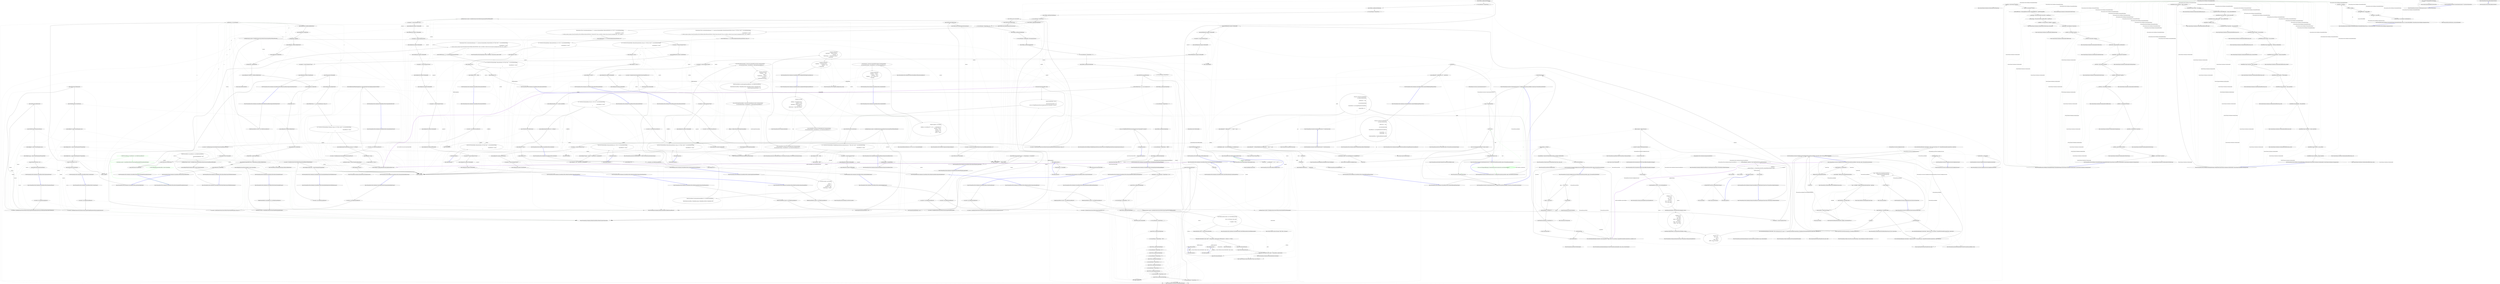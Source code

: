 digraph  {
d35 [cluster="Newtonsoft.Json.Tests.Serialization.ContractResolverTests.ResolveSerializableWithoutAttributeContract()", color=green, community=0, label="-1: DefaultContractResolver contractResolver = new DefaultContractResolver()", span="130-130"];
d34 [cluster="Newtonsoft.Json.Tests.Serialization.ContractResolverTests.ResolveSerializableWithoutAttributeContract()", label="Entry Newtonsoft.Json.Tests.Serialization.ContractResolverTests.ResolveSerializableWithoutAttributeContract()", span="128-128"];
d36 [cluster="Newtonsoft.Json.Tests.Serialization.ContractResolverTests.ResolveSerializableWithoutAttributeContract()", color=green, community=0, label="-1: JsonContract contract = contractResolver.ResolveContract(typeof(ISerializableWithoutAttributeTestObject))", span="131-131"];
d31 [cluster="Newtonsoft.Json.Serialization.DefaultContractResolver.DefaultContractResolver()", label="Entry Newtonsoft.Json.Serialization.DefaultContractResolver.DefaultContractResolver()", span="167-167"];
d37 [cluster="Newtonsoft.Json.Tests.Serialization.ContractResolverTests.ResolveSerializableWithoutAttributeContract()", color=green, community=0, label="-1: Assert.AreEqual(JsonContractType.Object, contract.ContractType)", span="133-133"];
d32 [cluster="Newtonsoft.Json.Serialization.DefaultContractResolver.ResolveContract(System.Type)", label="Entry Newtonsoft.Json.Serialization.DefaultContractResolver.ResolveContract(System.Type)", span="185-185"];
d38 [cluster="Newtonsoft.Json.Tests.Serialization.ContractResolverTests.ResolveSerializableWithoutAttributeContract()", label="Exit Newtonsoft.Json.Tests.Serialization.ContractResolverTests.ResolveSerializableWithoutAttributeContract()", span="128-128"];
d33 [cluster="Unk.AreEqual", label="Entry Unk.AreEqual", span=""];
d27 [cluster="Newtonsoft.Json.Tests.Serialization.ContractResolverTests.ResolveSerializableContract()", label="DefaultContractResolver contractResolver = new DefaultContractResolver()", span="121-121"];
d40 [cluster="Newtonsoft.Json.Tests.Serialization.ContractResolverTests.ResolveObjectContractWithFieldsSerialization()", label="DefaultContractResolver contractResolver = new DefaultContractResolver\r\n            {\r\n                IgnoreSerializableAttribute = false\r\n            }", span="139-142"];
d65 [cluster="Newtonsoft.Json.Tests.Serialization.ContractResolverTests.ListInterface()", label="var resolver = new DefaultContractResolver()", span="181-181"];
d74 [cluster="Newtonsoft.Json.Tests.Serialization.ContractResolverTests.PropertyAttributeProvider()", label="var resolver = new DefaultContractResolver()", span="192-192"];
d83 [cluster="Newtonsoft.Json.Tests.Serialization.ContractResolverTests.AbstractTestClass()", label="var resolver = new DefaultContractResolver()", span="203-203"];
d106 [cluster="Newtonsoft.Json.Tests.Serialization.ContractResolverTests.AbstractListTestClass()", label="var resolver = new DefaultContractResolver()", span="228-228"];
d126 [cluster="Newtonsoft.Json.Tests.Serialization.ContractResolverTests.ListInterfaceDefaultCreator()", label="var resolver = new DefaultContractResolver()", span="259-259"];
d143 [cluster="Newtonsoft.Json.Tests.Serialization.ContractResolverTests.DictionaryInterfaceDefaultCreator()", label="var resolver = new DefaultContractResolver()", span="286-286"];
d159 [cluster="Newtonsoft.Json.Tests.Serialization.ContractResolverTests.AbstractDictionaryTestClass()", label="var resolver = new DefaultContractResolver()", span="308-308"];
d241 [cluster="Newtonsoft.Json.Tests.Serialization.ContractResolverTests.DeserializeDataMemberClassWithNoDataContract()", label="var resolver = new DefaultContractResolver()", span="449-449"];
d246 [cluster="Newtonsoft.Json.Tests.Serialization.ContractResolverTests.ResolveProperties_IgnoreStatic()", label="var resolver = new DefaultContractResolver()", span="459-459"];
d255 [cluster="Newtonsoft.Json.Tests.Serialization.ContractResolverTests.ParameterizedCreator()", label="var resolver = new DefaultContractResolver()", span="468-468"];
d265 [cluster="Newtonsoft.Json.Tests.Serialization.ContractResolverTests.OverrideCreator()", label="var resolver = new DefaultContractResolver()", span="483-483"];
d276 [cluster="Newtonsoft.Json.Tests.Serialization.ContractResolverTests.CustomOverrideCreator()", label="var resolver = new DefaultContractResolver()", span="499-499"];
d311 [cluster="Newtonsoft.Json.Tests.Serialization.ContractResolverTests.SerializeCompilerGeneratedMembers()", label="DefaultContractResolver skipCompilerGeneratedResolver = new DefaultContractResolver\r\n            {\r\n                DefaultMembersSearchFlags = BindingFlags.Instance | BindingFlags.NonPublic | BindingFlags.Public\r\n            }", span="597-600"];
d314 [cluster="Newtonsoft.Json.Tests.Serialization.ContractResolverTests.SerializeCompilerGeneratedMembers()", label="DefaultContractResolver includeCompilerGeneratedResolver = new DefaultContractResolver\r\n            {\r\n                DefaultMembersSearchFlags = BindingFlags.Instance | BindingFlags.NonPublic | BindingFlags.Public,\r\n                SerializeCompilerGeneratedMembers = true\r\n            }", span="612-616"];
d325 [cluster="Newtonsoft.Json.Tests.Serialization.ContractResolverTests.ExtensionDataGetterCanBeIteratedMultipleTimes()", label="DefaultContractResolver resolver = new DefaultContractResolver()", span="640-640"];
d351 [cluster="Newtonsoft.Json.Tests.Serialization.ContractResolverTests.DefaultContractResolverIgnoreShouldSerializeTrue()", label="DefaultContractResolver resolver = new DefaultContractResolver()", span="676-676"];
d360 [cluster="Newtonsoft.Json.Tests.Serialization.ContractResolverTests.DefaultContractResolverIgnoreShouldSerializeUnset()", label="DefaultContractResolver resolver = new DefaultContractResolver()", span="691-691"];
d373 [cluster="Newtonsoft.Json.Tests.Serialization.ContractResolverTests.DefaultContractResolverIgnoreIsSpecifiedTrue()", label="DefaultContractResolver resolver = new DefaultContractResolver()", span="730-730"];
d393 [cluster="Newtonsoft.Json.Tests.Serialization.ContractResolverTests.DefaultContractResolverIgnoreIsSpecifiedUnset()", label="DefaultContractResolver resolver = new DefaultContractResolver()", span="759-759"];
d28 [cluster="Newtonsoft.Json.Tests.Serialization.ContractResolverTests.ResolveSerializableContract()", label="JsonContract contract = contractResolver.ResolveContract(typeof(ISerializableTestObject))", span="122-122"];
d41 [cluster="Newtonsoft.Json.Tests.Serialization.ContractResolverTests.ResolveObjectContractWithFieldsSerialization()", label="JsonObjectContract contract = (JsonObjectContract)contractResolver.ResolveContract(typeof(AnswerFilterModel))", span="143-143"];
d66 [cluster="Newtonsoft.Json.Tests.Serialization.ContractResolverTests.ListInterface()", label="var contract = (JsonArrayContract)resolver.ResolveContract(typeof(IList<int>))", span="182-182"];
d75 [cluster="Newtonsoft.Json.Tests.Serialization.ContractResolverTests.PropertyAttributeProvider()", label="var contract = (JsonObjectContract)resolver.ResolveContract(typeof(Invoice))", span="193-193"];
d84 [cluster="Newtonsoft.Json.Tests.Serialization.ContractResolverTests.AbstractTestClass()", label="var contract = (JsonObjectContract)resolver.ResolveContract(typeof(AbstractTestClass))", span="204-204"];
d107 [cluster="Newtonsoft.Json.Tests.Serialization.ContractResolverTests.AbstractListTestClass()", label="var contract = (JsonArrayContract)resolver.ResolveContract(typeof(AbstractListTestClass<int>))", span="229-229"];
d127 [cluster="Newtonsoft.Json.Tests.Serialization.ContractResolverTests.ListInterfaceDefaultCreator()", label="var contract = (JsonArrayContract)resolver.ResolveContract(typeof(IList<int>))", span="260-260"];
d144 [cluster="Newtonsoft.Json.Tests.Serialization.ContractResolverTests.DictionaryInterfaceDefaultCreator()", label="var contract = (JsonDictionaryContract)resolver.ResolveContract(typeof(IDictionary<string, int>))", span="287-287"];
d160 [cluster="Newtonsoft.Json.Tests.Serialization.ContractResolverTests.AbstractDictionaryTestClass()", label="var contract = (JsonDictionaryContract)resolver.ResolveContract(typeof(AbstractDictionaryTestClass<string, int>))", span="309-309"];
d242 [cluster="Newtonsoft.Json.Tests.Serialization.ContractResolverTests.DeserializeDataMemberClassWithNoDataContract()", label="var contract = (JsonObjectContract)resolver.ResolveContract(typeof(AddressWithDataMember))", span="450-450"];
d247 [cluster="Newtonsoft.Json.Tests.Serialization.ContractResolverTests.ResolveProperties_IgnoreStatic()", label="var contract = (JsonObjectContract)resolver.ResolveContract(typeof(NumberFormatInfo))", span="460-460"];
d256 [cluster="Newtonsoft.Json.Tests.Serialization.ContractResolverTests.ParameterizedCreator()", label="var contract = (JsonObjectContract)resolver.ResolveContract(typeof(PublicParameterizedConstructorWithPropertyNameConflictWithAttribute))", span="469-469"];
d266 [cluster="Newtonsoft.Json.Tests.Serialization.ContractResolverTests.OverrideCreator()", label="var contract = (JsonObjectContract)resolver.ResolveContract(typeof(MultipleParametrizedConstructorsJsonConstructor))", span="484-484"];
d277 [cluster="Newtonsoft.Json.Tests.Serialization.ContractResolverTests.CustomOverrideCreator()", label="var contract = (JsonObjectContract)resolver.ResolveContract(typeof(MultipleParametrizedConstructorsJsonConstructor))", span="500-500"];
d326 [cluster="Newtonsoft.Json.Tests.Serialization.ContractResolverTests.ExtensionDataGetterCanBeIteratedMultipleTimes()", label="JsonObjectContract contract = (JsonObjectContract)resolver.ResolveContract(typeof(ClassWithExtensionData))", span="641-641"];
d353 [cluster="Newtonsoft.Json.Tests.Serialization.ContractResolverTests.DefaultContractResolverIgnoreShouldSerializeTrue()", label="JsonObjectContract contract = (JsonObjectContract)resolver.ResolveContract(typeof(ClassWithShouldSerialize))", span="679-679"];
d361 [cluster="Newtonsoft.Json.Tests.Serialization.ContractResolverTests.DefaultContractResolverIgnoreShouldSerializeUnset()", label="JsonObjectContract contract = (JsonObjectContract)resolver.ResolveContract(typeof(ClassWithShouldSerialize))", span="693-693"];
d375 [cluster="Newtonsoft.Json.Tests.Serialization.ContractResolverTests.DefaultContractResolverIgnoreIsSpecifiedTrue()", label="JsonObjectContract contract = (JsonObjectContract)resolver.ResolveContract(typeof(ClassWithIsSpecified))", span="733-733"];
d394 [cluster="Newtonsoft.Json.Tests.Serialization.ContractResolverTests.DefaultContractResolverIgnoreIsSpecifiedUnset()", label="JsonObjectContract contract = (JsonObjectContract)resolver.ResolveContract(typeof(ClassWithIsSpecified))", span="761-761"];
d29 [cluster="Newtonsoft.Json.Tests.Serialization.ContractResolverTests.ResolveSerializableContract()", label="Assert.AreEqual(JsonContractType.Serializable, contract.ContractType)", span="124-124"];
d42 [cluster="Newtonsoft.Json.Tests.Serialization.ContractResolverTests.ResolveObjectContractWithFieldsSerialization()", label="Assert.AreEqual(MemberSerialization.Fields, contract.MemberSerialization)", span="145-145"];
d46 [cluster="Newtonsoft.Json.Tests.Serialization.ContractResolverTests.JsonPropertyDefaultValue()", label="Assert.AreEqual(null, p.GetResolvedDefaultValue())", span="154-154"];
d47 [cluster="Newtonsoft.Json.Tests.Serialization.ContractResolverTests.JsonPropertyDefaultValue()", label="Assert.AreEqual(null, p.DefaultValue)", span="155-155"];
d49 [cluster="Newtonsoft.Json.Tests.Serialization.ContractResolverTests.JsonPropertyDefaultValue()", label="Assert.AreEqual(0, p.GetResolvedDefaultValue())", span="159-159"];
d50 [cluster="Newtonsoft.Json.Tests.Serialization.ContractResolverTests.JsonPropertyDefaultValue()", label="Assert.AreEqual(null, p.DefaultValue)", span="160-160"];
d52 [cluster="Newtonsoft.Json.Tests.Serialization.ContractResolverTests.JsonPropertyDefaultValue()", label="Assert.AreEqual(new DateTime(), p.GetResolvedDefaultValue())", span="164-164"];
d53 [cluster="Newtonsoft.Json.Tests.Serialization.ContractResolverTests.JsonPropertyDefaultValue()", label="Assert.AreEqual(null, p.DefaultValue)", span="165-165"];
d55 [cluster="Newtonsoft.Json.Tests.Serialization.ContractResolverTests.JsonPropertyDefaultValue()", label="Assert.AreEqual(null, p.GetResolvedDefaultValue())", span="169-169"];
d56 [cluster="Newtonsoft.Json.Tests.Serialization.ContractResolverTests.JsonPropertyDefaultValue()", label="Assert.AreEqual(null, p.DefaultValue)", span="170-170"];
d58 [cluster="Newtonsoft.Json.Tests.Serialization.ContractResolverTests.JsonPropertyDefaultValue()", label="Assert.AreEqual(CompareOptions.None, (CompareOptions)p.GetResolvedDefaultValue())", span="174-174"];
d59 [cluster="Newtonsoft.Json.Tests.Serialization.ContractResolverTests.JsonPropertyDefaultValue()", label="Assert.AreEqual(null, p.DefaultValue)", span="175-175"];
d68 [cluster="Newtonsoft.Json.Tests.Serialization.ContractResolverTests.ListInterface()", label="Assert.AreEqual(typeof(List<int>), contract.CreatedType)", span="185-185"];
d77 [cluster="Newtonsoft.Json.Tests.Serialization.ContractResolverTests.PropertyAttributeProvider()", label="Assert.AreEqual(1, property.AttributeProvider.GetAttributes(false).Count)", span="196-196"];
d78 [cluster="Newtonsoft.Json.Tests.Serialization.ContractResolverTests.PropertyAttributeProvider()", label="Assert.AreEqual(typeof(DefaultValueAttribute), property.AttributeProvider.GetAttributes(false)[0].GetType())", span="197-197"];
d91 [cluster="Newtonsoft.Json.Tests.Serialization.ContractResolverTests.AbstractTestClass()", label="Assert.AreEqual(''Value!'', o.Value)", span="222-222"];
d114 [cluster="Newtonsoft.Json.Tests.Serialization.ContractResolverTests.AbstractListTestClass()", label="Assert.AreEqual(2, l.Count)", span="247-247"];
d115 [cluster="Newtonsoft.Json.Tests.Serialization.ContractResolverTests.AbstractListTestClass()", label="Assert.AreEqual(1, l[0])", span="248-248"];
d116 [cluster="Newtonsoft.Json.Tests.Serialization.ContractResolverTests.AbstractListTestClass()", label="Assert.AreEqual(2, l[1])", span="249-249"];
d132 [cluster="Newtonsoft.Json.Tests.Serialization.ContractResolverTests.ListInterfaceDefaultCreator()", label="Assert.AreEqual(typeof(CustomList<int>), l.GetType())", span="272-272"];
d133 [cluster="Newtonsoft.Json.Tests.Serialization.ContractResolverTests.ListInterfaceDefaultCreator()", label="Assert.AreEqual(3, l.Count)", span="273-273"];
d134 [cluster="Newtonsoft.Json.Tests.Serialization.ContractResolverTests.ListInterfaceDefaultCreator()", label="Assert.AreEqual(1, l[0])", span="274-274"];
d135 [cluster="Newtonsoft.Json.Tests.Serialization.ContractResolverTests.ListInterfaceDefaultCreator()", label="Assert.AreEqual(2, l[1])", span="275-275"];
d136 [cluster="Newtonsoft.Json.Tests.Serialization.ContractResolverTests.ListInterfaceDefaultCreator()", label="Assert.AreEqual(3, l[2])", span="276-276"];
d149 [cluster="Newtonsoft.Json.Tests.Serialization.ContractResolverTests.DictionaryInterfaceDefaultCreator()", label="Assert.AreEqual(typeof(CustomDictionary<string, int>), d.GetType())", span="299-299"];
d150 [cluster="Newtonsoft.Json.Tests.Serialization.ContractResolverTests.DictionaryInterfaceDefaultCreator()", label="Assert.AreEqual(2, d.Count)", span="300-300"];
d151 [cluster="Newtonsoft.Json.Tests.Serialization.ContractResolverTests.DictionaryInterfaceDefaultCreator()", label="Assert.AreEqual(1, d[''key1''])", span="301-301"];
d152 [cluster="Newtonsoft.Json.Tests.Serialization.ContractResolverTests.DictionaryInterfaceDefaultCreator()", label="Assert.AreEqual(2, d[''key2''])", span="302-302"];
d167 [cluster="Newtonsoft.Json.Tests.Serialization.ContractResolverTests.AbstractDictionaryTestClass()", label="Assert.AreEqual(2, d.Count)", span="327-327"];
d168 [cluster="Newtonsoft.Json.Tests.Serialization.ContractResolverTests.AbstractDictionaryTestClass()", label="Assert.AreEqual(1, d[''key1''])", span="328-328"];
d169 [cluster="Newtonsoft.Json.Tests.Serialization.ContractResolverTests.AbstractDictionaryTestClass()", label="Assert.AreEqual(2, d[''key2''])", span="329-329"];
d180 [cluster="Newtonsoft.Json.Tests.Serialization.ContractResolverTests.SerializeWithEscapedPropertyName()", label="Assert.AreEqual(@''{''''AddressLine1-'-\''''-'''':''''value!''''}'', json)", span="348-348"];
d184 [cluster="Newtonsoft.Json.Tests.Serialization.ContractResolverTests.SerializeWithEscapedPropertyName()", label="Assert.AreEqual(@''AddressLine1-'-''''-'', reader.Value)", span="354-354"];
d194 [cluster="Newtonsoft.Json.Tests.Serialization.ContractResolverTests.SerializeWithHtmlEscapedPropertyName()", label="Assert.AreEqual(@''{''''\u003cb\u003eAddressLine1\u003c/b\u003e'''':''''value!''''}'', json)", span="375-375"];
d198 [cluster="Newtonsoft.Json.Tests.Serialization.ContractResolverTests.SerializeWithHtmlEscapedPropertyName()", label="Assert.AreEqual(@''<b>AddressLine1</b>'', reader.Value)", span="381-381"];
d243 [cluster="Newtonsoft.Json.Tests.Serialization.ContractResolverTests.DeserializeDataMemberClassWithNoDataContract()", label="Assert.AreEqual(''AddressLine1'', contract.Properties[0].PropertyName)", span="452-452"];
d259 [cluster="Newtonsoft.Json.Tests.Serialization.ContractResolverTests.ParameterizedCreator()", label="Assert.AreEqual(1, contract.CreatorParameters.Count)", span="473-473"];
d260 [cluster="Newtonsoft.Json.Tests.Serialization.ContractResolverTests.ParameterizedCreator()", label="Assert.AreEqual(''name'', contract.CreatorParameters[0].PropertyName)", span="474-474"];
d269 [cluster="Newtonsoft.Json.Tests.Serialization.ContractResolverTests.OverrideCreator()", label="Assert.AreEqual(2, contract.CreatorParameters.Count)", span="488-488"];
d270 [cluster="Newtonsoft.Json.Tests.Serialization.ContractResolverTests.OverrideCreator()", label="Assert.AreEqual(''Value'', contract.CreatorParameters[0].PropertyName)", span="489-489"];
d271 [cluster="Newtonsoft.Json.Tests.Serialization.ContractResolverTests.OverrideCreator()", label="Assert.AreEqual(''Age'', contract.CreatorParameters[1].PropertyName)", span="490-490"];
d282 [cluster="Newtonsoft.Json.Tests.Serialization.ContractResolverTests.CustomOverrideCreator()", label="Assert.AreEqual(''value!'', o.Value)", span="516-516"];
d283 [cluster="Newtonsoft.Json.Tests.Serialization.ContractResolverTests.CustomOverrideCreator()", label="Assert.AreEqual(1, o.Age)", span="517-517"];
d318 [cluster="Newtonsoft.Json.Tests.Serialization.ContractResolverTests.SerializeCompilerGeneratedMembers()", label="Assert.AreEqual(''Property'', (string)o[''<StringProperty>k__BackingField''])", span="625-625"];
d319 [cluster="Newtonsoft.Json.Tests.Serialization.ContractResolverTests.SerializeCompilerGeneratedMembers()", label="Assert.AreEqual(2, (int)o[''<IntProperty>k__BackingField''])", span="626-626"];
d355 [cluster="Newtonsoft.Json.Tests.Serialization.ContractResolverTests.DefaultContractResolverIgnoreShouldSerializeTrue()", label="Assert.AreEqual(null, property1.ShouldSerialize)", span="682-682"];
d357 [cluster="Newtonsoft.Json.Tests.Serialization.ContractResolverTests.DefaultContractResolverIgnoreShouldSerializeTrue()", label="Assert.AreEqual(null, property2.ShouldSerialize)", span="685-685"];
d365 [cluster="Newtonsoft.Json.Tests.Serialization.ContractResolverTests.DefaultContractResolverIgnoreShouldSerializeUnset()", label="Assert.AreEqual(null, property2.ShouldSerialize)", span="699-699"];
d377 [cluster="Newtonsoft.Json.Tests.Serialization.ContractResolverTests.DefaultContractResolverIgnoreIsSpecifiedTrue()", label="Assert.AreEqual(null, property1.GetIsSpecified)", span="736-736"];
d378 [cluster="Newtonsoft.Json.Tests.Serialization.ContractResolverTests.DefaultContractResolverIgnoreIsSpecifiedTrue()", label="Assert.AreEqual(null, property1.SetIsSpecified)", span="737-737"];
d380 [cluster="Newtonsoft.Json.Tests.Serialization.ContractResolverTests.DefaultContractResolverIgnoreIsSpecifiedTrue()", label="Assert.AreEqual(null, property2.GetIsSpecified)", span="740-740"];
d381 [cluster="Newtonsoft.Json.Tests.Serialization.ContractResolverTests.DefaultContractResolverIgnoreIsSpecifiedTrue()", label="Assert.AreEqual(null, property2.SetIsSpecified)", span="741-741"];
d383 [cluster="Newtonsoft.Json.Tests.Serialization.ContractResolverTests.DefaultContractResolverIgnoreIsSpecifiedTrue()", label="Assert.AreEqual(null, property3.GetIsSpecified)", span="744-744"];
d384 [cluster="Newtonsoft.Json.Tests.Serialization.ContractResolverTests.DefaultContractResolverIgnoreIsSpecifiedTrue()", label="Assert.AreEqual(null, property3.SetIsSpecified)", span="745-745"];
d386 [cluster="Newtonsoft.Json.Tests.Serialization.ContractResolverTests.DefaultContractResolverIgnoreIsSpecifiedTrue()", label="Assert.AreEqual(null, property4.GetIsSpecified)", span="748-748"];
d387 [cluster="Newtonsoft.Json.Tests.Serialization.ContractResolverTests.DefaultContractResolverIgnoreIsSpecifiedTrue()", label="Assert.AreEqual(null, property4.SetIsSpecified)", span="749-749"];
d389 [cluster="Newtonsoft.Json.Tests.Serialization.ContractResolverTests.DefaultContractResolverIgnoreIsSpecifiedTrue()", label="Assert.AreEqual(null, property5.GetIsSpecified)", span="752-752"];
d390 [cluster="Newtonsoft.Json.Tests.Serialization.ContractResolverTests.DefaultContractResolverIgnoreIsSpecifiedTrue()", label="Assert.AreEqual(null, property5.SetIsSpecified)", span="753-753"];
d402 [cluster="Newtonsoft.Json.Tests.Serialization.ContractResolverTests.DefaultContractResolverIgnoreIsSpecifiedUnset()", label="Assert.AreEqual(null, property3.GetIsSpecified)", span="772-772"];
d403 [cluster="Newtonsoft.Json.Tests.Serialization.ContractResolverTests.DefaultContractResolverIgnoreIsSpecifiedUnset()", label="Assert.AreEqual(null, property3.SetIsSpecified)", span="773-773"];
d405 [cluster="Newtonsoft.Json.Tests.Serialization.ContractResolverTests.DefaultContractResolverIgnoreIsSpecifiedUnset()", label="Assert.AreEqual(null, property4.GetIsSpecified)", span="776-776"];
d406 [cluster="Newtonsoft.Json.Tests.Serialization.ContractResolverTests.DefaultContractResolverIgnoreIsSpecifiedUnset()", label="Assert.AreEqual(null, property4.SetIsSpecified)", span="777-777"];
d408 [cluster="Newtonsoft.Json.Tests.Serialization.ContractResolverTests.DefaultContractResolverIgnoreIsSpecifiedUnset()", label="Assert.AreEqual(null, property5.GetIsSpecified)", span="780-780"];
d409 [cluster="Newtonsoft.Json.Tests.Serialization.ContractResolverTests.DefaultContractResolverIgnoreIsSpecifiedUnset()", label="Assert.AreEqual(null, property5.SetIsSpecified)", span="781-781"];
d26 [cluster="Newtonsoft.Json.Tests.Serialization.ContractResolverTests.ResolveSerializableContract()", label="Entry Newtonsoft.Json.Tests.Serialization.ContractResolverTests.ResolveSerializableContract()", span="119-119"];
d39 [cluster="Newtonsoft.Json.Tests.Serialization.ContractResolverTests.ResolveObjectContractWithFieldsSerialization()", label="Entry Newtonsoft.Json.Tests.Serialization.ContractResolverTests.ResolveObjectContractWithFieldsSerialization()", span="137-137"];
d64 [cluster="Newtonsoft.Json.Tests.Serialization.ContractResolverTests.ListInterface()", label="Entry Newtonsoft.Json.Tests.Serialization.ContractResolverTests.ListInterface()", span="179-179"];
d73 [cluster="Newtonsoft.Json.Tests.Serialization.ContractResolverTests.PropertyAttributeProvider()", label="Entry Newtonsoft.Json.Tests.Serialization.ContractResolverTests.PropertyAttributeProvider()", span="190-190"];
d82 [cluster="Newtonsoft.Json.Tests.Serialization.ContractResolverTests.AbstractTestClass()", label="Entry Newtonsoft.Json.Tests.Serialization.ContractResolverTests.AbstractTestClass()", span="201-201"];
d88 [cluster="Newtonsoft.Json.Tests.Serialization.ContractResolverTests.AbstractTestClass()", label="ExceptionAssert.Throws<JsonSerializationException>(() => JsonConvert.DeserializeObject<AbstractTestClass>(@''{Value:'Value!'}'', new JsonSerializerSettings\r\n            {\r\n                ContractResolver = resolver\r\n            }), ''Could not create an instance of type Newtonsoft.Json.Tests.TestObjects.AbstractTestClass. Type is an interface or abstract class and cannot be instantiated. Path 'Value', line 1, position 7.'')", span="210-213"];
d99 [cluster="lambda expression", label="JsonConvert.DeserializeObject<AbstractTestClass>(@''{Value:'Value!'}'', new JsonSerializerSettings\r\n            {\r\n                ContractResolver = resolver\r\n            })", span="210-213"];
d90 [cluster="Newtonsoft.Json.Tests.Serialization.ContractResolverTests.AbstractTestClass()", label="var o = JsonConvert.DeserializeObject<AbstractTestClass>(@''{Value:'Value!'}'', new JsonSerializerSettings\r\n            {\r\n                ContractResolver = resolver\r\n            })", span="217-220"];
d105 [cluster="Newtonsoft.Json.Tests.Serialization.ContractResolverTests.AbstractListTestClass()", label="Entry Newtonsoft.Json.Tests.Serialization.ContractResolverTests.AbstractListTestClass()", span="226-226"];
d111 [cluster="Newtonsoft.Json.Tests.Serialization.ContractResolverTests.AbstractListTestClass()", label="ExceptionAssert.Throws<JsonSerializationException>(() => JsonConvert.DeserializeObject<AbstractListTestClass<int>>(@''[1,2]'', new JsonSerializerSettings\r\n            {\r\n                ContractResolver = resolver\r\n            }), ''Could not create an instance of type Newtonsoft.Json.Tests.TestObjects.AbstractListTestClass`1[System.Int32]. Type is an interface or abstract class and cannot be instantiated. Path '', line 1, position 1.'')", span="235-238"];
d119 [cluster="lambda expression", label="JsonConvert.DeserializeObject<AbstractListTestClass<int>>(@''[1,2]'', new JsonSerializerSettings\r\n            {\r\n                ContractResolver = resolver\r\n            })", span="235-238"];
d113 [cluster="Newtonsoft.Json.Tests.Serialization.ContractResolverTests.AbstractListTestClass()", label="var l = JsonConvert.DeserializeObject<AbstractListTestClass<int>>(@''[1,2]'', new JsonSerializerSettings\r\n            {\r\n                ContractResolver = resolver\r\n            })", span="242-245"];
d125 [cluster="Newtonsoft.Json.Tests.Serialization.ContractResolverTests.ListInterfaceDefaultCreator()", label="Entry Newtonsoft.Json.Tests.Serialization.ContractResolverTests.ListInterfaceDefaultCreator()", span="257-257"];
d131 [cluster="Newtonsoft.Json.Tests.Serialization.ContractResolverTests.ListInterfaceDefaultCreator()", label="var l = JsonConvert.DeserializeObject<IList<int>>(@''[1,2,3]'', new JsonSerializerSettings\r\n            {\r\n                ContractResolver = resolver\r\n            })", span="267-270"];
d142 [cluster="Newtonsoft.Json.Tests.Serialization.ContractResolverTests.DictionaryInterfaceDefaultCreator()", label="Entry Newtonsoft.Json.Tests.Serialization.ContractResolverTests.DictionaryInterfaceDefaultCreator()", span="284-284"];
d148 [cluster="Newtonsoft.Json.Tests.Serialization.ContractResolverTests.DictionaryInterfaceDefaultCreator()", label="var d = JsonConvert.DeserializeObject<IDictionary<string, int>>(@''{key1:1,key2:2}'', new JsonSerializerSettings\r\n            {\r\n                ContractResolver = resolver\r\n            })", span="294-297"];
d158 [cluster="Newtonsoft.Json.Tests.Serialization.ContractResolverTests.AbstractDictionaryTestClass()", label="Entry Newtonsoft.Json.Tests.Serialization.ContractResolverTests.AbstractDictionaryTestClass()", span="306-306"];
d164 [cluster="Newtonsoft.Json.Tests.Serialization.ContractResolverTests.AbstractDictionaryTestClass()", label="ExceptionAssert.Throws<JsonSerializationException>(() => JsonConvert.DeserializeObject<AbstractDictionaryTestClass<string, int>>(@''{key1:1,key2:2}'', new JsonSerializerSettings\r\n            {\r\n                ContractResolver = resolver\r\n            }), ''Could not create an instance of type Newtonsoft.Json.Tests.TestObjects.AbstractDictionaryTestClass`2[System.String,System.Int32]. Type is an interface or abstract class and cannot be instantiated. Path 'key1', line 1, position 6.'')", span="315-318"];
d172 [cluster="lambda expression", label="JsonConvert.DeserializeObject<AbstractDictionaryTestClass<string, int>>(@''{key1:1,key2:2}'', new JsonSerializerSettings\r\n            {\r\n                ContractResolver = resolver\r\n            })", span="315-318"];
d166 [cluster="Newtonsoft.Json.Tests.Serialization.ContractResolverTests.AbstractDictionaryTestClass()", label="var d = JsonConvert.DeserializeObject<AbstractDictionaryTestClass<string, int>>(@''{key1:1,key2:2}'', new JsonSerializerSettings\r\n            {\r\n                ContractResolver = resolver\r\n            })", span="322-325"];
d240 [cluster="Newtonsoft.Json.Tests.Serialization.ContractResolverTests.DeserializeDataMemberClassWithNoDataContract()", label="Entry Newtonsoft.Json.Tests.Serialization.ContractResolverTests.DeserializeDataMemberClassWithNoDataContract()", span="447-447"];
d245 [cluster="Newtonsoft.Json.Tests.Serialization.ContractResolverTests.ResolveProperties_IgnoreStatic()", label="Entry Newtonsoft.Json.Tests.Serialization.ContractResolverTests.ResolveProperties_IgnoreStatic()", span="457-457"];
d254 [cluster="Newtonsoft.Json.Tests.Serialization.ContractResolverTests.ParameterizedCreator()", label="Entry Newtonsoft.Json.Tests.Serialization.ContractResolverTests.ParameterizedCreator()", span="466-466"];
d264 [cluster="Newtonsoft.Json.Tests.Serialization.ContractResolverTests.OverrideCreator()", label="Entry Newtonsoft.Json.Tests.Serialization.ContractResolverTests.OverrideCreator()", span="481-481"];
d275 [cluster="Newtonsoft.Json.Tests.Serialization.ContractResolverTests.CustomOverrideCreator()", label="Entry Newtonsoft.Json.Tests.Serialization.ContractResolverTests.CustomOverrideCreator()", span="497-497"];
d281 [cluster="Newtonsoft.Json.Tests.Serialization.ContractResolverTests.CustomOverrideCreator()", label="var o = JsonConvert.DeserializeObject<MultipleParametrizedConstructorsJsonConstructor>(''{Value:'value!', Age:1}'', new JsonSerializerSettings\r\n            {\r\n                ContractResolver = resolver\r\n            })", span="511-514"];
d310 [cluster="Newtonsoft.Json.Tests.Serialization.ContractResolverTests.SerializeCompilerGeneratedMembers()", label="StructTest structTest = new StructTest\r\n            {\r\n                IntField = 1,\r\n                IntProperty = 2,\r\n                StringField = ''Field'',\r\n                StringProperty = ''Property''\r\n            }", span="589-595"];
d312 [cluster="Newtonsoft.Json.Tests.Serialization.ContractResolverTests.SerializeCompilerGeneratedMembers()", label="string skipCompilerGeneratedJson = JsonConvert.SerializeObject(structTest, Formatting.Indented,\r\n                new JsonSerializerSettings { ContractResolver = skipCompilerGeneratedResolver })", span="602-603"];
d313 [cluster="Newtonsoft.Json.Tests.Serialization.ContractResolverTests.SerializeCompilerGeneratedMembers()", label="StringAssert.AreEqual(@''{\r\n  ''''StringField'''': ''''Field'''',\r\n  ''''IntField'''': 1,\r\n  ''''StringProperty'''': ''''Property'''',\r\n  ''''IntProperty'''': 2\r\n}'', skipCompilerGeneratedJson)", span="605-610"];
d315 [cluster="Newtonsoft.Json.Tests.Serialization.ContractResolverTests.SerializeCompilerGeneratedMembers()", label="string includeCompilerGeneratedJson = JsonConvert.SerializeObject(structTest, Formatting.Indented,\r\n                new JsonSerializerSettings { ContractResolver = includeCompilerGeneratedResolver })", span="618-619"];
d324 [cluster="Newtonsoft.Json.Tests.Serialization.ContractResolverTests.ExtensionDataGetterCanBeIteratedMultipleTimes()", label="Entry Newtonsoft.Json.Tests.Serialization.ContractResolverTests.ExtensionDataGetterCanBeIteratedMultipleTimes()", span="638-638"];
d350 [cluster="Newtonsoft.Json.Tests.Serialization.ContractResolverTests.DefaultContractResolverIgnoreShouldSerializeTrue()", label="Entry Newtonsoft.Json.Tests.Serialization.ContractResolverTests.DefaultContractResolverIgnoreShouldSerializeTrue()", span="674-674"];
d352 [cluster="Newtonsoft.Json.Tests.Serialization.ContractResolverTests.DefaultContractResolverIgnoreShouldSerializeTrue()", label="resolver.IgnoreShouldSerializeMembers = true", span="677-677"];
d359 [cluster="Newtonsoft.Json.Tests.Serialization.ContractResolverTests.DefaultContractResolverIgnoreShouldSerializeUnset()", label="Entry Newtonsoft.Json.Tests.Serialization.ContractResolverTests.DefaultContractResolverIgnoreShouldSerializeUnset()", span="689-689"];
d372 [cluster="Newtonsoft.Json.Tests.Serialization.ContractResolverTests.DefaultContractResolverIgnoreIsSpecifiedTrue()", label="Entry Newtonsoft.Json.Tests.Serialization.ContractResolverTests.DefaultContractResolverIgnoreIsSpecifiedTrue()", span="728-728"];
d374 [cluster="Newtonsoft.Json.Tests.Serialization.ContractResolverTests.DefaultContractResolverIgnoreIsSpecifiedTrue()", label="resolver.IgnoreIsSpecifiedMembers = true", span="731-731"];
d392 [cluster="Newtonsoft.Json.Tests.Serialization.ContractResolverTests.DefaultContractResolverIgnoreIsSpecifiedUnset()", label="Entry Newtonsoft.Json.Tests.Serialization.ContractResolverTests.DefaultContractResolverIgnoreIsSpecifiedUnset()", span="757-757"];
d67 [cluster="Newtonsoft.Json.Tests.Serialization.ContractResolverTests.ListInterface()", label="Assert.IsTrue(contract.IsInstantiable)", span="184-184"];
d69 [cluster="Newtonsoft.Json.Tests.Serialization.ContractResolverTests.ListInterface()", label="Assert.IsNotNull(contract.DefaultCreator)", span="186-186"];
d76 [cluster="Newtonsoft.Json.Tests.Serialization.ContractResolverTests.PropertyAttributeProvider()", label="JsonProperty property = contract.Properties[''FollowUpDays'']", span="195-195"];
d85 [cluster="Newtonsoft.Json.Tests.Serialization.ContractResolverTests.AbstractTestClass()", label="Assert.IsFalse(contract.IsInstantiable)", span="206-206"];
d86 [cluster="Newtonsoft.Json.Tests.Serialization.ContractResolverTests.AbstractTestClass()", label="Assert.IsNull(contract.DefaultCreator)", span="207-207"];
d87 [cluster="Newtonsoft.Json.Tests.Serialization.ContractResolverTests.AbstractTestClass()", label="Assert.IsNull(contract.OverrideCreator)", span="208-208"];
d89 [cluster="Newtonsoft.Json.Tests.Serialization.ContractResolverTests.AbstractTestClass()", label="contract.DefaultCreator = () => new AbstractImplementationTestClass()", span="215-215"];
d108 [cluster="Newtonsoft.Json.Tests.Serialization.ContractResolverTests.AbstractListTestClass()", label="Assert.IsFalse(contract.IsInstantiable)", span="231-231"];
d109 [cluster="Newtonsoft.Json.Tests.Serialization.ContractResolverTests.AbstractListTestClass()", label="Assert.IsNull(contract.DefaultCreator)", span="232-232"];
d110 [cluster="Newtonsoft.Json.Tests.Serialization.ContractResolverTests.AbstractListTestClass()", label="Assert.IsFalse(contract.HasParameterizedCreatorInternal)", span="233-233"];
d112 [cluster="Newtonsoft.Json.Tests.Serialization.ContractResolverTests.AbstractListTestClass()", label="contract.DefaultCreator = () => new AbstractImplementationListTestClass<int>()", span="240-240"];
d128 [cluster="Newtonsoft.Json.Tests.Serialization.ContractResolverTests.ListInterfaceDefaultCreator()", label="Assert.IsTrue(contract.IsInstantiable)", span="262-262"];
d129 [cluster="Newtonsoft.Json.Tests.Serialization.ContractResolverTests.ListInterfaceDefaultCreator()", label="Assert.IsNotNull(contract.DefaultCreator)", span="263-263"];
d130 [cluster="Newtonsoft.Json.Tests.Serialization.ContractResolverTests.ListInterfaceDefaultCreator()", label="contract.DefaultCreator = () => new CustomList<int>()", span="265-265"];
d145 [cluster="Newtonsoft.Json.Tests.Serialization.ContractResolverTests.DictionaryInterfaceDefaultCreator()", label="Assert.IsTrue(contract.IsInstantiable)", span="289-289"];
d146 [cluster="Newtonsoft.Json.Tests.Serialization.ContractResolverTests.DictionaryInterfaceDefaultCreator()", label="Assert.IsNotNull(contract.DefaultCreator)", span="290-290"];
d147 [cluster="Newtonsoft.Json.Tests.Serialization.ContractResolverTests.DictionaryInterfaceDefaultCreator()", label="contract.DefaultCreator = () => new CustomDictionary<string, int>()", span="292-292"];
d161 [cluster="Newtonsoft.Json.Tests.Serialization.ContractResolverTests.AbstractDictionaryTestClass()", label="Assert.IsFalse(contract.IsInstantiable)", span="311-311"];
d162 [cluster="Newtonsoft.Json.Tests.Serialization.ContractResolverTests.AbstractDictionaryTestClass()", label="Assert.IsNull(contract.DefaultCreator)", span="312-312"];
d163 [cluster="Newtonsoft.Json.Tests.Serialization.ContractResolverTests.AbstractDictionaryTestClass()", label="Assert.IsFalse(contract.HasParameterizedCreatorInternal)", span="313-313"];
d165 [cluster="Newtonsoft.Json.Tests.Serialization.ContractResolverTests.AbstractDictionaryTestClass()", label="contract.DefaultCreator = () => new AbstractImplementationDictionaryTestClass<string, int>()", span="320-320"];
d248 [cluster="Newtonsoft.Json.Tests.Serialization.ContractResolverTests.ResolveProperties_IgnoreStatic()", label="Assert.IsFalse(contract.Properties.Any(c => c.PropertyName == ''InvariantInfo''))", span="462-462"];
d257 [cluster="Newtonsoft.Json.Tests.Serialization.ContractResolverTests.ParameterizedCreator()", label="Assert.IsNull(contract.DefaultCreator)", span="471-471"];
d258 [cluster="Newtonsoft.Json.Tests.Serialization.ContractResolverTests.ParameterizedCreator()", label="Assert.IsNotNull(contract.ParameterizedCreator)", span="472-472"];
d261 [cluster="Newtonsoft.Json.Tests.Serialization.ContractResolverTests.ParameterizedCreator()", label="contract.ParameterizedCreator = null", span="476-476"];
d262 [cluster="Newtonsoft.Json.Tests.Serialization.ContractResolverTests.ParameterizedCreator()", label="Assert.IsNull(contract.ParameterizedCreator)", span="477-477"];
d267 [cluster="Newtonsoft.Json.Tests.Serialization.ContractResolverTests.OverrideCreator()", label="Assert.IsNull(contract.DefaultCreator)", span="486-486"];
d268 [cluster="Newtonsoft.Json.Tests.Serialization.ContractResolverTests.OverrideCreator()", label="Assert.IsNotNull(contract.OverrideCreator)", span="487-487"];
d272 [cluster="Newtonsoft.Json.Tests.Serialization.ContractResolverTests.OverrideCreator()", label="contract.OverrideCreator = null", span="492-492"];
d273 [cluster="Newtonsoft.Json.Tests.Serialization.ContractResolverTests.OverrideCreator()", label="Assert.IsNull(contract.OverrideCreator)", span="493-493"];
d278 [cluster="Newtonsoft.Json.Tests.Serialization.ContractResolverTests.CustomOverrideCreator()", label="bool ensureCustomCreatorCalled = false", span="502-502"];
d279 [cluster="Newtonsoft.Json.Tests.Serialization.ContractResolverTests.CustomOverrideCreator()", label="contract.OverrideCreator = args =>\r\n            {\r\n                ensureCustomCreatorCalled = true;\r\n                return new MultipleParametrizedConstructorsJsonConstructor((string)args[0], (int)args[1]);\r\n            }", span="504-508"];
d280 [cluster="Newtonsoft.Json.Tests.Serialization.ContractResolverTests.CustomOverrideCreator()", label="Assert.IsNotNull(contract.OverrideCreator)", span="509-509"];
d327 [cluster="Newtonsoft.Json.Tests.Serialization.ContractResolverTests.ExtensionDataGetterCanBeIteratedMultipleTimes()", label="ClassWithExtensionData myClass = new ClassWithExtensionData\r\n            {\r\n                Data = new Dictionary<string, object>\r\n                {\r\n                    { ''SomeField'', ''Field'' },\r\n                }\r\n            }", span="643-649"];
d328 [cluster="Newtonsoft.Json.Tests.Serialization.ContractResolverTests.ExtensionDataGetterCanBeIteratedMultipleTimes()", label="ExtensionDataGetter getter = contract.ExtensionDataGetter", span="651-651"];
d354 [cluster="Newtonsoft.Json.Tests.Serialization.ContractResolverTests.DefaultContractResolverIgnoreShouldSerializeTrue()", label="var property1 = contract.Properties[''Prop1'']", span="681-681"];
d356 [cluster="Newtonsoft.Json.Tests.Serialization.ContractResolverTests.DefaultContractResolverIgnoreShouldSerializeTrue()", label="var property2 = contract.Properties[''Prop2'']", span="684-684"];
d362 [cluster="Newtonsoft.Json.Tests.Serialization.ContractResolverTests.DefaultContractResolverIgnoreShouldSerializeUnset()", label="var property1 = contract.Properties[''Prop1'']", span="695-695"];
d364 [cluster="Newtonsoft.Json.Tests.Serialization.ContractResolverTests.DefaultContractResolverIgnoreShouldSerializeUnset()", label="var property2 = contract.Properties[''Prop2'']", span="698-698"];
d376 [cluster="Newtonsoft.Json.Tests.Serialization.ContractResolverTests.DefaultContractResolverIgnoreIsSpecifiedTrue()", label="var property1 = contract.Properties[''Prop1'']", span="735-735"];
d379 [cluster="Newtonsoft.Json.Tests.Serialization.ContractResolverTests.DefaultContractResolverIgnoreIsSpecifiedTrue()", label="var property2 = contract.Properties[''Prop2'']", span="739-739"];
d382 [cluster="Newtonsoft.Json.Tests.Serialization.ContractResolverTests.DefaultContractResolverIgnoreIsSpecifiedTrue()", label="var property3 = contract.Properties[''Prop3'']", span="743-743"];
d385 [cluster="Newtonsoft.Json.Tests.Serialization.ContractResolverTests.DefaultContractResolverIgnoreIsSpecifiedTrue()", label="var property4 = contract.Properties[''Prop4'']", span="747-747"];
d388 [cluster="Newtonsoft.Json.Tests.Serialization.ContractResolverTests.DefaultContractResolverIgnoreIsSpecifiedTrue()", label="var property5 = contract.Properties[''Prop5'']", span="751-751"];
d395 [cluster="Newtonsoft.Json.Tests.Serialization.ContractResolverTests.DefaultContractResolverIgnoreIsSpecifiedUnset()", label="var property1 = contract.Properties[''Prop1'']", span="763-763"];
d398 [cluster="Newtonsoft.Json.Tests.Serialization.ContractResolverTests.DefaultContractResolverIgnoreIsSpecifiedUnset()", label="var property2 = contract.Properties[''Prop2'']", span="767-767"];
d401 [cluster="Newtonsoft.Json.Tests.Serialization.ContractResolverTests.DefaultContractResolverIgnoreIsSpecifiedUnset()", label="var property3 = contract.Properties[''Prop3'']", span="771-771"];
d404 [cluster="Newtonsoft.Json.Tests.Serialization.ContractResolverTests.DefaultContractResolverIgnoreIsSpecifiedUnset()", label="var property4 = contract.Properties[''Prop4'']", span="775-775"];
d407 [cluster="Newtonsoft.Json.Tests.Serialization.ContractResolverTests.DefaultContractResolverIgnoreIsSpecifiedUnset()", label="var property5 = contract.Properties[''Prop5'']", span="779-779"];
d30 [cluster="Newtonsoft.Json.Tests.Serialization.ContractResolverTests.ResolveSerializableContract()", label="Exit Newtonsoft.Json.Tests.Serialization.ContractResolverTests.ResolveSerializableContract()", span="119-119"];
d43 [cluster="Newtonsoft.Json.Tests.Serialization.ContractResolverTests.ResolveObjectContractWithFieldsSerialization()", label="Exit Newtonsoft.Json.Tests.Serialization.ContractResolverTests.ResolveObjectContractWithFieldsSerialization()", span="137-137"];
d45 [cluster="Newtonsoft.Json.Tests.Serialization.ContractResolverTests.JsonPropertyDefaultValue()", label="JsonProperty p = new JsonProperty()", span="152-152"];
d62 [cluster="Newtonsoft.Json.Serialization.JsonProperty.GetResolvedDefaultValue()", label="Entry Newtonsoft.Json.Serialization.JsonProperty.GetResolvedDefaultValue()", span="177-177"];
d48 [cluster="Newtonsoft.Json.Tests.Serialization.ContractResolverTests.JsonPropertyDefaultValue()", label="p.PropertyType = typeof(int)", span="157-157"];
d51 [cluster="Newtonsoft.Json.Tests.Serialization.ContractResolverTests.JsonPropertyDefaultValue()", label="p.PropertyType = typeof(DateTime)", span="162-162"];
d63 [cluster="System.DateTime.DateTime()", label="Entry System.DateTime.DateTime()", span="0-0"];
d54 [cluster="Newtonsoft.Json.Tests.Serialization.ContractResolverTests.JsonPropertyDefaultValue()", label="p.PropertyType = null", span="167-167"];
d57 [cluster="Newtonsoft.Json.Tests.Serialization.ContractResolverTests.JsonPropertyDefaultValue()", label="p.PropertyType = typeof(CompareOptions)", span="172-172"];
d60 [cluster="Newtonsoft.Json.Tests.Serialization.ContractResolverTests.JsonPropertyDefaultValue()", label="Exit Newtonsoft.Json.Tests.Serialization.ContractResolverTests.JsonPropertyDefaultValue()", span="150-150"];
d347 [cluster="Newtonsoft.Json.Tests.Serialization.ContractResolverTests.ClassWithShouldSerialize.ShouldSerializeProp1()", label="Entry Newtonsoft.Json.Tests.Serialization.ContractResolverTests.ClassWithShouldSerialize.ShouldSerializeProp1()", span="667-667"];
d80 [cluster="Newtonsoft.Json.Serialization.IAttributeProvider.GetAttributes(bool)", label="Entry Newtonsoft.Json.Serialization.IAttributeProvider.GetAttributes(bool)", span="40-40"];
d79 [cluster="Newtonsoft.Json.Tests.Serialization.ContractResolverTests.PropertyAttributeProvider()", label="Exit Newtonsoft.Json.Tests.Serialization.ContractResolverTests.PropertyAttributeProvider()", span="190-190"];
d81 [cluster="object.GetType()", label="Entry object.GetType()", span="0-0"];
d92 [cluster="Newtonsoft.Json.Tests.Serialization.ContractResolverTests.AbstractTestClass()", label="Exit Newtonsoft.Json.Tests.Serialization.ContractResolverTests.AbstractTestClass()", span="201-201"];
d117 [cluster="Newtonsoft.Json.Tests.Serialization.ContractResolverTests.AbstractListTestClass()", label="Exit Newtonsoft.Json.Tests.Serialization.ContractResolverTests.AbstractListTestClass()", span="226-226"];
d137 [cluster="Newtonsoft.Json.Tests.Serialization.ContractResolverTests.ListInterfaceDefaultCreator()", label="Exit Newtonsoft.Json.Tests.Serialization.ContractResolverTests.ListInterfaceDefaultCreator()", span="257-257"];
d153 [cluster="Newtonsoft.Json.Tests.Serialization.ContractResolverTests.DictionaryInterfaceDefaultCreator()", label="Exit Newtonsoft.Json.Tests.Serialization.ContractResolverTests.DictionaryInterfaceDefaultCreator()", span="284-284"];
d170 [cluster="Newtonsoft.Json.Tests.Serialization.ContractResolverTests.AbstractDictionaryTestClass()", label="Exit Newtonsoft.Json.Tests.Serialization.ContractResolverTests.AbstractDictionaryTestClass()", span="306-306"];
d179 [cluster="Newtonsoft.Json.Tests.Serialization.ContractResolverTests.SerializeWithEscapedPropertyName()", label="string json = JsonConvert.SerializeObject(\r\n                new AddressWithDataMember\r\n                {\r\n                    AddressLine1 = ''value!''\r\n                },\r\n                new JsonSerializerSettings\r\n                {\r\n                    ContractResolver = new EscapedPropertiesContractResolver\r\n                    {\r\n                        PropertySuffix = @''-'-''''-''\r\n                    }\r\n                })", span="335-346"];
d181 [cluster="Newtonsoft.Json.Tests.Serialization.ContractResolverTests.SerializeWithEscapedPropertyName()", label="JsonTextReader reader = new JsonTextReader(new StringReader(json))", span="350-350"];
d183 [cluster="Newtonsoft.Json.Tests.Serialization.ContractResolverTests.SerializeWithEscapedPropertyName()", label="reader.Read()", span="352-352"];
d185 [cluster="Newtonsoft.Json.Tests.Serialization.ContractResolverTests.SerializeWithEscapedPropertyName()", label="Exit Newtonsoft.Json.Tests.Serialization.ContractResolverTests.SerializeWithEscapedPropertyName()", span="333-333"];
d193 [cluster="Newtonsoft.Json.Tests.Serialization.ContractResolverTests.SerializeWithHtmlEscapedPropertyName()", label="string json = JsonConvert.SerializeObject(\r\n                new AddressWithDataMember\r\n                {\r\n                    AddressLine1 = ''value!''\r\n                },\r\n                new JsonSerializerSettings\r\n                {\r\n                    ContractResolver = new EscapedPropertiesContractResolver\r\n                    {\r\n                        PropertyPrefix = ''<b>'',\r\n                        PropertySuffix = ''</b>''\r\n                    },\r\n                    StringEscapeHandling = StringEscapeHandling.EscapeHtml\r\n                })", span="360-373"];
d195 [cluster="Newtonsoft.Json.Tests.Serialization.ContractResolverTests.SerializeWithHtmlEscapedPropertyName()", label="JsonTextReader reader = new JsonTextReader(new StringReader(json))", span="377-377"];
d197 [cluster="Newtonsoft.Json.Tests.Serialization.ContractResolverTests.SerializeWithHtmlEscapedPropertyName()", label="reader.Read()", span="379-379"];
d199 [cluster="Newtonsoft.Json.Tests.Serialization.ContractResolverTests.SerializeWithHtmlEscapedPropertyName()", label="Exit Newtonsoft.Json.Tests.Serialization.ContractResolverTests.SerializeWithHtmlEscapedPropertyName()", span="358-358"];
d244 [cluster="Newtonsoft.Json.Tests.Serialization.ContractResolverTests.DeserializeDataMemberClassWithNoDataContract()", label="Exit Newtonsoft.Json.Tests.Serialization.ContractResolverTests.DeserializeDataMemberClassWithNoDataContract()", span="447-447"];
d284 [cluster="Newtonsoft.Json.Tests.Serialization.ContractResolverTests.CustomOverrideCreator()", label="Assert.IsTrue(ensureCustomCreatorCalled)", span="518-518"];
d316 [cluster="Newtonsoft.Json.Tests.Serialization.ContractResolverTests.SerializeCompilerGeneratedMembers()", label="JObject o = JObject.Parse(includeCompilerGeneratedJson)", span="621-621"];
d317 [cluster="Newtonsoft.Json.Tests.Serialization.ContractResolverTests.SerializeCompilerGeneratedMembers()", label="Console.WriteLine(includeCompilerGeneratedJson)", span="623-623"];
d320 [cluster="Newtonsoft.Json.Tests.Serialization.ContractResolverTests.SerializeCompilerGeneratedMembers()", label="Exit Newtonsoft.Json.Tests.Serialization.ContractResolverTests.SerializeCompilerGeneratedMembers()", span="587-587"];
d358 [cluster="Newtonsoft.Json.Tests.Serialization.ContractResolverTests.DefaultContractResolverIgnoreShouldSerializeTrue()", label="Exit Newtonsoft.Json.Tests.Serialization.ContractResolverTests.DefaultContractResolverIgnoreShouldSerializeTrue()", span="674-674"];
d366 [cluster="Newtonsoft.Json.Tests.Serialization.ContractResolverTests.DefaultContractResolverIgnoreShouldSerializeUnset()", label="Exit Newtonsoft.Json.Tests.Serialization.ContractResolverTests.DefaultContractResolverIgnoreShouldSerializeUnset()", span="689-689"];
d391 [cluster="Newtonsoft.Json.Tests.Serialization.ContractResolverTests.DefaultContractResolverIgnoreIsSpecifiedTrue()", label="Exit Newtonsoft.Json.Tests.Serialization.ContractResolverTests.DefaultContractResolverIgnoreIsSpecifiedTrue()", span="728-728"];
d410 [cluster="Newtonsoft.Json.Tests.Serialization.ContractResolverTests.DefaultContractResolverIgnoreIsSpecifiedUnset()", label="Exit Newtonsoft.Json.Tests.Serialization.ContractResolverTests.DefaultContractResolverIgnoreIsSpecifiedUnset()", span="757-757"];
d70 [cluster="Newtonsoft.Json.Tests.Serialization.ContractResolverTests.ListInterface()", label="Exit Newtonsoft.Json.Tests.Serialization.ContractResolverTests.ListInterface()", span="179-179"];
d95 [cluster="Newtonsoft.Json.Tests.ExceptionAssert.Throws<TException>(System.Action, params string[])", label="Entry Newtonsoft.Json.Tests.ExceptionAssert.Throws<TException>(System.Action, params string[])", span="370-370"];
d98 [cluster="lambda expression", label="Entry lambda expression", span="210-213"];
d414 [label=resolver, span=""];
d100 [cluster="lambda expression", label="Exit lambda expression", span="210-213"];
d96 [cluster="Newtonsoft.Json.JsonSerializerSettings.JsonSerializerSettings()", label="Entry Newtonsoft.Json.JsonSerializerSettings.JsonSerializerSettings()", span="447-447"];
d97 [cluster="Newtonsoft.Json.JsonConvert.DeserializeObject<T>(string, Newtonsoft.Json.JsonSerializerSettings)", label="Entry Newtonsoft.Json.JsonConvert.DeserializeObject<T>(string, Newtonsoft.Json.JsonSerializerSettings)", span="766-766"];
d118 [cluster="lambda expression", label="Entry lambda expression", span="235-238"];
d415 [label=resolver, span=""];
d120 [cluster="lambda expression", label="Exit lambda expression", span="235-238"];
d171 [cluster="lambda expression", label="Entry lambda expression", span="315-318"];
d416 [label=resolver, span=""];
d173 [cluster="lambda expression", label="Exit lambda expression", span="315-318"];
d249 [cluster="Newtonsoft.Json.Tests.Serialization.ContractResolverTests.ResolveProperties_IgnoreStatic()", label="Exit Newtonsoft.Json.Tests.Serialization.ContractResolverTests.ResolveProperties_IgnoreStatic()", span="457-457"];
d263 [cluster="Newtonsoft.Json.Tests.Serialization.ContractResolverTests.ParameterizedCreator()", label="Exit Newtonsoft.Json.Tests.Serialization.ContractResolverTests.ParameterizedCreator()", span="466-466"];
d274 [cluster="Newtonsoft.Json.Tests.Serialization.ContractResolverTests.OverrideCreator()", label="Exit Newtonsoft.Json.Tests.Serialization.ContractResolverTests.OverrideCreator()", span="481-481"];
d285 [cluster="Newtonsoft.Json.Tests.Serialization.ContractResolverTests.CustomOverrideCreator()", label="Exit Newtonsoft.Json.Tests.Serialization.ContractResolverTests.CustomOverrideCreator()", span="497-497"];
d309 [cluster="Newtonsoft.Json.Tests.Serialization.ContractResolverTests.SerializeCompilerGeneratedMembers()", label="Entry Newtonsoft.Json.Tests.Serialization.ContractResolverTests.SerializeCompilerGeneratedMembers()", span="587-587"];
d321 [cluster="Newtonsoft.Json.Tests.TestObjects.StructTest.StructTest()", label="Entry Newtonsoft.Json.Tests.TestObjects.StructTest.StructTest()", span="27-27"];
d299 [cluster="Newtonsoft.Json.JsonConvert.SerializeObject(object, Newtonsoft.Json.Formatting, Newtonsoft.Json.JsonSerializerSettings)", label="Entry Newtonsoft.Json.JsonConvert.SerializeObject(object, Newtonsoft.Json.Formatting, Newtonsoft.Json.JsonSerializerSettings)", span="618-618"];
d300 [cluster="Newtonsoft.Json.Tests.StringAssert.AreEqual(string, string)", label="Entry Newtonsoft.Json.Tests.StringAssert.AreEqual(string, string)", span="341-341"];
d335 [cluster="Newtonsoft.Json.Tests.Serialization.ContractResolverTests.ExtensionDataGetterCanBeIteratedMultipleTimes()", label="Exit Newtonsoft.Json.Tests.Serialization.ContractResolverTests.ExtensionDataGetterCanBeIteratedMultipleTimes()", span="638-638"];
d71 [cluster="Unk.IsTrue", label="Entry Unk.IsTrue", span=""];
d72 [cluster="Unk.IsNotNull", label="Entry Unk.IsNotNull", span=""];
d93 [cluster="Unk.IsFalse", label="Entry Unk.IsFalse", span=""];
d94 [cluster="Unk.IsNull", label="Entry Unk.IsNull", span=""];
d250 [cluster="Unk.Any", label="Entry Unk.Any", span=""];
d251 [cluster="lambda expression", label="Entry lambda expression", span="462-462"];
d288 [cluster="lambda expression", label="return new MultipleParametrizedConstructorsJsonConstructor((string)args[0], (int)args[1]);", span="507-507"];
d336 [cluster="Newtonsoft.Json.Tests.Serialization.ContractResolverTests.ClassWithExtensionData.ClassWithExtensionData()", label="Entry Newtonsoft.Json.Tests.Serialization.ContractResolverTests.ClassWithExtensionData.ClassWithExtensionData()", span="631-631"];
d337 [cluster="System.Collections.Generic.Dictionary<TKey, TValue>.Dictionary()", label="Entry System.Collections.Generic.Dictionary<TKey, TValue>.Dictionary()", span="0-0"];
d329 [cluster="Newtonsoft.Json.Tests.Serialization.ContractResolverTests.ExtensionDataGetterCanBeIteratedMultipleTimes()", label="IEnumerable<KeyValuePair<object, object>> dictionaryData = getter(myClass).ToDictionary(kv => kv.Key, kv => kv.Value)", span="653-653"];
d332 [cluster="Newtonsoft.Json.Tests.Serialization.ContractResolverTests.ExtensionDataGetterCanBeIteratedMultipleTimes()", label="IEnumerable<KeyValuePair<object, object>> extensionData = getter(myClass)", span="657-657"];
d363 [cluster="Newtonsoft.Json.Tests.Serialization.ContractResolverTests.DefaultContractResolverIgnoreShouldSerializeUnset()", label="Assert.AreNotEqual(null, property1.ShouldSerialize)", span="696-696"];
d396 [cluster="Newtonsoft.Json.Tests.Serialization.ContractResolverTests.DefaultContractResolverIgnoreIsSpecifiedUnset()", label="Assert.AreNotEqual(null, property1.GetIsSpecified)", span="764-764"];
d397 [cluster="Newtonsoft.Json.Tests.Serialization.ContractResolverTests.DefaultContractResolverIgnoreIsSpecifiedUnset()", label="Assert.AreNotEqual(null, property1.SetIsSpecified)", span="765-765"];
d399 [cluster="Newtonsoft.Json.Tests.Serialization.ContractResolverTests.DefaultContractResolverIgnoreIsSpecifiedUnset()", label="Assert.AreNotEqual(null, property2.GetIsSpecified)", span="768-768"];
d400 [cluster="Newtonsoft.Json.Tests.Serialization.ContractResolverTests.DefaultContractResolverIgnoreIsSpecifiedUnset()", label="Assert.AreNotEqual(null, property2.SetIsSpecified)", span="769-769"];
d44 [cluster="Newtonsoft.Json.Tests.Serialization.ContractResolverTests.JsonPropertyDefaultValue()", label="Entry Newtonsoft.Json.Tests.Serialization.ContractResolverTests.JsonPropertyDefaultValue()", span="150-150"];
d61 [cluster="Newtonsoft.Json.Serialization.JsonProperty.JsonProperty()", label="Entry Newtonsoft.Json.Serialization.JsonProperty.JsonProperty()", span="38-38"];
d349 [cluster="Newtonsoft.Json.Tests.Serialization.ContractResolverTests.ClassWithShouldSerialize.ShouldSerializeProp1()", label="Exit Newtonsoft.Json.Tests.Serialization.ContractResolverTests.ClassWithShouldSerialize.ShouldSerializeProp1()", span="667-667"];
d348 [cluster="Newtonsoft.Json.Tests.Serialization.ContractResolverTests.ClassWithShouldSerialize.ShouldSerializeProp1()", label="return false;", span="669-669"];
d178 [cluster="Newtonsoft.Json.Tests.Serialization.ContractResolverTests.SerializeWithEscapedPropertyName()", label="Entry Newtonsoft.Json.Tests.Serialization.ContractResolverTests.SerializeWithEscapedPropertyName()", span="333-333"];
d186 [cluster="Newtonsoft.Json.Tests.Serialization.AddressWithDataMember.AddressWithDataMember()", label="Entry Newtonsoft.Json.Tests.Serialization.AddressWithDataMember.AddressWithDataMember()", span="106-106"];
d187 [cluster="Newtonsoft.Json.Tests.Serialization.EscapedPropertiesContractResolver.EscapedPropertiesContractResolver()", label="Entry Newtonsoft.Json.Tests.Serialization.EscapedPropertiesContractResolver.EscapedPropertiesContractResolver()", span="73-73"];
d188 [cluster="Newtonsoft.Json.JsonConvert.SerializeObject(object, Newtonsoft.Json.JsonSerializerSettings)", label="Entry Newtonsoft.Json.JsonConvert.SerializeObject(object, Newtonsoft.Json.JsonSerializerSettings)", span="582-582"];
d182 [cluster="Newtonsoft.Json.Tests.Serialization.ContractResolverTests.SerializeWithEscapedPropertyName()", label="reader.Read()", span="351-351"];
d189 [cluster="Newtonsoft.Json.JsonTextReader.JsonTextReader(System.IO.TextReader)", label="Entry Newtonsoft.Json.JsonTextReader.JsonTextReader(System.IO.TextReader)", span="82-82"];
d190 [cluster="System.IO.StringReader.StringReader(string)", label="Entry System.IO.StringReader.StringReader(string)", span="0-0"];
d191 [cluster="Newtonsoft.Json.JsonTextReader.Read()", label="Entry Newtonsoft.Json.JsonTextReader.Read()", span="400-400"];
d192 [cluster="Newtonsoft.Json.Tests.Serialization.ContractResolverTests.SerializeWithHtmlEscapedPropertyName()", label="Entry Newtonsoft.Json.Tests.Serialization.ContractResolverTests.SerializeWithHtmlEscapedPropertyName()", span="358-358"];
d196 [cluster="Newtonsoft.Json.Tests.Serialization.ContractResolverTests.SerializeWithHtmlEscapedPropertyName()", label="reader.Read()", span="378-378"];
d287 [cluster="lambda expression", label="ensureCustomCreatorCalled = true", span="506-506"];
d322 [cluster="Newtonsoft.Json.Linq.JObject.Parse(string)", label="Entry Newtonsoft.Json.Linq.JObject.Parse(string)", span="392-392"];
d323 [cluster="System.Console.WriteLine(string)", label="Entry System.Console.WriteLine(string)", span="0-0"];
d293 [cluster="Newtonsoft.Json.Tests.Serialization.ContractResolverTests.SerializeInterface()", label="string iPersonJson = JsonConvert.SerializeObject(employee, Formatting.Indented,\r\n                new JsonSerializerSettings { ContractResolver = new IPersonContractResolver() })", span="533-534"];
d303 [cluster="Newtonsoft.Json.Tests.Serialization.ContractResolverTests.SingleTypeWithMultipleContractResolvers()", label="string startingWithA = JsonConvert.SerializeObject(book, Formatting.Indented,\r\n                new JsonSerializerSettings { ContractResolver = new DynamicContractResolver('A') })", span="555-556"];
d304 [cluster="Newtonsoft.Json.Tests.Serialization.ContractResolverTests.SingleTypeWithMultipleContractResolvers()", label="string startingWithB = JsonConvert.SerializeObject(book, Formatting.Indented,\r\n                new JsonSerializerSettings { ContractResolver = new DynamicContractResolver('B') })", span="564-565"];
d294 [cluster="Newtonsoft.Json.Tests.Serialization.ContractResolverTests.SerializeInterface()", label="StringAssert.AreEqual(@''{\r\n  ''''FirstName'''': ''''Maurice'''',\r\n  ''''LastName'''': ''''Moss'''',\r\n  ''''BirthDate'''': ''''1977-12-30T01:01:01Z''''\r\n}'', iPersonJson)", span="536-540"];
d305 [cluster="Newtonsoft.Json.Tests.Serialization.ContractResolverTests.SingleTypeWithMultipleContractResolvers()", label="StringAssert.AreEqual(@''{\r\n  ''''AuthorName'''': ''''Brandon Sanderson'''',\r\n  ''''AuthorAge'''': 34,\r\n  ''''AuthorCountry'''': ''''United States of America''''\r\n}'', startingWithA)", span="572-576"];
d306 [cluster="Newtonsoft.Json.Tests.Serialization.ContractResolverTests.SingleTypeWithMultipleContractResolvers()", label="StringAssert.AreEqual(@''{\r\n  ''''BookName'''': ''''The Gathering Storm'''',\r\n  ''''BookPrice'''': 16.19\r\n}'', startingWithB)", span="578-581"];
d334 [cluster="Newtonsoft.Json.Tests.Serialization.ContractResolverTests.ExtensionDataGetterCanBeIteratedMultipleTimes()", label="Assert.IsTrue(extensionData.Any())", span="659-659"];
d202 [cluster="Newtonsoft.Json.Tests.Serialization.ContractResolverTests.CalculatingPropertyNameEscapedSkipping()", label="Assert.IsTrue(p._skipPropertyNameEscape)", span="388-388"];
d204 [cluster="Newtonsoft.Json.Tests.Serialization.ContractResolverTests.CalculatingPropertyNameEscapedSkipping()", label="Assert.IsTrue(p._skipPropertyNameEscape)", span="391-391"];
d206 [cluster="Newtonsoft.Json.Tests.Serialization.ContractResolverTests.CalculatingPropertyNameEscapedSkipping()", label="Assert.IsTrue(p._skipPropertyNameEscape)", span="394-394"];
d208 [cluster="Newtonsoft.Json.Tests.Serialization.ContractResolverTests.CalculatingPropertyNameEscapedSkipping()", label="Assert.IsTrue(p._skipPropertyNameEscape)", span="397-397"];
d210 [cluster="Newtonsoft.Json.Tests.Serialization.ContractResolverTests.CalculatingPropertyNameEscapedSkipping()", label="Assert.IsTrue(p._skipPropertyNameEscape)", span="400-400"];
d212 [cluster="Newtonsoft.Json.Tests.Serialization.ContractResolverTests.CalculatingPropertyNameEscapedSkipping()", label="Assert.IsTrue(p._skipPropertyNameEscape)", span="403-403"];
d214 [cluster="Newtonsoft.Json.Tests.Serialization.ContractResolverTests.CalculatingPropertyNameEscapedSkipping()", label="Assert.IsTrue(p._skipPropertyNameEscape)", span="406-406"];
d216 [cluster="Newtonsoft.Json.Tests.Serialization.ContractResolverTests.CalculatingPropertyNameEscapedSkipping()", label="Assert.IsTrue(p._skipPropertyNameEscape)", span="409-409"];
d218 [cluster="Newtonsoft.Json.Tests.Serialization.ContractResolverTests.CalculatingPropertyNameEscapedSkipping()", label="Assert.IsTrue(p._skipPropertyNameEscape)", span="412-412"];
d330 [cluster="Newtonsoft.Json.Tests.Serialization.ContractResolverTests.ExtensionDataGetterCanBeIteratedMultipleTimes()", label="Assert.IsTrue(dictionaryData.Any())", span="654-654"];
d331 [cluster="Newtonsoft.Json.Tests.Serialization.ContractResolverTests.ExtensionDataGetterCanBeIteratedMultipleTimes()", label="Assert.IsTrue(dictionaryData.Any())", span="655-655"];
d333 [cluster="Newtonsoft.Json.Tests.Serialization.ContractResolverTests.ExtensionDataGetterCanBeIteratedMultipleTimes()", label="Assert.IsTrue(extensionData.Any())", span="658-658"];
d220 [cluster="Newtonsoft.Json.Tests.Serialization.ContractResolverTests.CalculatingPropertyNameEscapedSkipping()", label="Assert.IsFalse(p._skipPropertyNameEscape)", span="415-415"];
d222 [cluster="Newtonsoft.Json.Tests.Serialization.ContractResolverTests.CalculatingPropertyNameEscapedSkipping()", label="Assert.IsFalse(p._skipPropertyNameEscape)", span="418-418"];
d224 [cluster="Newtonsoft.Json.Tests.Serialization.ContractResolverTests.CalculatingPropertyNameEscapedSkipping()", label="Assert.IsFalse(p._skipPropertyNameEscape)", span="421-421"];
d226 [cluster="Newtonsoft.Json.Tests.Serialization.ContractResolverTests.CalculatingPropertyNameEscapedSkipping()", label="Assert.IsFalse(p._skipPropertyNameEscape)", span="424-424"];
d228 [cluster="Newtonsoft.Json.Tests.Serialization.ContractResolverTests.CalculatingPropertyNameEscapedSkipping()", label="Assert.IsFalse(p._skipPropertyNameEscape)", span="427-427"];
d230 [cluster="Newtonsoft.Json.Tests.Serialization.ContractResolverTests.CalculatingPropertyNameEscapedSkipping()", label="Assert.IsFalse(p._skipPropertyNameEscape)", span="430-430"];
d232 [cluster="Newtonsoft.Json.Tests.Serialization.ContractResolverTests.CalculatingPropertyNameEscapedSkipping()", label="Assert.IsFalse(p._skipPropertyNameEscape)", span="433-433"];
d234 [cluster="Newtonsoft.Json.Tests.Serialization.ContractResolverTests.CalculatingPropertyNameEscapedSkipping()", label="Assert.IsFalse(p._skipPropertyNameEscape)", span="436-436"];
d236 [cluster="Newtonsoft.Json.Tests.Serialization.ContractResolverTests.CalculatingPropertyNameEscapedSkipping()", label="Assert.IsFalse(p._skipPropertyNameEscape)", span="439-439"];
d238 [cluster="Newtonsoft.Json.Tests.Serialization.ContractResolverTests.CalculatingPropertyNameEscapedSkipping()", label="Assert.IsFalse(p._skipPropertyNameEscape)", span="442-442"];
d253 [cluster="lambda expression", label="Exit lambda expression", span="462-462"];
d252 [cluster="lambda expression", label="c.PropertyName == ''InvariantInfo''", span="462-462"];
d286 [cluster="lambda expression", label="Entry lambda expression", span="504-508"];
d289 [cluster="lambda expression", label="Exit lambda expression", span="504-508"];
d290 [cluster="Newtonsoft.Json.Tests.TestObjects.MultipleParametrizedConstructorsJsonConstructor.MultipleParametrizedConstructorsJsonConstructor(string, int)", label="Entry Newtonsoft.Json.Tests.TestObjects.MultipleParametrizedConstructorsJsonConstructor.MultipleParametrizedConstructorsJsonConstructor(string, int)", span="40-40"];
d338 [cluster="Newtonsoft.Json.Serialization.ExtensionDataGetter.Invoke(object)", label="Entry Newtonsoft.Json.Serialization.ExtensionDataGetter.Invoke(object)", span="75-75"];
d339 [cluster="Unk.ToDictionary", label="Entry Unk.ToDictionary", span=""];
d341 [cluster="lambda expression", label="Entry lambda expression", span="653-653"];
d344 [cluster="lambda expression", label="Entry lambda expression", span="653-653"];
d367 [cluster="Unk.AreNotEqual", label="Entry Unk.AreNotEqual", span=""];
d201 [cluster="Newtonsoft.Json.Tests.Serialization.ContractResolverTests.CalculatingPropertyNameEscapedSkipping()", label="JsonProperty p = new JsonProperty { PropertyName = ''abc'' }", span="387-387"];
d203 [cluster="Newtonsoft.Json.Tests.Serialization.ContractResolverTests.CalculatingPropertyNameEscapedSkipping()", label="p = new JsonProperty { PropertyName = ''123'' }", span="390-390"];
d205 [cluster="Newtonsoft.Json.Tests.Serialization.ContractResolverTests.CalculatingPropertyNameEscapedSkipping()", label="p = new JsonProperty { PropertyName = ''._-'' }", span="393-393"];
d207 [cluster="Newtonsoft.Json.Tests.Serialization.ContractResolverTests.CalculatingPropertyNameEscapedSkipping()", label="p = new JsonProperty { PropertyName = ''!@#'' }", span="396-396"];
d209 [cluster="Newtonsoft.Json.Tests.Serialization.ContractResolverTests.CalculatingPropertyNameEscapedSkipping()", label="p = new JsonProperty { PropertyName = ''$%^'' }", span="399-399"];
d211 [cluster="Newtonsoft.Json.Tests.Serialization.ContractResolverTests.CalculatingPropertyNameEscapedSkipping()", label="p = new JsonProperty { PropertyName = ''?*('' }", span="402-402"];
d213 [cluster="Newtonsoft.Json.Tests.Serialization.ContractResolverTests.CalculatingPropertyNameEscapedSkipping()", label="p = new JsonProperty { PropertyName = '')_+'' }", span="405-405"];
d215 [cluster="Newtonsoft.Json.Tests.Serialization.ContractResolverTests.CalculatingPropertyNameEscapedSkipping()", label="p = new JsonProperty { PropertyName = ''=:,'' }", span="408-408"];
d217 [cluster="Newtonsoft.Json.Tests.Serialization.ContractResolverTests.CalculatingPropertyNameEscapedSkipping()", label="p = new JsonProperty { PropertyName = null }", span="411-411"];
d219 [cluster="Newtonsoft.Json.Tests.Serialization.ContractResolverTests.CalculatingPropertyNameEscapedSkipping()", label="p = new JsonProperty { PropertyName = ''&'' }", span="414-414"];
d221 [cluster="Newtonsoft.Json.Tests.Serialization.ContractResolverTests.CalculatingPropertyNameEscapedSkipping()", label="p = new JsonProperty { PropertyName = ''<'' }", span="417-417"];
d223 [cluster="Newtonsoft.Json.Tests.Serialization.ContractResolverTests.CalculatingPropertyNameEscapedSkipping()", label="p = new JsonProperty { PropertyName = ''>'' }", span="420-420"];
d225 [cluster="Newtonsoft.Json.Tests.Serialization.ContractResolverTests.CalculatingPropertyNameEscapedSkipping()", label="p = new JsonProperty { PropertyName = ''''' }", span="423-423"];
d227 [cluster="Newtonsoft.Json.Tests.Serialization.ContractResolverTests.CalculatingPropertyNameEscapedSkipping()", label="p = new JsonProperty { PropertyName = @'''''''' }", span="426-426"];
d229 [cluster="Newtonsoft.Json.Tests.Serialization.ContractResolverTests.CalculatingPropertyNameEscapedSkipping()", label="p = new JsonProperty { PropertyName = Environment.NewLine }", span="429-429"];
d231 [cluster="Newtonsoft.Json.Tests.Serialization.ContractResolverTests.CalculatingPropertyNameEscapedSkipping()", label="p = new JsonProperty { PropertyName = ''\0'' }", span="432-432"];
d233 [cluster="Newtonsoft.Json.Tests.Serialization.ContractResolverTests.CalculatingPropertyNameEscapedSkipping()", label="p = new JsonProperty { PropertyName = ''\n'' }", span="435-435"];
d235 [cluster="Newtonsoft.Json.Tests.Serialization.ContractResolverTests.CalculatingPropertyNameEscapedSkipping()", label="p = new JsonProperty { PropertyName = ''\v'' }", span="438-438"];
d237 [cluster="Newtonsoft.Json.Tests.Serialization.ContractResolverTests.CalculatingPropertyNameEscapedSkipping()", label="p = new JsonProperty { PropertyName = ''\u00B9'' }", span="441-441"];
d292 [cluster="Newtonsoft.Json.Tests.Serialization.ContractResolverTests.SerializeInterface()", label="Employee employee = new Employee\r\n            {\r\n                BirthDate = new DateTime(1977, 12, 30, 1, 1, 1, DateTimeKind.Utc),\r\n                FirstName = ''Maurice'',\r\n                LastName = ''Moss'',\r\n                Department = ''IT'',\r\n                JobTitle = ''Support''\r\n            }", span="524-531"];
d298 [cluster="Newtonsoft.Json.Tests.Serialization.IPersonContractResolver.IPersonContractResolver()", label="Entry Newtonsoft.Json.Tests.Serialization.IPersonContractResolver.IPersonContractResolver()", span="93-93"];
d302 [cluster="Newtonsoft.Json.Tests.Serialization.ContractResolverTests.SingleTypeWithMultipleContractResolvers()", label="Book book = new Book\r\n            {\r\n                BookName = ''The Gathering Storm'',\r\n                BookPrice = 16.19m,\r\n                AuthorName = ''Brandon Sanderson'',\r\n                AuthorAge = 34,\r\n                AuthorCountry = ''United States of America''\r\n            }", span="546-553"];
d0 [cluster="Newtonsoft.Json.Tests.Serialization.DynamicContractResolver.DynamicContractResolver(char)", label="Entry Newtonsoft.Json.Tests.Serialization.DynamicContractResolver.DynamicContractResolver(char)", span="56-56"];
d295 [cluster="Newtonsoft.Json.Tests.Serialization.ContractResolverTests.SerializeInterface()", label="Exit Newtonsoft.Json.Tests.Serialization.ContractResolverTests.SerializeInterface()", span="522-522"];
d307 [cluster="Newtonsoft.Json.Tests.Serialization.ContractResolverTests.SingleTypeWithMultipleContractResolvers()", label="Exit Newtonsoft.Json.Tests.Serialization.ContractResolverTests.SingleTypeWithMultipleContractResolvers()", span="544-544"];
d340 [cluster="System.Collections.Generic.IEnumerable<TSource>.Any<TSource>()", label="Entry System.Collections.Generic.IEnumerable<TSource>.Any<TSource>()", span="0-0"];
d239 [cluster="Newtonsoft.Json.Tests.Serialization.ContractResolverTests.CalculatingPropertyNameEscapedSkipping()", label="Exit Newtonsoft.Json.Tests.Serialization.ContractResolverTests.CalculatingPropertyNameEscapedSkipping()", span="385-385"];
d343 [cluster="lambda expression", label="Exit lambda expression", span="653-653"];
d342 [cluster="lambda expression", label="kv.Key", span="653-653"];
d346 [cluster="lambda expression", label="Exit lambda expression", span="653-653"];
d345 [cluster="lambda expression", label="kv.Value", span="653-653"];
d200 [cluster="Newtonsoft.Json.Tests.Serialization.ContractResolverTests.CalculatingPropertyNameEscapedSkipping()", label="Entry Newtonsoft.Json.Tests.Serialization.ContractResolverTests.CalculatingPropertyNameEscapedSkipping()", span="385-385"];
d291 [cluster="Newtonsoft.Json.Tests.Serialization.ContractResolverTests.SerializeInterface()", label="Entry Newtonsoft.Json.Tests.Serialization.ContractResolverTests.SerializeInterface()", span="522-522"];
d296 [cluster="Newtonsoft.Json.Tests.TestObjects.Organization.Employee.Employee()", label="Entry Newtonsoft.Json.Tests.TestObjects.Organization.Employee.Employee()", span="29-29"];
d297 [cluster="System.DateTime.DateTime(int, int, int, int, int, int, System.DateTimeKind)", label="Entry System.DateTime.DateTime(int, int, int, int, int, int, System.DateTimeKind)", span="0-0"];
d301 [cluster="Newtonsoft.Json.Tests.Serialization.ContractResolverTests.SingleTypeWithMultipleContractResolvers()", label="Entry Newtonsoft.Json.Tests.Serialization.ContractResolverTests.SingleTypeWithMultipleContractResolvers()", span="544-544"];
d308 [cluster="Newtonsoft.Json.Tests.Serialization.Book.Book()", label="Entry Newtonsoft.Json.Tests.Serialization.Book.Book()", span="84-84"];
d2 [cluster="Newtonsoft.Json.Tests.Serialization.DynamicContractResolver.DynamicContractResolver(char)", label="Exit Newtonsoft.Json.Tests.Serialization.DynamicContractResolver.DynamicContractResolver(char)", span="56-56"];
d1 [cluster="Newtonsoft.Json.Tests.Serialization.DynamicContractResolver.DynamicContractResolver(char)", label="_startingWithChar = startingWithChar", span="58-58"];
d411 [label="Newtonsoft.Json.Tests.Serialization.DynamicContractResolver", span=""];
d4 [cluster="Newtonsoft.Json.Tests.Serialization.DynamicContractResolver.CreateProperties(System.Type, Newtonsoft.Json.MemberSerialization)", label="IList<JsonProperty> properties = base.CreateProperties(type, memberSerialization)", span="63-63"];
d5 [cluster="Newtonsoft.Json.Tests.Serialization.DynamicContractResolver.CreateProperties(System.Type, Newtonsoft.Json.MemberSerialization)", label="properties =\r\n                properties.Where(p => p.PropertyName.StartsWith(_startingWithChar.ToString())).ToList()", span="66-67"];
d12 [cluster="lambda expression", label="p.PropertyName.StartsWith(_startingWithChar.ToString())", span="67-67"];
d3 [cluster="Newtonsoft.Json.Tests.Serialization.DynamicContractResolver.CreateProperties(System.Type, Newtonsoft.Json.MemberSerialization)", label="Entry Newtonsoft.Json.Tests.Serialization.DynamicContractResolver.CreateProperties(System.Type, Newtonsoft.Json.MemberSerialization)", span="61-61"];
d8 [cluster="Newtonsoft.Json.Serialization.DefaultContractResolver.CreateProperties(System.Type, Newtonsoft.Json.MemberSerialization)", label="Entry Newtonsoft.Json.Serialization.DefaultContractResolver.CreateProperties(System.Type, Newtonsoft.Json.MemberSerialization)", span="1297-1297"];
d6 [cluster="Newtonsoft.Json.Tests.Serialization.DynamicContractResolver.CreateProperties(System.Type, Newtonsoft.Json.MemberSerialization)", label="return properties;", span="69-69"];
d9 [cluster="Unk.Where", label="Entry Unk.Where", span=""];
d10 [cluster="Unk.ToList", label="Entry Unk.ToList", span=""];
d11 [cluster="lambda expression", label="Entry lambda expression", span="67-67"];
d13 [cluster="lambda expression", label="Exit lambda expression", span="67-67"];
d14 [cluster="char.ToString()", label="Entry char.ToString()", span="0-0"];
d15 [cluster="string.StartsWith(string)", label="Entry string.StartsWith(string)", span="0-0"];
d7 [cluster="Newtonsoft.Json.Tests.Serialization.DynamicContractResolver.CreateProperties(System.Type, Newtonsoft.Json.MemberSerialization)", label="Exit Newtonsoft.Json.Tests.Serialization.DynamicContractResolver.CreateProperties(System.Type, Newtonsoft.Json.MemberSerialization)", span="61-61"];
m0_0 [cluster="Newtonsoft.Json.Tests.Documentation.Samples.Schema.RefJsonSchemaResolver.Example()", file="DefaultContractResolver.cs", label="Entry Newtonsoft.Json.Tests.Documentation.Samples.Schema.RefJsonSchemaResolver.Example()", span="11-11"];
m0_1 [cluster="Newtonsoft.Json.Tests.Documentation.Samples.Schema.RefJsonSchemaResolver.Example()", file="DefaultContractResolver.cs", label="string schemaJson", span="14-14"];
m0_2 [cluster="Newtonsoft.Json.Tests.Documentation.Samples.Schema.RefJsonSchemaResolver.Example()", file="DefaultContractResolver.cs", label="JsonSchemaResolver resolver = new JsonSchemaResolver()", span="15-15"];
m0_3 [cluster="Newtonsoft.Json.Tests.Documentation.Samples.Schema.RefJsonSchemaResolver.Example()", file="DefaultContractResolver.cs", label="schemaJson = @''{\r\n              'id': 'person',\r\n              'type': 'object',\r\n              'properties': {\r\n                'name': {'type':'string'},\r\n                'age': {'type':'integer'}\r\n              }\r\n            }''", span="17-24"];
m0_4 [cluster="Newtonsoft.Json.Tests.Documentation.Samples.Schema.RefJsonSchemaResolver.Example()", file="DefaultContractResolver.cs", label="JsonSchema personSchema = JsonSchema.Parse(schemaJson, resolver)", span="26-26"];
m0_6 [cluster="Newtonsoft.Json.Tests.Documentation.Samples.Schema.RefJsonSchemaResolver.Example()", file="DefaultContractResolver.cs", label="JsonSchema employeeSchema = JsonSchema.Parse(schemaJson, resolver)", span="38-38"];
m0_5 [cluster="Newtonsoft.Json.Tests.Documentation.Samples.Schema.RefJsonSchemaResolver.Example()", file="DefaultContractResolver.cs", label="schemaJson = @''{\r\n              'id': 'employee',\r\n              'type': 'object',\r\n              'extends': {'$ref':'person'},\r\n              'properties': {\r\n                'salary': {'type':'number'},\r\n                'jobTitle': {'type':'string'}\r\n              }\r\n            }''", span="28-36"];
m0_7 [cluster="Newtonsoft.Json.Tests.Documentation.Samples.Schema.RefJsonSchemaResolver.Example()", file="DefaultContractResolver.cs", label="string json = @''{\r\n              'name': 'James',\r\n              'age': 29,\r\n              'salary': 9000.01,\r\n              'jobTitle': 'Junior Vice President'\r\n            }''", span="40-45"];
m0_9 [cluster="Newtonsoft.Json.Tests.Documentation.Samples.Schema.RefJsonSchemaResolver.Example()", file="DefaultContractResolver.cs", label="bool valid = employee.IsValid(employeeSchema)", span="49-49"];
m0_8 [cluster="Newtonsoft.Json.Tests.Documentation.Samples.Schema.RefJsonSchemaResolver.Example()", file="DefaultContractResolver.cs", label="JObject employee = JObject.Parse(json)", span="47-47"];
m0_10 [cluster="Newtonsoft.Json.Tests.Documentation.Samples.Schema.RefJsonSchemaResolver.Example()", file="DefaultContractResolver.cs", label="Console.WriteLine(valid)", span="51-51"];
m0_11 [cluster="Newtonsoft.Json.Tests.Documentation.Samples.Schema.RefJsonSchemaResolver.Example()", file="DefaultContractResolver.cs", label="Exit Newtonsoft.Json.Tests.Documentation.Samples.Schema.RefJsonSchemaResolver.Example()", span="11-11"];
m0_15 [cluster="Newtonsoft.Json.Linq.JToken.IsValid(Newtonsoft.Json.Schema.JsonSchema)", file="DefaultContractResolver.cs", label="Entry Newtonsoft.Json.Linq.JToken.IsValid(Newtonsoft.Json.Schema.JsonSchema)", span="44-44"];
m0_12 [cluster="Newtonsoft.Json.Schema.JsonSchemaResolver.JsonSchemaResolver()", file="DefaultContractResolver.cs", label="Entry Newtonsoft.Json.Schema.JsonSchemaResolver.JsonSchemaResolver()", span="50-50"];
m0_13 [cluster="Newtonsoft.Json.Schema.JsonSchema.Parse(string, Newtonsoft.Json.Schema.JsonSchemaResolver)", file="DefaultContractResolver.cs", label="Entry Newtonsoft.Json.Schema.JsonSchema.Parse(string, Newtonsoft.Json.Schema.JsonSchemaResolver)", span="299-299"];
m0_16 [cluster="System.Console.WriteLine(bool)", file="DefaultContractResolver.cs", label="Entry System.Console.WriteLine(bool)", span="0-0"];
m1_28 [cluster="System.Runtime.Serialization.SerializationInfo.GetString(string)", file="ISerializableTestObject.cs", label="Entry System.Runtime.Serialization.SerializationInfo.GetString(string)", span="0-0"];
m1_42 [cluster="System.Runtime.Serialization.SerializationInfo.GetUInt64(string)", file="ISerializableTestObject.cs", label="Entry System.Runtime.Serialization.SerializationInfo.GetUInt64(string)", span="0-0"];
m1_71 [cluster="System.Runtime.Serialization.SerializationInfo.AddValue(string, long)", file="ISerializableTestObject.cs", label="Entry System.Runtime.Serialization.SerializationInfo.AddValue(string, long)", span="0-0"];
m1_35 [cluster="System.Runtime.Serialization.SerializationInfo.GetDecimal(string)", file="ISerializableTestObject.cs", label="Entry System.Runtime.Serialization.SerializationInfo.GetDecimal(string)", span="0-0"];
m1_74 [cluster="System.Runtime.Serialization.SerializationInfo.AddValue(string, ushort)", file="ISerializableTestObject.cs", label="Entry System.Runtime.Serialization.SerializationInfo.AddValue(string, ushort)", span="0-0"];
m1_64 [cluster="System.Runtime.Serialization.SerializationInfo.AddValue(string, int)", file="ISerializableTestObject.cs", label="Entry System.Runtime.Serialization.SerializationInfo.AddValue(string, int)", span="0-0"];
m1_33 [cluster="System.Runtime.Serialization.SerializationInfo.GetChar(string)", file="ISerializableTestObject.cs", label="Entry System.Runtime.Serialization.SerializationInfo.GetChar(string)", span="0-0"];
m1_67 [cluster="System.Runtime.Serialization.SerializationInfo.AddValue(string, char)", file="ISerializableTestObject.cs", label="Entry System.Runtime.Serialization.SerializationInfo.AddValue(string, char)", span="0-0"];
m1_66 [cluster="System.Runtime.Serialization.SerializationInfo.AddValue(string, byte)", file="ISerializableTestObject.cs", label="Entry System.Runtime.Serialization.SerializationInfo.AddValue(string, byte)", span="0-0"];
m1_32 [cluster="System.Runtime.Serialization.SerializationInfo.GetByte(string)", file="ISerializableTestObject.cs", label="Entry System.Runtime.Serialization.SerializationInfo.GetByte(string)", span="0-0"];
m1_29 [cluster="System.Runtime.Serialization.SerializationInfo.GetInt32(string)", file="ISerializableTestObject.cs", label="Entry System.Runtime.Serialization.SerializationInfo.GetInt32(string)", span="0-0"];
m1_43 [cluster="Newtonsoft.Json.Tests.TestObjects.ISerializableTestObject.GetObjectData(System.Runtime.Serialization.SerializationInfo, System.Runtime.Serialization.StreamingContext)", file="ISerializableTestObject.cs", label="Entry Newtonsoft.Json.Tests.TestObjects.ISerializableTestObject.GetObjectData(System.Runtime.Serialization.SerializationInfo, System.Runtime.Serialization.StreamingContext)", span="84-84"];
m1_44 [cluster="Newtonsoft.Json.Tests.TestObjects.ISerializableTestObject.GetObjectData(System.Runtime.Serialization.SerializationInfo, System.Runtime.Serialization.StreamingContext)", file="ISerializableTestObject.cs", label="info.AddValue((string)''stringValue'', (object)_stringValue)", span="86-86"];
m1_45 [cluster="Newtonsoft.Json.Tests.TestObjects.ISerializableTestObject.GetObjectData(System.Runtime.Serialization.SerializationInfo, System.Runtime.Serialization.StreamingContext)", file="ISerializableTestObject.cs", label="info.AddValue((string)''intValue'', (int)_intValue)", span="87-87"];
m1_46 [cluster="Newtonsoft.Json.Tests.TestObjects.ISerializableTestObject.GetObjectData(System.Runtime.Serialization.SerializationInfo, System.Runtime.Serialization.StreamingContext)", file="ISerializableTestObject.cs", label="info.AddValue((string)''dateTimeOffsetValue'', (object)_dateTimeOffsetValue)", span="88-88"];
m1_47 [cluster="Newtonsoft.Json.Tests.TestObjects.ISerializableTestObject.GetObjectData(System.Runtime.Serialization.SerializationInfo, System.Runtime.Serialization.StreamingContext)", file="ISerializableTestObject.cs", label="info.AddValue((string)''personValue'', (object)_personValue)", span="89-89"];
m1_48 [cluster="Newtonsoft.Json.Tests.TestObjects.ISerializableTestObject.GetObjectData(System.Runtime.Serialization.SerializationInfo, System.Runtime.Serialization.StreamingContext)", file="ISerializableTestObject.cs", label="info.AddValue((string)''nullPersonValue'', (object)_nullPersonValue)", span="90-90"];
m1_49 [cluster="Newtonsoft.Json.Tests.TestObjects.ISerializableTestObject.GetObjectData(System.Runtime.Serialization.SerializationInfo, System.Runtime.Serialization.StreamingContext)", file="ISerializableTestObject.cs", label="info.AddValue(''nullableInt'', null)", span="91-91"];
m1_50 [cluster="Newtonsoft.Json.Tests.TestObjects.ISerializableTestObject.GetObjectData(System.Runtime.Serialization.SerializationInfo, System.Runtime.Serialization.StreamingContext)", file="ISerializableTestObject.cs", label="info.AddValue((string)''booleanValue'', (bool)_booleanValue)", span="93-93"];
m1_51 [cluster="Newtonsoft.Json.Tests.TestObjects.ISerializableTestObject.GetObjectData(System.Runtime.Serialization.SerializationInfo, System.Runtime.Serialization.StreamingContext)", file="ISerializableTestObject.cs", label="info.AddValue((string)''byteValue'', (byte)_byteValue)", span="94-94"];
m1_52 [cluster="Newtonsoft.Json.Tests.TestObjects.ISerializableTestObject.GetObjectData(System.Runtime.Serialization.SerializationInfo, System.Runtime.Serialization.StreamingContext)", file="ISerializableTestObject.cs", label="info.AddValue((string)''charValue'', (char)_charValue)", span="95-95"];
m1_53 [cluster="Newtonsoft.Json.Tests.TestObjects.ISerializableTestObject.GetObjectData(System.Runtime.Serialization.SerializationInfo, System.Runtime.Serialization.StreamingContext)", file="ISerializableTestObject.cs", label="info.AddValue((string)''dateTimeValue'', (DateTime)_dateTimeValue)", span="96-96"];
m1_54 [cluster="Newtonsoft.Json.Tests.TestObjects.ISerializableTestObject.GetObjectData(System.Runtime.Serialization.SerializationInfo, System.Runtime.Serialization.StreamingContext)", file="ISerializableTestObject.cs", label="info.AddValue((string)''decimalValue'', (decimal)_decimalValue)", span="97-97"];
m1_55 [cluster="Newtonsoft.Json.Tests.TestObjects.ISerializableTestObject.GetObjectData(System.Runtime.Serialization.SerializationInfo, System.Runtime.Serialization.StreamingContext)", file="ISerializableTestObject.cs", label="info.AddValue((string)''shortValue'', (short)_shortValue)", span="98-98"];
m1_56 [cluster="Newtonsoft.Json.Tests.TestObjects.ISerializableTestObject.GetObjectData(System.Runtime.Serialization.SerializationInfo, System.Runtime.Serialization.StreamingContext)", file="ISerializableTestObject.cs", label="info.AddValue((string)''longValue'', (long)_longValue)", span="99-99"];
m1_57 [cluster="Newtonsoft.Json.Tests.TestObjects.ISerializableTestObject.GetObjectData(System.Runtime.Serialization.SerializationInfo, System.Runtime.Serialization.StreamingContext)", file="ISerializableTestObject.cs", label="info.AddValue((string)''sbyteValue'', (sbyte)_sbyteValue)", span="100-100"];
m1_58 [cluster="Newtonsoft.Json.Tests.TestObjects.ISerializableTestObject.GetObjectData(System.Runtime.Serialization.SerializationInfo, System.Runtime.Serialization.StreamingContext)", file="ISerializableTestObject.cs", label="info.AddValue((string)''floatValue'', (float)_floatValue)", span="101-101"];
m1_59 [cluster="Newtonsoft.Json.Tests.TestObjects.ISerializableTestObject.GetObjectData(System.Runtime.Serialization.SerializationInfo, System.Runtime.Serialization.StreamingContext)", file="ISerializableTestObject.cs", label="info.AddValue((string)''ushortValue'', (ushort)_ushortValue)", span="102-102"];
m1_60 [cluster="Newtonsoft.Json.Tests.TestObjects.ISerializableTestObject.GetObjectData(System.Runtime.Serialization.SerializationInfo, System.Runtime.Serialization.StreamingContext)", file="ISerializableTestObject.cs", label="info.AddValue((string)''uintValue'', (uint)_uintValue)", span="103-103"];
m1_61 [cluster="Newtonsoft.Json.Tests.TestObjects.ISerializableTestObject.GetObjectData(System.Runtime.Serialization.SerializationInfo, System.Runtime.Serialization.StreamingContext)", file="ISerializableTestObject.cs", label="info.AddValue((string)''ulongValue'', (ulong)_ulongValue)", span="104-104"];
m1_62 [cluster="Newtonsoft.Json.Tests.TestObjects.ISerializableTestObject.GetObjectData(System.Runtime.Serialization.SerializationInfo, System.Runtime.Serialization.StreamingContext)", file="ISerializableTestObject.cs", label="Exit Newtonsoft.Json.Tests.TestObjects.ISerializableTestObject.GetObjectData(System.Runtime.Serialization.SerializationInfo, System.Runtime.Serialization.StreamingContext)", span="84-84"];
m1_75 [cluster="System.Runtime.Serialization.SerializationInfo.AddValue(string, uint)", file="ISerializableTestObject.cs", label="Entry System.Runtime.Serialization.SerializationInfo.AddValue(string, uint)", span="0-0"];
m1_65 [cluster="System.Runtime.Serialization.SerializationInfo.AddValue(string, bool)", file="ISerializableTestObject.cs", label="Entry System.Runtime.Serialization.SerializationInfo.AddValue(string, bool)", span="0-0"];
m1_38 [cluster="System.Runtime.Serialization.SerializationInfo.GetSByte(string)", file="ISerializableTestObject.cs", label="Entry System.Runtime.Serialization.SerializationInfo.GetSByte(string)", span="0-0"];
m1_34 [cluster="System.Runtime.Serialization.SerializationInfo.GetDateTime(string)", file="ISerializableTestObject.cs", label="Entry System.Runtime.Serialization.SerializationInfo.GetDateTime(string)", span="0-0"];
m1_72 [cluster="System.Runtime.Serialization.SerializationInfo.AddValue(string, sbyte)", file="ISerializableTestObject.cs", label="Entry System.Runtime.Serialization.SerializationInfo.AddValue(string, sbyte)", span="0-0"];
m1_39 [cluster="System.Runtime.Serialization.SerializationInfo.GetSingle(string)", file="ISerializableTestObject.cs", label="Entry System.Runtime.Serialization.SerializationInfo.GetSingle(string)", span="0-0"];
m1_8 [cluster="Newtonsoft.Json.Tests.TestObjects.ISerializableTestObject.ISerializableTestObject(System.Runtime.Serialization.SerializationInfo, System.Runtime.Serialization.StreamingContext)", file="ISerializableTestObject.cs", label="Entry Newtonsoft.Json.Tests.TestObjects.ISerializableTestObject.ISerializableTestObject(System.Runtime.Serialization.SerializationInfo, System.Runtime.Serialization.StreamingContext)", span="61-61"];
m1_9 [cluster="Newtonsoft.Json.Tests.TestObjects.ISerializableTestObject.ISerializableTestObject(System.Runtime.Serialization.SerializationInfo, System.Runtime.Serialization.StreamingContext)", file="ISerializableTestObject.cs", label="_stringValue = info.GetString(''stringValue'')", span="63-63"];
m1_10 [cluster="Newtonsoft.Json.Tests.TestObjects.ISerializableTestObject.ISerializableTestObject(System.Runtime.Serialization.SerializationInfo, System.Runtime.Serialization.StreamingContext)", file="ISerializableTestObject.cs", label="_intValue = info.GetInt32(''intValue'')", span="64-64"];
m1_11 [cluster="Newtonsoft.Json.Tests.TestObjects.ISerializableTestObject.ISerializableTestObject(System.Runtime.Serialization.SerializationInfo, System.Runtime.Serialization.StreamingContext)", file="ISerializableTestObject.cs", label="_dateTimeOffsetValue = (DateTimeOffset)info.GetValue(''dateTimeOffsetValue'', typeof(DateTimeOffset))", span="65-65"];
m1_12 [cluster="Newtonsoft.Json.Tests.TestObjects.ISerializableTestObject.ISerializableTestObject(System.Runtime.Serialization.SerializationInfo, System.Runtime.Serialization.StreamingContext)", file="ISerializableTestObject.cs", label="_personValue = (Person)info.GetValue(''personValue'', typeof(Person))", span="66-66"];
m1_13 [cluster="Newtonsoft.Json.Tests.TestObjects.ISerializableTestObject.ISerializableTestObject(System.Runtime.Serialization.SerializationInfo, System.Runtime.Serialization.StreamingContext)", file="ISerializableTestObject.cs", label="_nullPersonValue = (Person)info.GetValue(''nullPersonValue'', typeof(Person))", span="67-67"];
m1_14 [cluster="Newtonsoft.Json.Tests.TestObjects.ISerializableTestObject.ISerializableTestObject(System.Runtime.Serialization.SerializationInfo, System.Runtime.Serialization.StreamingContext)", file="ISerializableTestObject.cs", label="_nullableInt = (int?)info.GetValue(''nullableInt'', typeof(int?))", span="68-68"];
m1_15 [cluster="Newtonsoft.Json.Tests.TestObjects.ISerializableTestObject.ISerializableTestObject(System.Runtime.Serialization.SerializationInfo, System.Runtime.Serialization.StreamingContext)", file="ISerializableTestObject.cs", label="_booleanValue = info.GetBoolean(''booleanValue'')", span="70-70"];
m1_16 [cluster="Newtonsoft.Json.Tests.TestObjects.ISerializableTestObject.ISerializableTestObject(System.Runtime.Serialization.SerializationInfo, System.Runtime.Serialization.StreamingContext)", file="ISerializableTestObject.cs", label="_byteValue = info.GetByte(''byteValue'')", span="71-71"];
m1_17 [cluster="Newtonsoft.Json.Tests.TestObjects.ISerializableTestObject.ISerializableTestObject(System.Runtime.Serialization.SerializationInfo, System.Runtime.Serialization.StreamingContext)", file="ISerializableTestObject.cs", label="_charValue = info.GetChar(''charValue'')", span="72-72"];
m1_18 [cluster="Newtonsoft.Json.Tests.TestObjects.ISerializableTestObject.ISerializableTestObject(System.Runtime.Serialization.SerializationInfo, System.Runtime.Serialization.StreamingContext)", file="ISerializableTestObject.cs", label="_dateTimeValue = info.GetDateTime(''dateTimeValue'')", span="73-73"];
m1_19 [cluster="Newtonsoft.Json.Tests.TestObjects.ISerializableTestObject.ISerializableTestObject(System.Runtime.Serialization.SerializationInfo, System.Runtime.Serialization.StreamingContext)", file="ISerializableTestObject.cs", label="_decimalValue = info.GetDecimal(''decimalValue'')", span="74-74"];
m1_20 [cluster="Newtonsoft.Json.Tests.TestObjects.ISerializableTestObject.ISerializableTestObject(System.Runtime.Serialization.SerializationInfo, System.Runtime.Serialization.StreamingContext)", file="ISerializableTestObject.cs", label="_shortValue = info.GetInt16(''shortValue'')", span="75-75"];
m1_21 [cluster="Newtonsoft.Json.Tests.TestObjects.ISerializableTestObject.ISerializableTestObject(System.Runtime.Serialization.SerializationInfo, System.Runtime.Serialization.StreamingContext)", file="ISerializableTestObject.cs", label="_longValue = info.GetInt64(''longValue'')", span="76-76"];
m1_22 [cluster="Newtonsoft.Json.Tests.TestObjects.ISerializableTestObject.ISerializableTestObject(System.Runtime.Serialization.SerializationInfo, System.Runtime.Serialization.StreamingContext)", file="ISerializableTestObject.cs", label="_sbyteValue = info.GetSByte(''sbyteValue'')", span="77-77"];
m1_23 [cluster="Newtonsoft.Json.Tests.TestObjects.ISerializableTestObject.ISerializableTestObject(System.Runtime.Serialization.SerializationInfo, System.Runtime.Serialization.StreamingContext)", file="ISerializableTestObject.cs", label="_floatValue = info.GetSingle(''floatValue'')", span="78-78"];
m1_24 [cluster="Newtonsoft.Json.Tests.TestObjects.ISerializableTestObject.ISerializableTestObject(System.Runtime.Serialization.SerializationInfo, System.Runtime.Serialization.StreamingContext)", file="ISerializableTestObject.cs", label="_ushortValue = info.GetUInt16(''ushortValue'')", span="79-79"];
m1_25 [cluster="Newtonsoft.Json.Tests.TestObjects.ISerializableTestObject.ISerializableTestObject(System.Runtime.Serialization.SerializationInfo, System.Runtime.Serialization.StreamingContext)", file="ISerializableTestObject.cs", label="_uintValue = info.GetUInt32(''uintValue'')", span="80-80"];
m1_26 [cluster="Newtonsoft.Json.Tests.TestObjects.ISerializableTestObject.ISerializableTestObject(System.Runtime.Serialization.SerializationInfo, System.Runtime.Serialization.StreamingContext)", file="ISerializableTestObject.cs", label="_ulongValue = info.GetUInt64(''ulongValue'')", span="81-81"];
m1_27 [cluster="Newtonsoft.Json.Tests.TestObjects.ISerializableTestObject.ISerializableTestObject(System.Runtime.Serialization.SerializationInfo, System.Runtime.Serialization.StreamingContext)", file="ISerializableTestObject.cs", label="Exit Newtonsoft.Json.Tests.TestObjects.ISerializableTestObject.ISerializableTestObject(System.Runtime.Serialization.SerializationInfo, System.Runtime.Serialization.StreamingContext)", span="61-61"];
m1_7 [cluster="System.DateTime.DateTime(long, System.DateTimeKind)", file="ISerializableTestObject.cs", label="Entry System.DateTime.DateTime(long, System.DateTimeKind)", span="0-0"];
m1_76 [cluster="System.Runtime.Serialization.SerializationInfo.AddValue(string, ulong)", file="ISerializableTestObject.cs", label="Entry System.Runtime.Serialization.SerializationInfo.AddValue(string, ulong)", span="0-0"];
m1_0 [cluster="Newtonsoft.Json.Tests.TestObjects.ISerializableTestObject.ISerializableTestObject(string, int, System.DateTimeOffset, Newtonsoft.Json.Tests.TestObjects.Organization.Person)", file="ISerializableTestObject.cs", label="Entry Newtonsoft.Json.Tests.TestObjects.ISerializableTestObject.ISerializableTestObject(string, int, System.DateTimeOffset, Newtonsoft.Json.Tests.TestObjects.Organization.Person)", span="52-52"];
m1_1 [cluster="Newtonsoft.Json.Tests.TestObjects.ISerializableTestObject.ISerializableTestObject(string, int, System.DateTimeOffset, Newtonsoft.Json.Tests.TestObjects.Organization.Person)", file="ISerializableTestObject.cs", label="_stringValue = stringValue", span="54-54"];
m1_2 [cluster="Newtonsoft.Json.Tests.TestObjects.ISerializableTestObject.ISerializableTestObject(string, int, System.DateTimeOffset, Newtonsoft.Json.Tests.TestObjects.Organization.Person)", file="ISerializableTestObject.cs", label="_intValue = intValue", span="55-55"];
m1_3 [cluster="Newtonsoft.Json.Tests.TestObjects.ISerializableTestObject.ISerializableTestObject(string, int, System.DateTimeOffset, Newtonsoft.Json.Tests.TestObjects.Organization.Person)", file="ISerializableTestObject.cs", label="_dateTimeOffsetValue = dateTimeOffset", span="56-56"];
m1_4 [cluster="Newtonsoft.Json.Tests.TestObjects.ISerializableTestObject.ISerializableTestObject(string, int, System.DateTimeOffset, Newtonsoft.Json.Tests.TestObjects.Organization.Person)", file="ISerializableTestObject.cs", label="_personValue = personValue", span="57-57"];
m1_5 [cluster="Newtonsoft.Json.Tests.TestObjects.ISerializableTestObject.ISerializableTestObject(string, int, System.DateTimeOffset, Newtonsoft.Json.Tests.TestObjects.Organization.Person)", file="ISerializableTestObject.cs", label="_dateTimeValue = new DateTime(0, DateTimeKind.Utc)", span="58-58"];
m1_6 [cluster="Newtonsoft.Json.Tests.TestObjects.ISerializableTestObject.ISerializableTestObject(string, int, System.DateTimeOffset, Newtonsoft.Json.Tests.TestObjects.Organization.Person)", file="ISerializableTestObject.cs", label="Exit Newtonsoft.Json.Tests.TestObjects.ISerializableTestObject.ISerializableTestObject(string, int, System.DateTimeOffset, Newtonsoft.Json.Tests.TestObjects.Organization.Person)", span="52-52"];
m1_31 [cluster="System.Runtime.Serialization.SerializationInfo.GetBoolean(string)", file="ISerializableTestObject.cs", label="Entry System.Runtime.Serialization.SerializationInfo.GetBoolean(string)", span="0-0"];
m1_70 [cluster="System.Runtime.Serialization.SerializationInfo.AddValue(string, short)", file="ISerializableTestObject.cs", label="Entry System.Runtime.Serialization.SerializationInfo.AddValue(string, short)", span="0-0"];
m1_41 [cluster="System.Runtime.Serialization.SerializationInfo.GetUInt32(string)", file="ISerializableTestObject.cs", label="Entry System.Runtime.Serialization.SerializationInfo.GetUInt32(string)", span="0-0"];
m1_30 [cluster="System.Runtime.Serialization.SerializationInfo.GetValue(string, System.Type)", file="ISerializableTestObject.cs", label="Entry System.Runtime.Serialization.SerializationInfo.GetValue(string, System.Type)", span="0-0"];
m1_69 [cluster="System.Runtime.Serialization.SerializationInfo.AddValue(string, decimal)", file="ISerializableTestObject.cs", label="Entry System.Runtime.Serialization.SerializationInfo.AddValue(string, decimal)", span="0-0"];
m1_73 [cluster="System.Runtime.Serialization.SerializationInfo.AddValue(string, float)", file="ISerializableTestObject.cs", label="Entry System.Runtime.Serialization.SerializationInfo.AddValue(string, float)", span="0-0"];
m1_37 [cluster="System.Runtime.Serialization.SerializationInfo.GetInt64(string)", file="ISerializableTestObject.cs", label="Entry System.Runtime.Serialization.SerializationInfo.GetInt64(string)", span="0-0"];
m1_63 [cluster="System.Runtime.Serialization.SerializationInfo.AddValue(string, object)", file="ISerializableTestObject.cs", label="Entry System.Runtime.Serialization.SerializationInfo.AddValue(string, object)", span="0-0"];
m1_40 [cluster="System.Runtime.Serialization.SerializationInfo.GetUInt16(string)", file="ISerializableTestObject.cs", label="Entry System.Runtime.Serialization.SerializationInfo.GetUInt16(string)", span="0-0"];
m1_36 [cluster="System.Runtime.Serialization.SerializationInfo.GetInt16(string)", file="ISerializableTestObject.cs", label="Entry System.Runtime.Serialization.SerializationInfo.GetInt16(string)", span="0-0"];
m1_68 [cluster="System.Runtime.Serialization.SerializationInfo.AddValue(string, System.DateTime)", file="ISerializableTestObject.cs", label="Entry System.Runtime.Serialization.SerializationInfo.AddValue(string, System.DateTime)", span="0-0"];
m1_77 [file="ISerializableTestObject.cs", label="Newtonsoft.Json.Tests.TestObjects.ISerializableTestObject", span=""];
m6_10 [cluster="Newtonsoft.Json.Converters.CustomCreationConverter<T>.ReadJson(Newtonsoft.Json.JsonReader, System.Type, Newtonsoft.Json.JsonSerializer)", file="Ratio.cs", label="Exit Newtonsoft.Json.Converters.CustomCreationConverter<T>.ReadJson(Newtonsoft.Json.JsonReader, System.Type, Newtonsoft.Json.JsonSerializer)", span="56-56"];
m6_3 [cluster="Newtonsoft.Json.Tests.Documentation.Samples.Linq.QueryJsonSelectToken.Example()", file="Ratio.cs", label="Console.WriteLine(name)", span="46-46"];
m6_12 [cluster="System.Console.WriteLine(decimal)", file="Ratio.cs", label="Entry System.Console.WriteLine(decimal)", span="0-0"];
m6_11 [cluster="Newtonsoft.Json.Converters.CustomCreationConverter<T>.Create(System.Type)", file="Ratio.cs", label="Entry Newtonsoft.Json.Converters.CustomCreationConverter<T>.Create(System.Type)", span="71-71"];
m6_14 [cluster="Newtonsoft.Json.Converters.CustomCreationConverter<T>.Create(System.Type)", file="Ratio.cs", label="Exit Newtonsoft.Json.Converters.CustomCreationConverter<T>.Create(System.Type)", span="71-71"];
m6_18 [cluster="System.Type.IsAssignableFrom(System.Type)", file="Ratio.cs", label="Entry System.Type.IsAssignableFrom(System.Type)", span="0-0"];
m6_13 [cluster="Newtonsoft.Json.JsonSerializer.Populate(Newtonsoft.Json.JsonReader, object)", file="Ratio.cs", label="Entry Newtonsoft.Json.JsonSerializer.Populate(Newtonsoft.Json.JsonReader, object)", span="334-334"];
m6_0 [cluster="Newtonsoft.Json.Converters.CustomCreationConverter<T>.WriteJson(Newtonsoft.Json.JsonWriter, object, Newtonsoft.Json.JsonSerializer)", file="Ratio.cs", label="Entry Newtonsoft.Json.Converters.CustomCreationConverter<T>.WriteJson(Newtonsoft.Json.JsonWriter, object, Newtonsoft.Json.JsonSerializer)", span="44-44"];
m6_1 [cluster="Newtonsoft.Json.Converters.CustomCreationConverter<T>.WriteJson(Newtonsoft.Json.JsonWriter, object, Newtonsoft.Json.JsonSerializer)", color=green, community=0, file="Ratio.cs", label="-1: throw new NotSupportedException(''CustomCreationConverter should only be used while deserializing.'');", span="46-46"];
m6_2 [cluster="Newtonsoft.Json.Converters.CustomCreationConverter<T>.WriteJson(Newtonsoft.Json.JsonWriter, object, Newtonsoft.Json.JsonSerializer)", file="Ratio.cs", label="Exit Newtonsoft.Json.Converters.CustomCreationConverter<T>.WriteJson(Newtonsoft.Json.JsonWriter, object, Newtonsoft.Json.JsonSerializer)", span="44-44"];
m6_4 [cluster="Newtonsoft.Json.Converters.CustomCreationConverter<T>.ReadJson(Newtonsoft.Json.JsonReader, System.Type, Newtonsoft.Json.JsonSerializer)", file="Ratio.cs", label="Entry Newtonsoft.Json.Converters.CustomCreationConverter<T>.ReadJson(Newtonsoft.Json.JsonReader, System.Type, Newtonsoft.Json.JsonSerializer)", span="56-56"];
m6_6 [cluster="Newtonsoft.Json.Converters.CustomCreationConverter<T>.ReadJson(Newtonsoft.Json.JsonReader, System.Type, Newtonsoft.Json.JsonSerializer)", file="Ratio.cs", label="value == null", span="59-59"];
m6_5 [cluster="Newtonsoft.Json.Converters.CustomCreationConverter<T>.ReadJson(Newtonsoft.Json.JsonReader, System.Type, Newtonsoft.Json.JsonSerializer)", file="Ratio.cs", label="T value = Create(objectType)", span="58-58"];
m6_7 [cluster="Newtonsoft.Json.Converters.CustomCreationConverter<T>.ReadJson(Newtonsoft.Json.JsonReader, System.Type, Newtonsoft.Json.JsonSerializer)", file="Ratio.cs", label="throw new JsonSerializationException(''No object created.'');", span="60-60"];
m6_8 [cluster="Newtonsoft.Json.Converters.CustomCreationConverter<T>.ReadJson(Newtonsoft.Json.JsonReader, System.Type, Newtonsoft.Json.JsonSerializer)", file="Ratio.cs", label="serializer.Populate(reader, value)", span="62-62"];
m6_9 [cluster="Newtonsoft.Json.Linq.JObject.Parse(string)", file="Ratio.cs", label="Entry Newtonsoft.Json.Linq.JObject.Parse(string)", span="359-359"];
m6_15 [cluster="Newtonsoft.Json.Converters.CustomCreationConverter<T>.CanConvert(System.Type)", file="Ratio.cs", label="Entry Newtonsoft.Json.Converters.CustomCreationConverter<T>.CanConvert(System.Type)", span="80-80"];
m6_16 [cluster="Newtonsoft.Json.Converters.CustomCreationConverter<T>.CanConvert(System.Type)", file="Ratio.cs", label="return typeof (T).IsAssignableFrom(objectType);", span="82-82"];
m6_17 [cluster="Newtonsoft.Json.Converters.CustomCreationConverter<T>.CanConvert(System.Type)", file="Ratio.cs", label="Exit Newtonsoft.Json.Converters.CustomCreationConverter<T>.CanConvert(System.Type)", span="80-80"];
m6_19 [file="Ratio.cs", label="Newtonsoft.Json.Converters.CustomCreationConverter<T>", span=""];
m7_2 [cluster="Newtonsoft.Json.Tests.TestFixtureBase.WriteEscapedJson(string)", file="ReferenceLoopHandlingTests.cs", label="Entry Newtonsoft.Json.Tests.TestFixtureBase.WriteEscapedJson(string)", span="53-53"];
m7_3 [cluster="Newtonsoft.Json.Tests.TestFixtureBase.WriteEscapedJson(string)", file="ReferenceLoopHandlingTests.cs", label="Console.WriteLine(EscapeJson(json))", span="55-55"];
m7_4 [cluster="Newtonsoft.Json.Tests.TestFixtureBase.WriteEscapedJson(string)", file="ReferenceLoopHandlingTests.cs", label="Exit Newtonsoft.Json.Tests.TestFixtureBase.WriteEscapedJson(string)", span="53-53"];
m7_9 [cluster="string.Replace(string, string)", file="ReferenceLoopHandlingTests.cs", label="Entry string.Replace(string, string)", span="0-0"];
m7_5 [cluster="Newtonsoft.Json.Tests.TestFixtureBase.EscapeJson(string)", file="ReferenceLoopHandlingTests.cs", label="Entry Newtonsoft.Json.Tests.TestFixtureBase.EscapeJson(string)", span="58-58"];
m7_7 [cluster="Newtonsoft.Json.Tests.TestFixtureBase.EscapeJson(string)", file="ReferenceLoopHandlingTests.cs", label="return @''@'''''' + json.Replace(@'''''''', @'''''''''''') + @'''''''';", span="60-60"];
m7_8 [cluster="Newtonsoft.Json.Tests.TestFixtureBase.EscapeJson(string)", file="ReferenceLoopHandlingTests.cs", label="Exit Newtonsoft.Json.Tests.TestFixtureBase.EscapeJson(string)", span="58-58"];
m7_0 [cluster="Newtonsoft.Json.Tests.TestFixtureBase.TestSetup()", file="ReferenceLoopHandlingTests.cs", label="Entry Newtonsoft.Json.Tests.TestFixtureBase.TestSetup()", span="39-39"];
m7_1 [cluster="Newtonsoft.Json.Tests.TestFixtureBase.TestSetup()", file="ReferenceLoopHandlingTests.cs", label="Exit Newtonsoft.Json.Tests.TestFixtureBase.TestSetup()", span="39-39"];
m7_10 [file="ReferenceLoopHandlingTests.cs", label="Newtonsoft.Json.Tests.TestFixtureBase", span=""];
m8_48 [cluster="Newtonsoft.Json.JsonSerializationException.Create(Newtonsoft.Json.JsonReader, string)", file="StringEnumConverter.cs", label="Entry Newtonsoft.Json.JsonSerializationException.Create(Newtonsoft.Json.JsonReader, string)", span="82-82"];
m8_52 [cluster="Newtonsoft.Json.Utilities.ConvertUtils.ConvertOrCast(object, System.Globalization.CultureInfo, System.Type)", file="StringEnumConverter.cs", label="Entry Newtonsoft.Json.Utilities.ConvertUtils.ConvertOrCast(object, System.Globalization.CultureInfo, System.Type)", span="600-600"];
m8_53 [cluster="Newtonsoft.Json.Utilities.MiscellaneousUtils.FormatValueForPrint(object)", file="StringEnumConverter.cs", label="Entry Newtonsoft.Json.Utilities.MiscellaneousUtils.FormatValueForPrint(object)", span="138-138"];
m8_50 [cluster="object.ToString()", file="StringEnumConverter.cs", label="Entry object.ToString()", span="0-0"];
m8_29 [cluster="Newtonsoft.Json.Converters.StringEnumConverter.ReadJson(Newtonsoft.Json.JsonReader, System.Type, object, Newtonsoft.Json.JsonSerializer)", file="StringEnumConverter.cs", label="Entry Newtonsoft.Json.Converters.StringEnumConverter.ReadJson(Newtonsoft.Json.JsonReader, System.Type, object, Newtonsoft.Json.JsonSerializer)", span="123-123"];
m8_30 [cluster="Newtonsoft.Json.Converters.StringEnumConverter.ReadJson(Newtonsoft.Json.JsonReader, System.Type, object, Newtonsoft.Json.JsonSerializer)", file="StringEnumConverter.cs", label="reader.TokenType == JsonToken.Null", span="125-125"];
m8_31 [cluster="Newtonsoft.Json.Converters.StringEnumConverter.ReadJson(Newtonsoft.Json.JsonReader, System.Type, object, Newtonsoft.Json.JsonSerializer)", file="StringEnumConverter.cs", label="!ReflectionUtils.IsNullableType(objectType)", span="127-127"];
m8_32 [cluster="Newtonsoft.Json.Converters.StringEnumConverter.ReadJson(Newtonsoft.Json.JsonReader, System.Type, object, Newtonsoft.Json.JsonSerializer)", file="StringEnumConverter.cs", label="throw JsonSerializationException.Create(reader, ''Cannot convert null value to {0}.''.FormatWith(CultureInfo.InvariantCulture, objectType));", span="129-129"];
m8_34 [cluster="Newtonsoft.Json.Converters.StringEnumConverter.ReadJson(Newtonsoft.Json.JsonReader, System.Type, object, Newtonsoft.Json.JsonSerializer)", file="StringEnumConverter.cs", label="bool isNullable = ReflectionUtils.IsNullableType(objectType)", span="135-135"];
m8_35 [cluster="Newtonsoft.Json.Converters.StringEnumConverter.ReadJson(Newtonsoft.Json.JsonReader, System.Type, object, Newtonsoft.Json.JsonSerializer)", file="StringEnumConverter.cs", label="Type t = isNullable ? Nullable.GetUnderlyingType(objectType) : objectType", span="136-136"];
m8_36 [cluster="Newtonsoft.Json.Converters.StringEnumConverter.ReadJson(Newtonsoft.Json.JsonReader, System.Type, object, Newtonsoft.Json.JsonSerializer)", file="StringEnumConverter.cs", label="reader.TokenType == JsonToken.String", span="140-140"];
m8_37 [cluster="Newtonsoft.Json.Converters.StringEnumConverter.ReadJson(Newtonsoft.Json.JsonReader, System.Type, object, Newtonsoft.Json.JsonSerializer)", file="StringEnumConverter.cs", label="string enumText = reader.Value.ToString()", span="142-142"];
m8_39 [cluster="Newtonsoft.Json.Converters.StringEnumConverter.ReadJson(Newtonsoft.Json.JsonReader, System.Type, object, Newtonsoft.Json.JsonSerializer)", file="StringEnumConverter.cs", label="reader.TokenType == JsonToken.Integer", span="147-147"];
m8_41 [cluster="Newtonsoft.Json.Converters.StringEnumConverter.ReadJson(Newtonsoft.Json.JsonReader, System.Type, object, Newtonsoft.Json.JsonSerializer)", file="StringEnumConverter.cs", label="throw JsonSerializationException.Create(reader, ''Integer value {0} is not allowed.''.FormatWith(CultureInfo.InvariantCulture, reader.Value));", span="151-151"];
m8_42 [cluster="Newtonsoft.Json.Converters.StringEnumConverter.ReadJson(Newtonsoft.Json.JsonReader, System.Type, object, Newtonsoft.Json.JsonSerializer)", file="StringEnumConverter.cs", label="return ConvertUtils.ConvertOrCast(reader.Value, CultureInfo.InvariantCulture, t);", span="154-154"];
m8_44 [cluster="Newtonsoft.Json.Converters.StringEnumConverter.ReadJson(Newtonsoft.Json.JsonReader, System.Type, object, Newtonsoft.Json.JsonSerializer)", file="StringEnumConverter.cs", label="throw JsonSerializationException.Create(reader, ''Error converting value {0} to type '{1}'.''.FormatWith(CultureInfo.InvariantCulture, MiscellaneousUtils.FormatValueForPrint(reader.Value), objectType), ex);", span="159-159"];
m8_45 [cluster="Newtonsoft.Json.Converters.StringEnumConverter.ReadJson(Newtonsoft.Json.JsonReader, System.Type, object, Newtonsoft.Json.JsonSerializer)", file="StringEnumConverter.cs", label="throw JsonSerializationException.Create(reader, ''Unexpected token {0} when parsing enum.''.FormatWith(CultureInfo.InvariantCulture, reader.TokenType));", span="163-163"];
m8_33 [cluster="Newtonsoft.Json.Converters.StringEnumConverter.ReadJson(Newtonsoft.Json.JsonReader, System.Type, object, Newtonsoft.Json.JsonSerializer)", file="StringEnumConverter.cs", label="return null;", span="132-132"];
m8_38 [cluster="Newtonsoft.Json.Converters.StringEnumConverter.ReadJson(Newtonsoft.Json.JsonReader, System.Type, object, Newtonsoft.Json.JsonSerializer)", file="StringEnumConverter.cs", label="return EnumUtils.ParseEnumName(enumText, isNullable, !AllowIntegerValues, t);", span="144-144"];
m8_40 [cluster="Newtonsoft.Json.Converters.StringEnumConverter.ReadJson(Newtonsoft.Json.JsonReader, System.Type, object, Newtonsoft.Json.JsonSerializer)", file="StringEnumConverter.cs", label="!AllowIntegerValues", span="149-149"];
m8_43 [cluster="Newtonsoft.Json.Converters.StringEnumConverter.ReadJson(Newtonsoft.Json.JsonReader, System.Type, object, Newtonsoft.Json.JsonSerializer)", file="StringEnumConverter.cs", label=Exception, span="157-157"];
m8_46 [cluster="Newtonsoft.Json.Converters.StringEnumConverter.ReadJson(Newtonsoft.Json.JsonReader, System.Type, object, Newtonsoft.Json.JsonSerializer)", file="StringEnumConverter.cs", label="Exit Newtonsoft.Json.Converters.StringEnumConverter.ReadJson(Newtonsoft.Json.JsonReader, System.Type, object, Newtonsoft.Json.JsonSerializer)", span="123-123"];
m8_22 [cluster="char.IsNumber(char)", file="StringEnumConverter.cs", label="Entry char.IsNumber(char)", span="0-0"];
m8_3 [cluster="Newtonsoft.Json.Converters.StringEnumConverter.StringEnumConverter(bool)", file="StringEnumConverter.cs", label="Entry Newtonsoft.Json.Converters.StringEnumConverter.StringEnumConverter(bool)", span="71-71"];
m8_4 [cluster="Newtonsoft.Json.Converters.StringEnumConverter.StringEnumConverter(bool)", file="StringEnumConverter.cs", label="CamelCaseText = camelCaseText", span="74-74"];
m8_5 [cluster="Newtonsoft.Json.Converters.StringEnumConverter.StringEnumConverter(bool)", file="StringEnumConverter.cs", label="Exit Newtonsoft.Json.Converters.StringEnumConverter.StringEnumConverter(bool)", span="71-71"];
m8_24 [cluster="Newtonsoft.Json.JsonSerializationException.Create(Newtonsoft.Json.IJsonLineInfo, string, string, System.Exception)", file="StringEnumConverter.cs", label="Entry Newtonsoft.Json.JsonSerializationException.Create(Newtonsoft.Json.IJsonLineInfo, string, string, System.Exception)", span="92-92"];
m8_60 [cluster="System.Type.IsEnum()", file="StringEnumConverter.cs", label="Entry System.Type.IsEnum()", span="189-189"];
m8_20 [cluster="Newtonsoft.Json.JsonWriter.WriteNull()", file="StringEnumConverter.cs", label="Entry Newtonsoft.Json.JsonWriter.WriteNull()", span="907-907"];
m8_0 [cluster="Newtonsoft.Json.Converters.StringEnumConverter.StringEnumConverter()", file="StringEnumConverter.cs", label="Entry Newtonsoft.Json.Converters.StringEnumConverter.StringEnumConverter()", span="62-62"];
m8_1 [cluster="Newtonsoft.Json.Converters.StringEnumConverter.StringEnumConverter()", file="StringEnumConverter.cs", label="AllowIntegerValues = true", span="64-64"];
m8_2 [cluster="Newtonsoft.Json.Converters.StringEnumConverter.StringEnumConverter()", file="StringEnumConverter.cs", label="Exit Newtonsoft.Json.Converters.StringEnumConverter.StringEnumConverter()", span="62-62"];
m8_6 [cluster="Newtonsoft.Json.Converters.StringEnumConverter.WriteJson(Newtonsoft.Json.JsonWriter, object, Newtonsoft.Json.JsonSerializer)", file="StringEnumConverter.cs", label="Entry Newtonsoft.Json.Converters.StringEnumConverter.WriteJson(Newtonsoft.Json.JsonWriter, object, Newtonsoft.Json.JsonSerializer)", span="83-83"];
m8_7 [cluster="Newtonsoft.Json.Converters.StringEnumConverter.WriteJson(Newtonsoft.Json.JsonWriter, object, Newtonsoft.Json.JsonSerializer)", file="StringEnumConverter.cs", label="value == null", span="85-85"];
m8_8 [cluster="Newtonsoft.Json.Converters.StringEnumConverter.WriteJson(Newtonsoft.Json.JsonWriter, object, Newtonsoft.Json.JsonSerializer)", file="StringEnumConverter.cs", label="writer.WriteNull()", span="87-87"];
m8_10 [cluster="Newtonsoft.Json.Converters.StringEnumConverter.WriteJson(Newtonsoft.Json.JsonWriter, object, Newtonsoft.Json.JsonSerializer)", file="StringEnumConverter.cs", label="Enum e = (Enum)value", span="91-91"];
m8_14 [cluster="Newtonsoft.Json.Converters.StringEnumConverter.WriteJson(Newtonsoft.Json.JsonWriter, object, Newtonsoft.Json.JsonSerializer)", file="StringEnumConverter.cs", label="throw JsonSerializationException.Create(null, writer.ContainerPath, ''Integer value {0} is not allowed.''.FormatWith(CultureInfo.InvariantCulture, enumName), null);", span="99-99"];
m8_15 [cluster="Newtonsoft.Json.Converters.StringEnumConverter.WriteJson(Newtonsoft.Json.JsonWriter, object, Newtonsoft.Json.JsonSerializer)", file="StringEnumConverter.cs", label="writer.WriteValue(value)", span="103-103"];
m8_18 [cluster="Newtonsoft.Json.Converters.StringEnumConverter.WriteJson(Newtonsoft.Json.JsonWriter, object, Newtonsoft.Json.JsonSerializer)", file="StringEnumConverter.cs", label="writer.WriteValue(finalName)", span="111-111"];
m8_9 [cluster="Newtonsoft.Json.Converters.StringEnumConverter.WriteJson(Newtonsoft.Json.JsonWriter, object, Newtonsoft.Json.JsonSerializer)", file="StringEnumConverter.cs", label="return;", span="88-88"];
m8_11 [cluster="Newtonsoft.Json.Converters.StringEnumConverter.WriteJson(Newtonsoft.Json.JsonWriter, object, Newtonsoft.Json.JsonSerializer)", file="StringEnumConverter.cs", label="string enumName = e.ToString(''G'')", span="93-93"];
m8_16 [cluster="Newtonsoft.Json.Converters.StringEnumConverter.WriteJson(Newtonsoft.Json.JsonWriter, object, Newtonsoft.Json.JsonSerializer)", file="StringEnumConverter.cs", label="Type enumType = e.GetType()", span="107-107"];
m8_12 [cluster="Newtonsoft.Json.Converters.StringEnumConverter.WriteJson(Newtonsoft.Json.JsonWriter, object, Newtonsoft.Json.JsonSerializer)", file="StringEnumConverter.cs", label="char.IsNumber(enumName[0]) || enumName[0] == '-'", span="95-95"];
m8_17 [cluster="Newtonsoft.Json.Converters.StringEnumConverter.WriteJson(Newtonsoft.Json.JsonWriter, object, Newtonsoft.Json.JsonSerializer)", file="StringEnumConverter.cs", label="string finalName = EnumUtils.ToEnumName(enumType, enumName, CamelCaseText)", span="109-109"];
m8_13 [cluster="Newtonsoft.Json.Converters.StringEnumConverter.WriteJson(Newtonsoft.Json.JsonWriter, object, Newtonsoft.Json.JsonSerializer)", file="StringEnumConverter.cs", label="!AllowIntegerValues", span="97-97"];
m8_19 [cluster="Newtonsoft.Json.Converters.StringEnumConverter.WriteJson(Newtonsoft.Json.JsonWriter, object, Newtonsoft.Json.JsonSerializer)", file="StringEnumConverter.cs", label="Exit Newtonsoft.Json.Converters.StringEnumConverter.WriteJson(Newtonsoft.Json.JsonWriter, object, Newtonsoft.Json.JsonSerializer)", span="83-83"];
m8_54 [cluster="string.FormatWith(System.IFormatProvider, object, object)", file="StringEnumConverter.cs", label="Entry string.FormatWith(System.IFormatProvider, object, object)", span="52-52"];
m8_25 [cluster="Newtonsoft.Json.JsonWriter.WriteValue(object)", file="StringEnumConverter.cs", label="Entry Newtonsoft.Json.JsonWriter.WriteValue(object)", span="1424-1424"];
m8_47 [cluster="Newtonsoft.Json.Utilities.ReflectionUtils.IsNullableType(System.Type)", file="StringEnumConverter.cs", label="Entry Newtonsoft.Json.Utilities.ReflectionUtils.IsNullableType(System.Type)", span="263-263"];
m8_49 [cluster="System.Nullable.GetUnderlyingType(System.Type)", file="StringEnumConverter.cs", label="Entry System.Nullable.GetUnderlyingType(System.Type)", span="0-0"];
m8_51 [cluster="Newtonsoft.Json.Utilities.EnumUtils.ParseEnumName(string, bool, bool, System.Type)", file="StringEnumConverter.cs", label="Entry Newtonsoft.Json.Utilities.EnumUtils.ParseEnumName(string, bool, bool, System.Type)", span="187-187"];
m8_28 [cluster="Newtonsoft.Json.JsonWriter.WriteValue(string)", file="StringEnumConverter.cs", label="Entry Newtonsoft.Json.JsonWriter.WriteValue(string)", span="945-945"];
m8_21 [cluster="System.Enum.ToString(string)", file="StringEnumConverter.cs", label="Entry System.Enum.ToString(string)", span="0-0"];
m8_23 [cluster="string.FormatWith(System.IFormatProvider, object)", file="StringEnumConverter.cs", label="Entry string.FormatWith(System.IFormatProvider, object)", span="47-47"];
m8_27 [cluster="Newtonsoft.Json.Utilities.EnumUtils.ToEnumName(System.Type, string, bool)", file="StringEnumConverter.cs", label="Entry Newtonsoft.Json.Utilities.EnumUtils.ToEnumName(System.Type, string, bool)", span="233-233"];
m8_55 [cluster="Newtonsoft.Json.JsonSerializationException.Create(Newtonsoft.Json.JsonReader, string, System.Exception)", file="StringEnumConverter.cs", label="Entry Newtonsoft.Json.JsonSerializationException.Create(Newtonsoft.Json.JsonReader, string, System.Exception)", span="87-87"];
m8_56 [cluster="Newtonsoft.Json.Converters.StringEnumConverter.CanConvert(System.Type)", file="StringEnumConverter.cs", label="Entry Newtonsoft.Json.Converters.StringEnumConverter.CanConvert(System.Type)", span="173-173"];
m8_57 [cluster="Newtonsoft.Json.Converters.StringEnumConverter.CanConvert(System.Type)", file="StringEnumConverter.cs", label="Type t = (ReflectionUtils.IsNullableType(objectType))\r\n                ? Nullable.GetUnderlyingType(objectType)\r\n                : objectType", span="175-177"];
m8_58 [cluster="Newtonsoft.Json.Converters.StringEnumConverter.CanConvert(System.Type)", file="StringEnumConverter.cs", label="return t.IsEnum();", span="179-179"];
m8_59 [cluster="Newtonsoft.Json.Converters.StringEnumConverter.CanConvert(System.Type)", file="StringEnumConverter.cs", label="Exit Newtonsoft.Json.Converters.StringEnumConverter.CanConvert(System.Type)", span="173-173"];
m8_61 [file="StringEnumConverter.cs", label="Newtonsoft.Json.Converters.StringEnumConverter", span=""];
d35 -> d36  [color=green, key=0, style=solid];
d35 -> d31  [color=green, key=2, style=dotted];
d34 -> d35  [color=green, key=0, style=solid];
d36 -> d37  [color=green, key=0, style=solid];
d36 -> d32  [color=green, key=2, style=dotted];
d37 -> d38  [color=green, key=0, style=solid];
d37 -> d33  [color=green, key=2, style=dotted];
d38 -> d34  [color=blue, key=0, style=bold];
d27 -> d31  [key=2, style=dotted];
d27 -> d28  [key=0, style=solid];
d40 -> d31  [key=2, style=dotted];
d40 -> d41  [key=0, style=solid];
d65 -> d31  [key=2, style=dotted];
d65 -> d66  [key=0, style=solid];
d74 -> d31  [key=2, style=dotted];
d74 -> d75  [key=0, style=solid];
d83 -> d31  [key=2, style=dotted];
d83 -> d84  [key=0, style=solid];
d83 -> d88  [color=darkseagreen4, key=1, label=resolver, style=dashed];
d83 -> d99  [color=darkseagreen4, key=1, label=resolver, style=dashed];
d83 -> d90  [color=darkseagreen4, key=1, label=resolver, style=dashed];
d106 -> d31  [key=2, style=dotted];
d106 -> d107  [key=0, style=solid];
d106 -> d111  [color=darkseagreen4, key=1, label=resolver, style=dashed];
d106 -> d119  [color=darkseagreen4, key=1, label=resolver, style=dashed];
d106 -> d113  [color=darkseagreen4, key=1, label=resolver, style=dashed];
d126 -> d31  [key=2, style=dotted];
d126 -> d127  [key=0, style=solid];
d126 -> d131  [color=darkseagreen4, key=1, label=resolver, style=dashed];
d143 -> d31  [key=2, style=dotted];
d143 -> d144  [key=0, style=solid];
d143 -> d148  [color=darkseagreen4, key=1, label=resolver, style=dashed];
d159 -> d31  [key=2, style=dotted];
d159 -> d160  [key=0, style=solid];
d159 -> d164  [color=darkseagreen4, key=1, label=resolver, style=dashed];
d159 -> d172  [color=darkseagreen4, key=1, label=resolver, style=dashed];
d159 -> d166  [color=darkseagreen4, key=1, label=resolver, style=dashed];
d241 -> d31  [key=2, style=dotted];
d241 -> d242  [key=0, style=solid];
d246 -> d31  [key=2, style=dotted];
d246 -> d247  [key=0, style=solid];
d255 -> d31  [key=2, style=dotted];
d255 -> d256  [key=0, style=solid];
d265 -> d31  [key=2, style=dotted];
d265 -> d266  [key=0, style=solid];
d276 -> d31  [key=2, style=dotted];
d276 -> d277  [key=0, style=solid];
d276 -> d281  [color=darkseagreen4, key=1, label=resolver, style=dashed];
d311 -> d31  [key=2, style=dotted];
d311 -> d312  [key=0, style=solid];
d314 -> d31  [key=2, style=dotted];
d314 -> d315  [key=0, style=solid];
d325 -> d31  [key=2, style=dotted];
d325 -> d326  [key=0, style=solid];
d351 -> d31  [key=2, style=dotted];
d351 -> d352  [key=0, style=solid];
d351 -> d353  [color=darkseagreen4, key=1, label=resolver, style=dashed];
d360 -> d31  [key=2, style=dotted];
d360 -> d361  [key=0, style=solid];
d373 -> d31  [key=2, style=dotted];
d373 -> d374  [key=0, style=solid];
d373 -> d375  [color=darkseagreen4, key=1, label=resolver, style=dashed];
d393 -> d31  [key=2, style=dotted];
d393 -> d394  [key=0, style=solid];
d28 -> d32  [key=2, style=dotted];
d28 -> d29  [key=0, style=solid];
d41 -> d32  [key=2, style=dotted];
d41 -> d42  [key=0, style=solid];
d66 -> d32  [key=2, style=dotted];
d66 -> d67  [key=0, style=solid];
d66 -> d68  [color=darkseagreen4, key=1, label=contract, style=dashed];
d66 -> d69  [color=darkseagreen4, key=1, label=contract, style=dashed];
d75 -> d32  [key=2, style=dotted];
d75 -> d76  [key=0, style=solid];
d84 -> d32  [key=2, style=dotted];
d84 -> d85  [key=0, style=solid];
d84 -> d86  [color=darkseagreen4, key=1, label=contract, style=dashed];
d84 -> d87  [color=darkseagreen4, key=1, label=contract, style=dashed];
d84 -> d89  [color=darkseagreen4, key=1, label=contract, style=dashed];
d107 -> d32  [key=2, style=dotted];
d107 -> d108  [key=0, style=solid];
d107 -> d109  [color=darkseagreen4, key=1, label=contract, style=dashed];
d107 -> d110  [color=darkseagreen4, key=1, label=contract, style=dashed];
d107 -> d112  [color=darkseagreen4, key=1, label=contract, style=dashed];
d127 -> d32  [key=2, style=dotted];
d127 -> d128  [key=0, style=solid];
d127 -> d129  [color=darkseagreen4, key=1, label=contract, style=dashed];
d127 -> d130  [color=darkseagreen4, key=1, label=contract, style=dashed];
d144 -> d32  [key=2, style=dotted];
d144 -> d145  [key=0, style=solid];
d144 -> d146  [color=darkseagreen4, key=1, label=contract, style=dashed];
d144 -> d147  [color=darkseagreen4, key=1, label=contract, style=dashed];
d160 -> d32  [key=2, style=dotted];
d160 -> d161  [key=0, style=solid];
d160 -> d162  [color=darkseagreen4, key=1, label=contract, style=dashed];
d160 -> d163  [color=darkseagreen4, key=1, label=contract, style=dashed];
d160 -> d165  [color=darkseagreen4, key=1, label=contract, style=dashed];
d242 -> d32  [key=2, style=dotted];
d242 -> d243  [key=0, style=solid];
d247 -> d32  [key=2, style=dotted];
d247 -> d248  [key=0, style=solid];
d256 -> d32  [key=2, style=dotted];
d256 -> d257  [key=0, style=solid];
d256 -> d258  [color=darkseagreen4, key=1, label=contract, style=dashed];
d256 -> d259  [color=darkseagreen4, key=1, label=contract, style=dashed];
d256 -> d260  [color=darkseagreen4, key=1, label=contract, style=dashed];
d256 -> d261  [color=darkseagreen4, key=1, label=contract, style=dashed];
d256 -> d262  [color=darkseagreen4, key=1, label=contract, style=dashed];
d266 -> d32  [key=2, style=dotted];
d266 -> d267  [key=0, style=solid];
d266 -> d268  [color=darkseagreen4, key=1, label=contract, style=dashed];
d266 -> d269  [color=darkseagreen4, key=1, label=contract, style=dashed];
d266 -> d270  [color=darkseagreen4, key=1, label=contract, style=dashed];
d266 -> d271  [color=darkseagreen4, key=1, label=contract, style=dashed];
d266 -> d272  [color=darkseagreen4, key=1, label=contract, style=dashed];
d266 -> d273  [color=darkseagreen4, key=1, label=contract, style=dashed];
d277 -> d32  [key=2, style=dotted];
d277 -> d278  [key=0, style=solid];
d277 -> d279  [color=darkseagreen4, key=1, label=contract, style=dashed];
d277 -> d280  [color=darkseagreen4, key=1, label=contract, style=dashed];
d326 -> d32  [key=2, style=dotted];
d326 -> d327  [key=0, style=solid];
d326 -> d328  [color=darkseagreen4, key=1, label=contract, style=dashed];
d353 -> d32  [key=2, style=dotted];
d353 -> d354  [key=0, style=solid];
d353 -> d356  [color=darkseagreen4, key=1, label=contract, style=dashed];
d361 -> d32  [key=2, style=dotted];
d361 -> d362  [key=0, style=solid];
d361 -> d364  [color=darkseagreen4, key=1, label=contract, style=dashed];
d375 -> d32  [key=2, style=dotted];
d375 -> d376  [key=0, style=solid];
d375 -> d379  [color=darkseagreen4, key=1, label=contract, style=dashed];
d375 -> d382  [color=darkseagreen4, key=1, label=contract, style=dashed];
d375 -> d385  [color=darkseagreen4, key=1, label=contract, style=dashed];
d375 -> d388  [color=darkseagreen4, key=1, label=contract, style=dashed];
d394 -> d32  [key=2, style=dotted];
d394 -> d395  [key=0, style=solid];
d394 -> d398  [color=darkseagreen4, key=1, label=contract, style=dashed];
d394 -> d401  [color=darkseagreen4, key=1, label=contract, style=dashed];
d394 -> d404  [color=darkseagreen4, key=1, label=contract, style=dashed];
d394 -> d407  [color=darkseagreen4, key=1, label=contract, style=dashed];
d29 -> d33  [key=2, style=dotted];
d29 -> d30  [key=0, style=solid];
d42 -> d33  [key=2, style=dotted];
d42 -> d43  [key=0, style=solid];
d46 -> d33  [key=2, style=dotted];
d46 -> d47  [key=0, style=solid];
d46 -> d62  [key=2, style=dotted];
d47 -> d33  [key=2, style=dotted];
d47 -> d48  [key=0, style=solid];
d49 -> d33  [key=2, style=dotted];
d49 -> d50  [key=0, style=solid];
d49 -> d62  [key=2, style=dotted];
d50 -> d33  [key=2, style=dotted];
d50 -> d51  [key=0, style=solid];
d52 -> d33  [key=2, style=dotted];
d52 -> d53  [key=0, style=solid];
d52 -> d63  [key=2, style=dotted];
d52 -> d62  [key=2, style=dotted];
d53 -> d33  [key=2, style=dotted];
d53 -> d54  [key=0, style=solid];
d55 -> d33  [key=2, style=dotted];
d55 -> d56  [key=0, style=solid];
d55 -> d62  [key=2, style=dotted];
d56 -> d33  [key=2, style=dotted];
d56 -> d57  [key=0, style=solid];
d58 -> d33  [key=2, style=dotted];
d58 -> d59  [key=0, style=solid];
d58 -> d62  [key=2, style=dotted];
d59 -> d33  [key=2, style=dotted];
d59 -> d60  [key=0, style=solid];
d68 -> d33  [key=2, style=dotted];
d68 -> d69  [key=0, style=solid];
d77 -> d33  [key=2, style=dotted];
d77 -> d78  [key=0, style=solid];
d77 -> d80  [key=2, style=dotted];
d78 -> d33  [key=2, style=dotted];
d78 -> d79  [key=0, style=solid];
d78 -> d80  [key=2, style=dotted];
d78 -> d81  [key=2, style=dotted];
d91 -> d33  [key=2, style=dotted];
d91 -> d92  [key=0, style=solid];
d114 -> d33  [key=2, style=dotted];
d114 -> d115  [key=0, style=solid];
d115 -> d33  [key=2, style=dotted];
d115 -> d116  [key=0, style=solid];
d116 -> d33  [key=2, style=dotted];
d116 -> d117  [key=0, style=solid];
d132 -> d33  [key=2, style=dotted];
d132 -> d133  [key=0, style=solid];
d132 -> d81  [key=2, style=dotted];
d133 -> d33  [key=2, style=dotted];
d133 -> d134  [key=0, style=solid];
d134 -> d33  [key=2, style=dotted];
d134 -> d135  [key=0, style=solid];
d135 -> d33  [key=2, style=dotted];
d135 -> d136  [key=0, style=solid];
d136 -> d33  [key=2, style=dotted];
d136 -> d137  [key=0, style=solid];
d149 -> d33  [key=2, style=dotted];
d149 -> d150  [key=0, style=solid];
d149 -> d81  [key=2, style=dotted];
d150 -> d33  [key=2, style=dotted];
d150 -> d151  [key=0, style=solid];
d151 -> d33  [key=2, style=dotted];
d151 -> d152  [key=0, style=solid];
d152 -> d33  [key=2, style=dotted];
d152 -> d153  [key=0, style=solid];
d167 -> d33  [key=2, style=dotted];
d167 -> d168  [key=0, style=solid];
d168 -> d33  [key=2, style=dotted];
d168 -> d169  [key=0, style=solid];
d169 -> d33  [key=2, style=dotted];
d169 -> d170  [key=0, style=solid];
d180 -> d33  [key=2, style=dotted];
d180 -> d181  [key=0, style=solid];
d184 -> d33  [key=2, style=dotted];
d184 -> d185  [key=0, style=solid];
d194 -> d33  [key=2, style=dotted];
d194 -> d195  [key=0, style=solid];
d198 -> d33  [key=2, style=dotted];
d198 -> d199  [key=0, style=solid];
d243 -> d33  [key=2, style=dotted];
d243 -> d244  [key=0, style=solid];
d259 -> d33  [key=2, style=dotted];
d259 -> d260  [key=0, style=solid];
d260 -> d33  [key=2, style=dotted];
d260 -> d261  [key=0, style=solid];
d269 -> d33  [key=2, style=dotted];
d269 -> d270  [key=0, style=solid];
d270 -> d33  [key=2, style=dotted];
d270 -> d271  [key=0, style=solid];
d271 -> d33  [key=2, style=dotted];
d271 -> d272  [key=0, style=solid];
d282 -> d33  [key=2, style=dotted];
d282 -> d283  [key=0, style=solid];
d283 -> d33  [key=2, style=dotted];
d283 -> d284  [key=0, style=solid];
d318 -> d33  [key=2, style=dotted];
d318 -> d319  [key=0, style=solid];
d319 -> d33  [key=2, style=dotted];
d319 -> d320  [key=0, style=solid];
d355 -> d33  [key=2, style=dotted];
d355 -> d356  [key=0, style=solid];
d357 -> d33  [key=2, style=dotted];
d357 -> d358  [key=0, style=solid];
d365 -> d33  [key=2, style=dotted];
d365 -> d366  [key=0, style=solid];
d377 -> d33  [key=2, style=dotted];
d377 -> d378  [key=0, style=solid];
d378 -> d33  [key=2, style=dotted];
d378 -> d379  [key=0, style=solid];
d380 -> d33  [key=2, style=dotted];
d380 -> d381  [key=0, style=solid];
d381 -> d33  [key=2, style=dotted];
d381 -> d382  [key=0, style=solid];
d383 -> d33  [key=2, style=dotted];
d383 -> d384  [key=0, style=solid];
d384 -> d33  [key=2, style=dotted];
d384 -> d385  [key=0, style=solid];
d386 -> d33  [key=2, style=dotted];
d386 -> d387  [key=0, style=solid];
d387 -> d33  [key=2, style=dotted];
d387 -> d388  [key=0, style=solid];
d389 -> d33  [key=2, style=dotted];
d389 -> d390  [key=0, style=solid];
d390 -> d33  [key=2, style=dotted];
d390 -> d391  [key=0, style=solid];
d402 -> d33  [key=2, style=dotted];
d402 -> d403  [key=0, style=solid];
d403 -> d33  [key=2, style=dotted];
d403 -> d404  [key=0, style=solid];
d405 -> d33  [key=2, style=dotted];
d405 -> d406  [key=0, style=solid];
d406 -> d33  [key=2, style=dotted];
d406 -> d407  [key=0, style=solid];
d408 -> d33  [key=2, style=dotted];
d408 -> d409  [key=0, style=solid];
d409 -> d33  [key=2, style=dotted];
d409 -> d410  [key=0, style=solid];
d26 -> d27  [key=0, style=solid];
d39 -> d40  [key=0, style=solid];
d64 -> d65  [key=0, style=solid];
d73 -> d74  [key=0, style=solid];
d82 -> d83  [key=0, style=solid];
d88 -> d89  [key=0, style=solid];
d88 -> d95  [key=2, style=dotted];
d88 -> d98  [color=darkseagreen4, key=1, label="lambda expression", style=dashed];
d99 -> d100  [key=0, style=solid];
d99 -> d96  [key=2, style=dotted];
d99 -> d97  [key=2, style=dotted];
d90 -> d91  [key=0, style=solid];
d90 -> d96  [key=2, style=dotted];
d90 -> d97  [key=2, style=dotted];
d105 -> d106  [key=0, style=solid];
d111 -> d112  [key=0, style=solid];
d111 -> d95  [key=2, style=dotted];
d111 -> d118  [color=darkseagreen4, key=1, label="lambda expression", style=dashed];
d119 -> d120  [key=0, style=solid];
d119 -> d96  [key=2, style=dotted];
d119 -> d97  [key=2, style=dotted];
d113 -> d114  [key=0, style=solid];
d113 -> d115  [color=darkseagreen4, key=1, label=l, style=dashed];
d113 -> d116  [color=darkseagreen4, key=1, label=l, style=dashed];
d113 -> d96  [key=2, style=dotted];
d113 -> d97  [key=2, style=dotted];
d125 -> d126  [key=0, style=solid];
d131 -> d132  [key=0, style=solid];
d131 -> d133  [color=darkseagreen4, key=1, label=l, style=dashed];
d131 -> d134  [color=darkseagreen4, key=1, label=l, style=dashed];
d131 -> d135  [color=darkseagreen4, key=1, label=l, style=dashed];
d131 -> d136  [color=darkseagreen4, key=1, label=l, style=dashed];
d131 -> d96  [key=2, style=dotted];
d131 -> d97  [key=2, style=dotted];
d142 -> d143  [key=0, style=solid];
d148 -> d149  [key=0, style=solid];
d148 -> d150  [color=darkseagreen4, key=1, label=d, style=dashed];
d148 -> d151  [color=darkseagreen4, key=1, label=d, style=dashed];
d148 -> d152  [color=darkseagreen4, key=1, label=d, style=dashed];
d148 -> d96  [key=2, style=dotted];
d148 -> d97  [key=2, style=dotted];
d158 -> d159  [key=0, style=solid];
d164 -> d165  [key=0, style=solid];
d164 -> d95  [key=2, style=dotted];
d164 -> d171  [color=darkseagreen4, key=1, label="lambda expression", style=dashed];
d172 -> d173  [key=0, style=solid];
d172 -> d96  [key=2, style=dotted];
d172 -> d97  [key=2, style=dotted];
d166 -> d167  [key=0, style=solid];
d166 -> d168  [color=darkseagreen4, key=1, label=d, style=dashed];
d166 -> d169  [color=darkseagreen4, key=1, label=d, style=dashed];
d166 -> d96  [key=2, style=dotted];
d166 -> d97  [key=2, style=dotted];
d240 -> d241  [key=0, style=solid];
d245 -> d246  [key=0, style=solid];
d254 -> d255  [key=0, style=solid];
d264 -> d265  [key=0, style=solid];
d275 -> d276  [key=0, style=solid];
d281 -> d282  [key=0, style=solid];
d281 -> d283  [color=darkseagreen4, key=1, label=o, style=dashed];
d281 -> d96  [key=2, style=dotted];
d281 -> d97  [key=2, style=dotted];
d310 -> d311  [key=0, style=solid];
d310 -> d321  [key=2, style=dotted];
d310 -> d312  [color=darkseagreen4, key=1, label=structTest, style=dashed];
d310 -> d315  [color=darkseagreen4, key=1, label=structTest, style=dashed];
d312 -> d313  [key=0, style=solid];
d312 -> d96  [key=2, style=dotted];
d312 -> d299  [key=2, style=dotted];
d313 -> d314  [key=0, style=solid];
d313 -> d300  [key=2, style=dotted];
d315 -> d316  [key=0, style=solid];
d315 -> d96  [key=2, style=dotted];
d315 -> d299  [key=2, style=dotted];
d315 -> d317  [color=darkseagreen4, key=1, label=includeCompilerGeneratedJson, style=dashed];
d324 -> d325  [key=0, style=solid];
d350 -> d351  [key=0, style=solid];
d352 -> d353  [key=0, style=solid];
d359 -> d360  [key=0, style=solid];
d372 -> d373  [key=0, style=solid];
d374 -> d375  [key=0, style=solid];
d392 -> d393  [key=0, style=solid];
d67 -> d68  [key=0, style=solid];
d67 -> d71  [key=2, style=dotted];
d69 -> d70  [key=0, style=solid];
d69 -> d72  [key=2, style=dotted];
d76 -> d77  [key=0, style=solid];
d76 -> d78  [color=darkseagreen4, key=1, label=property, style=dashed];
d85 -> d86  [key=0, style=solid];
d85 -> d93  [key=2, style=dotted];
d86 -> d87  [key=0, style=solid];
d86 -> d94  [key=2, style=dotted];
d87 -> d88  [key=0, style=solid];
d87 -> d94  [key=2, style=dotted];
d89 -> d90  [key=0, style=solid];
d108 -> d109  [key=0, style=solid];
d108 -> d93  [key=2, style=dotted];
d109 -> d110  [key=0, style=solid];
d109 -> d94  [key=2, style=dotted];
d110 -> d111  [key=0, style=solid];
d110 -> d93  [key=2, style=dotted];
d112 -> d113  [key=0, style=solid];
d128 -> d129  [key=0, style=solid];
d128 -> d71  [key=2, style=dotted];
d129 -> d130  [key=0, style=solid];
d129 -> d72  [key=2, style=dotted];
d130 -> d131  [key=0, style=solid];
d145 -> d146  [key=0, style=solid];
d145 -> d71  [key=2, style=dotted];
d146 -> d147  [key=0, style=solid];
d146 -> d72  [key=2, style=dotted];
d147 -> d148  [key=0, style=solid];
d161 -> d162  [key=0, style=solid];
d161 -> d93  [key=2, style=dotted];
d162 -> d163  [key=0, style=solid];
d162 -> d94  [key=2, style=dotted];
d163 -> d164  [key=0, style=solid];
d163 -> d93  [key=2, style=dotted];
d165 -> d166  [key=0, style=solid];
d248 -> d249  [key=0, style=solid];
d248 -> d250  [key=2, style=dotted];
d248 -> d93  [key=2, style=dotted];
d248 -> d251  [color=darkseagreen4, key=1, label="lambda expression", style=dashed];
d257 -> d258  [key=0, style=solid];
d257 -> d94  [key=2, style=dotted];
d258 -> d259  [key=0, style=solid];
d258 -> d72  [key=2, style=dotted];
d261 -> d262  [key=0, style=solid];
d262 -> d263  [key=0, style=solid];
d262 -> d94  [key=2, style=dotted];
d267 -> d268  [key=0, style=solid];
d267 -> d94  [key=2, style=dotted];
d268 -> d269  [key=0, style=solid];
d268 -> d72  [key=2, style=dotted];
d272 -> d273  [key=0, style=solid];
d273 -> d274  [key=0, style=solid];
d273 -> d94  [key=2, style=dotted];
d278 -> d77  [color=darkorchid, key=3, label="Local variable bool ensureCustomCreatorCalled", style=bold];
d278 -> d279  [key=0, style=solid];
d279 -> d280  [key=0, style=solid];
d279 -> d288  [color=darkseagreen4, key=1, label="?", style=dashed];
d280 -> d281  [key=0, style=solid];
d280 -> d72  [key=2, style=dotted];
d327 -> d328  [key=0, style=solid];
d327 -> d336  [key=2, style=dotted];
d327 -> d337  [key=2, style=dotted];
d327 -> d329  [color=darkseagreen4, key=1, label=myClass, style=dashed];
d327 -> d332  [color=darkseagreen4, key=1, label=myClass, style=dashed];
d328 -> d329  [key=0, style=solid];
d328 -> d332  [color=darkseagreen4, key=1, label=getter, style=dashed];
d354 -> d355  [key=0, style=solid];
d356 -> d357  [key=0, style=solid];
d362 -> d363  [key=0, style=solid];
d364 -> d365  [key=0, style=solid];
d376 -> d377  [key=0, style=solid];
d376 -> d378  [color=darkseagreen4, key=1, label=property1, style=dashed];
d379 -> d380  [key=0, style=solid];
d379 -> d381  [color=darkseagreen4, key=1, label=property2, style=dashed];
d382 -> d383  [key=0, style=solid];
d382 -> d384  [color=darkseagreen4, key=1, label=property3, style=dashed];
d385 -> d386  [key=0, style=solid];
d385 -> d387  [color=darkseagreen4, key=1, label=property4, style=dashed];
d388 -> d389  [key=0, style=solid];
d388 -> d390  [color=darkseagreen4, key=1, label=property5, style=dashed];
d395 -> d396  [key=0, style=solid];
d395 -> d397  [color=darkseagreen4, key=1, label=property1, style=dashed];
d398 -> d399  [key=0, style=solid];
d398 -> d400  [color=darkseagreen4, key=1, label=property2, style=dashed];
d401 -> d402  [key=0, style=solid];
d401 -> d403  [color=darkseagreen4, key=1, label=property3, style=dashed];
d404 -> d405  [key=0, style=solid];
d404 -> d406  [color=darkseagreen4, key=1, label=property4, style=dashed];
d407 -> d408  [key=0, style=solid];
d407 -> d409  [color=darkseagreen4, key=1, label=property5, style=dashed];
d30 -> d26  [color=blue, key=0, style=bold];
d43 -> d39  [color=blue, key=0, style=bold];
d45 -> d46  [key=0, style=solid];
d45 -> d47  [color=darkseagreen4, key=1, label=p, style=dashed];
d45 -> d49  [color=darkseagreen4, key=1, label=p, style=dashed];
d45 -> d50  [color=darkseagreen4, key=1, label=p, style=dashed];
d45 -> d52  [color=darkseagreen4, key=1, label=p, style=dashed];
d45 -> d53  [color=darkseagreen4, key=1, label=p, style=dashed];
d45 -> d55  [color=darkseagreen4, key=1, label=p, style=dashed];
d45 -> d56  [color=darkseagreen4, key=1, label=p, style=dashed];
d45 -> d58  [color=darkseagreen4, key=1, label=p, style=dashed];
d45 -> d59  [color=darkseagreen4, key=1, label=p, style=dashed];
d45 -> d61  [key=2, style=dotted];
d45 -> d48  [color=darkseagreen4, key=1, label=p, style=dashed];
d45 -> d51  [color=darkseagreen4, key=1, label=p, style=dashed];
d45 -> d54  [color=darkseagreen4, key=1, label=p, style=dashed];
d45 -> d57  [color=darkseagreen4, key=1, label=p, style=dashed];
d48 -> d49  [key=0, style=solid];
d51 -> d52  [key=0, style=solid];
d54 -> d55  [key=0, style=solid];
d57 -> d58  [key=0, style=solid];
d60 -> d44  [color=blue, key=0, style=bold];
d347 -> d77  [color=darkorchid, key=3, label="method methodReturn bool ShouldSerializeProp1", style=bold];
d347 -> d348  [key=0, style=solid];
d79 -> d73  [color=blue, key=0, style=bold];
d92 -> d82  [color=blue, key=0, style=bold];
d117 -> d105  [color=blue, key=0, style=bold];
d137 -> d125  [color=blue, key=0, style=bold];
d153 -> d142  [color=blue, key=0, style=bold];
d170 -> d158  [color=blue, key=0, style=bold];
d179 -> d180  [key=0, style=solid];
d179 -> d186  [key=2, style=dotted];
d179 -> d96  [key=2, style=dotted];
d179 -> d187  [key=2, style=dotted];
d179 -> d188  [key=2, style=dotted];
d179 -> d181  [color=darkseagreen4, key=1, label=json, style=dashed];
d181 -> d184  [color=darkseagreen4, key=1, label=reader, style=dashed];
d181 -> d182  [key=0, style=solid];
d181 -> d189  [key=2, style=dotted];
d181 -> d190  [key=2, style=dotted];
d181 -> d183  [color=darkseagreen4, key=1, label=reader, style=dashed];
d183 -> d184  [key=0, style=solid];
d183 -> d191  [key=2, style=dotted];
d185 -> d178  [color=blue, key=0, style=bold];
d193 -> d194  [key=0, style=solid];
d193 -> d186  [key=2, style=dotted];
d193 -> d96  [key=2, style=dotted];
d193 -> d187  [key=2, style=dotted];
d193 -> d188  [key=2, style=dotted];
d193 -> d195  [color=darkseagreen4, key=1, label=json, style=dashed];
d195 -> d198  [color=darkseagreen4, key=1, label=reader, style=dashed];
d195 -> d196  [key=0, style=solid];
d195 -> d189  [key=2, style=dotted];
d195 -> d190  [key=2, style=dotted];
d195 -> d197  [color=darkseagreen4, key=1, label=reader, style=dashed];
d197 -> d198  [key=0, style=solid];
d197 -> d191  [key=2, style=dotted];
d199 -> d192  [color=blue, key=0, style=bold];
d244 -> d240  [color=blue, key=0, style=bold];
d284 -> d285  [key=0, style=solid];
d284 -> d71  [key=2, style=dotted];
d316 -> d318  [color=darkseagreen4, key=1, label=o, style=dashed];
d316 -> d319  [color=darkseagreen4, key=1, label=o, style=dashed];
d316 -> d317  [key=0, style=solid];
d316 -> d322  [key=2, style=dotted];
d317 -> d318  [key=0, style=solid];
d317 -> d323  [key=2, style=dotted];
d320 -> d309  [color=blue, key=0, style=bold];
d358 -> d350  [color=blue, key=0, style=bold];
d366 -> d359  [color=blue, key=0, style=bold];
d391 -> d372  [color=blue, key=0, style=bold];
d410 -> d392  [color=blue, key=0, style=bold];
d70 -> d64  [color=blue, key=0, style=bold];
d98 -> d99  [key=0, style=solid];
d414 -> d99  [color=darkseagreen4, key=1, label=resolver, style=dashed];
d100 -> d98  [color=blue, key=0, style=bold];
d118 -> d119  [key=0, style=solid];
d415 -> d119  [color=darkseagreen4, key=1, label=resolver, style=dashed];
d120 -> d118  [color=blue, key=0, style=bold];
d171 -> d172  [key=0, style=solid];
d416 -> d172  [color=darkseagreen4, key=1, label=resolver, style=dashed];
d173 -> d171  [color=blue, key=0, style=bold];
d249 -> d245  [color=blue, key=0, style=bold];
d263 -> d254  [color=blue, key=0, style=bold];
d274 -> d264  [color=blue, key=0, style=bold];
d285 -> d275  [color=blue, key=0, style=bold];
d309 -> d310  [key=0, style=solid];
d335 -> d324  [color=blue, key=0, style=bold];
d251 -> d252  [key=0, style=solid];
d288 -> d289  [key=0, style=solid];
d288 -> d290  [key=2, style=dotted];
d329 -> d330  [key=0, style=solid];
d329 -> d338  [key=2, style=dotted];
d329 -> d339  [key=2, style=dotted];
d329 -> d341  [color=darkseagreen4, key=1, label="lambda expression", style=dashed];
d329 -> d344  [color=darkseagreen4, key=1, label="lambda expression", style=dashed];
d329 -> d331  [color=darkseagreen4, key=1, label=dictionaryData, style=dashed];
d332 -> d333  [key=0, style=solid];
d332 -> d338  [key=2, style=dotted];
d332 -> d334  [color=darkseagreen4, key=1, label=extensionData, style=dashed];
d363 -> d364  [key=0, style=solid];
d363 -> d367  [key=2, style=dotted];
d396 -> d397  [key=0, style=solid];
d396 -> d367  [key=2, style=dotted];
d397 -> d398  [key=0, style=solid];
d397 -> d367  [key=2, style=dotted];
d399 -> d400  [key=0, style=solid];
d399 -> d367  [key=2, style=dotted];
d400 -> d401  [key=0, style=solid];
d400 -> d367  [key=2, style=dotted];
d44 -> d45  [key=0, style=solid];
d349 -> d347  [color=blue, key=0, style=bold];
d348 -> d349  [key=0, style=solid];
d178 -> d179  [key=0, style=solid];
d182 -> d183  [key=0, style=solid];
d182 -> d191  [key=2, style=dotted];
d192 -> d193  [key=0, style=solid];
d196 -> d197  [key=0, style=solid];
d196 -> d191  [key=2, style=dotted];
d287 -> d284  [color=darkseagreen4, key=1, label=ensureCustomCreatorCalled, style=dashed];
d287 -> d288  [key=0, style=solid];
d287 -> d289  [color=darkseagreen4, key=1, label=ensureCustomCreatorCalled, style=dashed];
d293 -> d96  [key=2, style=dotted];
d293 -> d299  [key=2, style=dotted];
d293 -> d294  [key=0, style=solid];
d293 -> d298  [key=2, style=dotted];
d303 -> d96  [key=2, style=dotted];
d303 -> d299  [key=2, style=dotted];
d303 -> d304  [key=0, style=solid];
d303 -> d0  [key=2, style=dotted];
d303 -> d305  [color=darkseagreen4, key=1, label=startingWithA, style=dashed];
d304 -> d96  [key=2, style=dotted];
d304 -> d299  [key=2, style=dotted];
d304 -> d305  [key=0, style=solid];
d304 -> d0  [key=2, style=dotted];
d304 -> d306  [color=darkseagreen4, key=1, label=startingWithB, style=dashed];
d294 -> d300  [key=2, style=dotted];
d294 -> d295  [key=0, style=solid];
d305 -> d300  [key=2, style=dotted];
d305 -> d306  [key=0, style=solid];
d306 -> d300  [key=2, style=dotted];
d306 -> d307  [key=0, style=solid];
d334 -> d335  [key=0, style=solid];
d334 -> d71  [key=2, style=dotted];
d334 -> d340  [key=2, style=dotted];
d202 -> d71  [key=2, style=dotted];
d202 -> d203  [key=0, style=solid];
d204 -> d71  [key=2, style=dotted];
d204 -> d205  [key=0, style=solid];
d206 -> d71  [key=2, style=dotted];
d206 -> d207  [key=0, style=solid];
d208 -> d71  [key=2, style=dotted];
d208 -> d209  [key=0, style=solid];
d210 -> d71  [key=2, style=dotted];
d210 -> d211  [key=0, style=solid];
d212 -> d71  [key=2, style=dotted];
d212 -> d213  [key=0, style=solid];
d214 -> d71  [key=2, style=dotted];
d214 -> d215  [key=0, style=solid];
d216 -> d71  [key=2, style=dotted];
d216 -> d217  [key=0, style=solid];
d218 -> d71  [key=2, style=dotted];
d218 -> d219  [key=0, style=solid];
d330 -> d71  [key=2, style=dotted];
d330 -> d331  [key=0, style=solid];
d330 -> d340  [key=2, style=dotted];
d331 -> d71  [key=2, style=dotted];
d331 -> d332  [key=0, style=solid];
d331 -> d340  [key=2, style=dotted];
d333 -> d71  [key=2, style=dotted];
d333 -> d334  [key=0, style=solid];
d333 -> d340  [key=2, style=dotted];
d220 -> d93  [key=2, style=dotted];
d220 -> d221  [key=0, style=solid];
d222 -> d93  [key=2, style=dotted];
d222 -> d223  [key=0, style=solid];
d224 -> d93  [key=2, style=dotted];
d224 -> d225  [key=0, style=solid];
d226 -> d93  [key=2, style=dotted];
d226 -> d227  [key=0, style=solid];
d228 -> d93  [key=2, style=dotted];
d228 -> d229  [key=0, style=solid];
d230 -> d93  [key=2, style=dotted];
d230 -> d231  [key=0, style=solid];
d232 -> d93  [key=2, style=dotted];
d232 -> d233  [key=0, style=solid];
d234 -> d93  [key=2, style=dotted];
d234 -> d235  [key=0, style=solid];
d236 -> d93  [key=2, style=dotted];
d236 -> d237  [key=0, style=solid];
d238 -> d93  [key=2, style=dotted];
d238 -> d239  [key=0, style=solid];
d253 -> d251  [color=blue, key=0, style=bold];
d252 -> d253  [key=0, style=solid];
d286 -> d288  [color=darkseagreen4, key=1, label="?", style=dashed];
d286 -> d287  [key=0, style=solid];
d289 -> d286  [color=blue, key=0, style=bold];
d341 -> d342  [key=0, style=solid];
d344 -> d345  [key=0, style=solid];
d201 -> d61  [key=2, style=dotted];
d201 -> d202  [key=0, style=solid];
d203 -> d61  [key=2, style=dotted];
d203 -> d204  [key=0, style=solid];
d205 -> d61  [key=2, style=dotted];
d205 -> d206  [key=0, style=solid];
d207 -> d61  [key=2, style=dotted];
d207 -> d208  [key=0, style=solid];
d209 -> d61  [key=2, style=dotted];
d209 -> d210  [key=0, style=solid];
d211 -> d61  [key=2, style=dotted];
d211 -> d212  [key=0, style=solid];
d213 -> d61  [key=2, style=dotted];
d213 -> d214  [key=0, style=solid];
d215 -> d61  [key=2, style=dotted];
d215 -> d216  [key=0, style=solid];
d217 -> d61  [key=2, style=dotted];
d217 -> d218  [key=0, style=solid];
d219 -> d61  [key=2, style=dotted];
d219 -> d220  [key=0, style=solid];
d221 -> d61  [key=2, style=dotted];
d221 -> d222  [key=0, style=solid];
d223 -> d61  [key=2, style=dotted];
d223 -> d224  [key=0, style=solid];
d225 -> d61  [key=2, style=dotted];
d225 -> d226  [key=0, style=solid];
d227 -> d61  [key=2, style=dotted];
d227 -> d228  [key=0, style=solid];
d229 -> d61  [key=2, style=dotted];
d229 -> d230  [key=0, style=solid];
d231 -> d61  [key=2, style=dotted];
d231 -> d232  [key=0, style=solid];
d233 -> d61  [key=2, style=dotted];
d233 -> d234  [key=0, style=solid];
d235 -> d61  [key=2, style=dotted];
d235 -> d236  [key=0, style=solid];
d237 -> d61  [key=2, style=dotted];
d237 -> d238  [key=0, style=solid];
d292 -> d293  [key=0, style=solid];
d292 -> d296  [key=2, style=dotted];
d292 -> d297  [key=2, style=dotted];
d302 -> d303  [key=0, style=solid];
d302 -> d304  [color=darkseagreen4, key=1, label=book, style=dashed];
d302 -> d308  [key=2, style=dotted];
d0 -> d1  [key=0, style=solid];
d295 -> d291  [color=blue, key=0, style=bold];
d307 -> d301  [color=blue, key=0, style=bold];
d239 -> d200  [color=blue, key=0, style=bold];
d343 -> d341  [color=blue, key=0, style=bold];
d342 -> d343  [key=0, style=solid];
d342 -> d342  [color=darkseagreen4, key=1, label="System.Collections.Generic.KeyValuePair<object, object>", style=dashed];
d346 -> d344  [color=blue, key=0, style=bold];
d345 -> d346  [key=0, style=solid];
d345 -> d345  [color=darkseagreen4, key=1, label="System.Collections.Generic.KeyValuePair<object, object>", style=dashed];
d200 -> d201  [key=0, style=solid];
d291 -> d292  [key=0, style=solid];
d301 -> d302  [key=0, style=solid];
d2 -> d0  [color=blue, key=0, style=bold];
d1 -> d2  [key=0, style=solid];
d411 -> d1  [color=darkseagreen4, key=1, label="Newtonsoft.Json.Tests.Serialization.DynamicContractResolver", style=dashed];
d411 -> d4  [color=darkseagreen4, key=1, label="Newtonsoft.Json.Tests.Serialization.DynamicContractResolver", style=dashed];
d411 -> d5  [color=darkseagreen4, key=1, label="Newtonsoft.Json.Tests.Serialization.DynamicContractResolver", style=dashed];
d411 -> d12  [color=darkseagreen4, key=1, label="Newtonsoft.Json.Tests.Serialization.DynamicContractResolver", style=dashed];
d4 -> d5  [key=0, style=solid];
d4 -> d8  [key=2, style=dotted];
d5 -> d5  [color=darkseagreen4, key=1, label=properties, style=dashed];
d5 -> d6  [key=0, style=solid];
d5 -> d9  [key=2, style=dotted];
d5 -> d10  [key=2, style=dotted];
d5 -> d11  [color=darkseagreen4, key=1, label="lambda expression", style=dashed];
d12 -> d13  [key=0, style=solid];
d12 -> d14  [key=2, style=dotted];
d12 -> d15  [key=2, style=dotted];
d3 -> d4  [key=0, style=solid];
d6 -> d7  [key=0, style=solid];
d11 -> d12  [key=0, style=solid];
d13 -> d11  [color=blue, key=0, style=bold];
d7 -> d3  [color=blue, key=0, style=bold];
m0_0 -> m0_1  [key=0, style=solid];
m0_1 -> m0_2  [key=0, style=solid];
m0_2 -> m0_3  [key=0, style=solid];
m0_2 -> m0_12  [key=2, style=dotted];
m0_2 -> m0_4  [color=darkseagreen4, key=1, label=resolver, style=dashed];
m0_2 -> m0_6  [color=darkseagreen4, key=1, label=resolver, style=dashed];
m0_3 -> m0_4  [key=0, style=solid];
m0_4 -> m0_5  [key=0, style=solid];
m0_4 -> m0_13  [key=2, style=dotted];
m0_6 -> m0_7  [key=0, style=solid];
m0_6 -> m0_13  [key=2, style=dotted];
m0_6 -> m0_9  [color=darkseagreen4, key=1, label=employeeSchema, style=dashed];
m0_5 -> m0_6  [key=0, style=solid];
m0_7 -> m0_8  [key=0, style=solid];
m0_9 -> m0_10  [key=0, style=solid];
m0_9 -> m0_15  [key=2, style=dotted];
m0_8 -> m0_9  [key=0, style=solid];
m0_8 -> d322  [key=2, style=dotted];
m0_10 -> m0_11  [key=0, style=solid];
m0_10 -> m0_16  [key=2, style=dotted];
m0_11 -> m0_0  [color=blue, key=0, style=bold];
m1_43 -> m1_44  [key=0, style=solid];
m1_43 -> m1_45  [color=darkseagreen4, key=1, label="System.Runtime.Serialization.SerializationInfo", style=dashed];
m1_43 -> m1_46  [color=darkseagreen4, key=1, label="System.Runtime.Serialization.SerializationInfo", style=dashed];
m1_43 -> m1_47  [color=darkseagreen4, key=1, label="System.Runtime.Serialization.SerializationInfo", style=dashed];
m1_43 -> m1_48  [color=darkseagreen4, key=1, label="System.Runtime.Serialization.SerializationInfo", style=dashed];
m1_43 -> m1_49  [color=darkseagreen4, key=1, label="System.Runtime.Serialization.SerializationInfo", style=dashed];
m1_43 -> m1_50  [color=darkseagreen4, key=1, label="System.Runtime.Serialization.SerializationInfo", style=dashed];
m1_43 -> m1_51  [color=darkseagreen4, key=1, label="System.Runtime.Serialization.SerializationInfo", style=dashed];
m1_43 -> m1_52  [color=darkseagreen4, key=1, label="System.Runtime.Serialization.SerializationInfo", style=dashed];
m1_43 -> m1_53  [color=darkseagreen4, key=1, label="System.Runtime.Serialization.SerializationInfo", style=dashed];
m1_43 -> m1_54  [color=darkseagreen4, key=1, label="System.Runtime.Serialization.SerializationInfo", style=dashed];
m1_43 -> m1_55  [color=darkseagreen4, key=1, label="System.Runtime.Serialization.SerializationInfo", style=dashed];
m1_43 -> m1_56  [color=darkseagreen4, key=1, label="System.Runtime.Serialization.SerializationInfo", style=dashed];
m1_43 -> m1_57  [color=darkseagreen4, key=1, label="System.Runtime.Serialization.SerializationInfo", style=dashed];
m1_43 -> m1_58  [color=darkseagreen4, key=1, label="System.Runtime.Serialization.SerializationInfo", style=dashed];
m1_43 -> m1_59  [color=darkseagreen4, key=1, label="System.Runtime.Serialization.SerializationInfo", style=dashed];
m1_43 -> m1_60  [color=darkseagreen4, key=1, label="System.Runtime.Serialization.SerializationInfo", style=dashed];
m1_43 -> m1_61  [color=darkseagreen4, key=1, label="System.Runtime.Serialization.SerializationInfo", style=dashed];
m1_44 -> m1_45  [key=0, style=solid];
m1_44 -> m1_63  [key=2, style=dotted];
m1_45 -> m1_46  [key=0, style=solid];
m1_45 -> m1_64  [key=2, style=dotted];
m1_46 -> m1_47  [key=0, style=solid];
m1_46 -> m1_63  [key=2, style=dotted];
m1_47 -> m1_48  [key=0, style=solid];
m1_47 -> m1_63  [key=2, style=dotted];
m1_48 -> m1_49  [key=0, style=solid];
m1_48 -> m1_63  [key=2, style=dotted];
m1_49 -> m1_50  [key=0, style=solid];
m1_49 -> m1_63  [key=2, style=dotted];
m1_50 -> m1_51  [key=0, style=solid];
m1_50 -> m1_65  [key=2, style=dotted];
m1_51 -> m1_52  [key=0, style=solid];
m1_51 -> m1_66  [key=2, style=dotted];
m1_52 -> m1_53  [key=0, style=solid];
m1_52 -> m1_67  [key=2, style=dotted];
m1_53 -> m1_54  [key=0, style=solid];
m1_53 -> m1_68  [key=2, style=dotted];
m1_54 -> m1_55  [key=0, style=solid];
m1_54 -> m1_69  [key=2, style=dotted];
m1_55 -> m1_56  [key=0, style=solid];
m1_55 -> m1_70  [key=2, style=dotted];
m1_56 -> m1_57  [key=0, style=solid];
m1_56 -> m1_71  [key=2, style=dotted];
m1_57 -> m1_58  [key=0, style=solid];
m1_57 -> m1_72  [key=2, style=dotted];
m1_58 -> m1_59  [key=0, style=solid];
m1_58 -> m1_73  [key=2, style=dotted];
m1_59 -> m1_60  [key=0, style=solid];
m1_59 -> m1_74  [key=2, style=dotted];
m1_60 -> m1_61  [key=0, style=solid];
m1_60 -> m1_75  [key=2, style=dotted];
m1_61 -> m1_62  [key=0, style=solid];
m1_61 -> m1_76  [key=2, style=dotted];
m1_62 -> m1_43  [color=blue, key=0, style=bold];
m1_8 -> m1_9  [key=0, style=solid];
m1_8 -> m1_10  [color=darkseagreen4, key=1, label="System.Runtime.Serialization.SerializationInfo", style=dashed];
m1_8 -> m1_11  [color=darkseagreen4, key=1, label="System.Runtime.Serialization.SerializationInfo", style=dashed];
m1_8 -> m1_12  [color=darkseagreen4, key=1, label="System.Runtime.Serialization.SerializationInfo", style=dashed];
m1_8 -> m1_13  [color=darkseagreen4, key=1, label="System.Runtime.Serialization.SerializationInfo", style=dashed];
m1_8 -> m1_14  [color=darkseagreen4, key=1, label="System.Runtime.Serialization.SerializationInfo", style=dashed];
m1_8 -> m1_15  [color=darkseagreen4, key=1, label="System.Runtime.Serialization.SerializationInfo", style=dashed];
m1_8 -> m1_16  [color=darkseagreen4, key=1, label="System.Runtime.Serialization.SerializationInfo", style=dashed];
m1_8 -> m1_17  [color=darkseagreen4, key=1, label="System.Runtime.Serialization.SerializationInfo", style=dashed];
m1_8 -> m1_18  [color=darkseagreen4, key=1, label="System.Runtime.Serialization.SerializationInfo", style=dashed];
m1_8 -> m1_19  [color=darkseagreen4, key=1, label="System.Runtime.Serialization.SerializationInfo", style=dashed];
m1_8 -> m1_20  [color=darkseagreen4, key=1, label="System.Runtime.Serialization.SerializationInfo", style=dashed];
m1_8 -> m1_21  [color=darkseagreen4, key=1, label="System.Runtime.Serialization.SerializationInfo", style=dashed];
m1_8 -> m1_22  [color=darkseagreen4, key=1, label="System.Runtime.Serialization.SerializationInfo", style=dashed];
m1_8 -> m1_23  [color=darkseagreen4, key=1, label="System.Runtime.Serialization.SerializationInfo", style=dashed];
m1_8 -> m1_24  [color=darkseagreen4, key=1, label="System.Runtime.Serialization.SerializationInfo", style=dashed];
m1_8 -> m1_25  [color=darkseagreen4, key=1, label="System.Runtime.Serialization.SerializationInfo", style=dashed];
m1_8 -> m1_26  [color=darkseagreen4, key=1, label="System.Runtime.Serialization.SerializationInfo", style=dashed];
m1_9 -> m1_10  [key=0, style=solid];
m1_9 -> m1_28  [key=2, style=dotted];
m1_10 -> m1_11  [key=0, style=solid];
m1_10 -> m1_29  [key=2, style=dotted];
m1_11 -> m1_12  [key=0, style=solid];
m1_11 -> m1_30  [key=2, style=dotted];
m1_12 -> m1_13  [key=0, style=solid];
m1_12 -> m1_30  [key=2, style=dotted];
m1_13 -> m1_14  [key=0, style=solid];
m1_13 -> m1_30  [key=2, style=dotted];
m1_14 -> m1_15  [key=0, style=solid];
m1_14 -> m1_30  [key=2, style=dotted];
m1_15 -> m1_16  [key=0, style=solid];
m1_15 -> m1_31  [key=2, style=dotted];
m1_16 -> m1_17  [key=0, style=solid];
m1_16 -> m1_32  [key=2, style=dotted];
m1_17 -> m1_18  [key=0, style=solid];
m1_17 -> m1_33  [key=2, style=dotted];
m1_18 -> m1_19  [key=0, style=solid];
m1_18 -> m1_34  [key=2, style=dotted];
m1_19 -> m1_20  [key=0, style=solid];
m1_19 -> m1_35  [key=2, style=dotted];
m1_20 -> m1_21  [key=0, style=solid];
m1_20 -> m1_36  [key=2, style=dotted];
m1_21 -> m1_22  [key=0, style=solid];
m1_21 -> m1_37  [key=2, style=dotted];
m1_22 -> m1_23  [key=0, style=solid];
m1_22 -> m1_38  [key=2, style=dotted];
m1_23 -> m1_24  [key=0, style=solid];
m1_23 -> m1_39  [key=2, style=dotted];
m1_24 -> m1_25  [key=0, style=solid];
m1_24 -> m1_40  [key=2, style=dotted];
m1_25 -> m1_26  [key=0, style=solid];
m1_25 -> m1_41  [key=2, style=dotted];
m1_26 -> m1_27  [key=0, style=solid];
m1_26 -> m1_42  [key=2, style=dotted];
m1_27 -> m1_8  [color=blue, key=0, style=bold];
m1_0 -> m1_1  [key=0, style=solid];
m1_0 -> m1_2  [color=darkseagreen4, key=1, label=int, style=dashed];
m1_0 -> m1_3  [color=darkseagreen4, key=1, label="System.DateTimeOffset", style=dashed];
m1_0 -> m1_4  [color=darkseagreen4, key=1, label="Newtonsoft.Json.Tests.TestObjects.Organization.Person", style=dashed];
m1_1 -> m1_2  [key=0, style=solid];
m1_2 -> m1_3  [key=0, style=solid];
m1_3 -> m1_4  [key=0, style=solid];
m1_4 -> m1_5  [key=0, style=solid];
m1_5 -> m1_6  [key=0, style=solid];
m1_5 -> m1_7  [key=2, style=dotted];
m1_6 -> m1_0  [color=blue, key=0, style=bold];
m1_77 -> m1_1  [color=darkseagreen4, key=1, label="Newtonsoft.Json.Tests.TestObjects.ISerializableTestObject", style=dashed];
m1_77 -> m1_2  [color=darkseagreen4, key=1, label="Newtonsoft.Json.Tests.TestObjects.ISerializableTestObject", style=dashed];
m1_77 -> m1_3  [color=darkseagreen4, key=1, label="Newtonsoft.Json.Tests.TestObjects.ISerializableTestObject", style=dashed];
m1_77 -> m1_4  [color=darkseagreen4, key=1, label="Newtonsoft.Json.Tests.TestObjects.ISerializableTestObject", style=dashed];
m1_77 -> m1_5  [color=darkseagreen4, key=1, label="Newtonsoft.Json.Tests.TestObjects.ISerializableTestObject", style=dashed];
m1_77 -> m1_9  [color=darkseagreen4, key=1, label="Newtonsoft.Json.Tests.TestObjects.ISerializableTestObject", style=dashed];
m1_77 -> m1_10  [color=darkseagreen4, key=1, label="Newtonsoft.Json.Tests.TestObjects.ISerializableTestObject", style=dashed];
m1_77 -> m1_11  [color=darkseagreen4, key=1, label="Newtonsoft.Json.Tests.TestObjects.ISerializableTestObject", style=dashed];
m1_77 -> m1_12  [color=darkseagreen4, key=1, label="Newtonsoft.Json.Tests.TestObjects.ISerializableTestObject", style=dashed];
m1_77 -> m1_13  [color=darkseagreen4, key=1, label="Newtonsoft.Json.Tests.TestObjects.ISerializableTestObject", style=dashed];
m1_77 -> m1_14  [color=darkseagreen4, key=1, label="Newtonsoft.Json.Tests.TestObjects.ISerializableTestObject", style=dashed];
m1_77 -> m1_15  [color=darkseagreen4, key=1, label="Newtonsoft.Json.Tests.TestObjects.ISerializableTestObject", style=dashed];
m1_77 -> m1_16  [color=darkseagreen4, key=1, label="Newtonsoft.Json.Tests.TestObjects.ISerializableTestObject", style=dashed];
m1_77 -> m1_17  [color=darkseagreen4, key=1, label="Newtonsoft.Json.Tests.TestObjects.ISerializableTestObject", style=dashed];
m1_77 -> m1_18  [color=darkseagreen4, key=1, label="Newtonsoft.Json.Tests.TestObjects.ISerializableTestObject", style=dashed];
m1_77 -> m1_19  [color=darkseagreen4, key=1, label="Newtonsoft.Json.Tests.TestObjects.ISerializableTestObject", style=dashed];
m1_77 -> m1_20  [color=darkseagreen4, key=1, label="Newtonsoft.Json.Tests.TestObjects.ISerializableTestObject", style=dashed];
m1_77 -> m1_21  [color=darkseagreen4, key=1, label="Newtonsoft.Json.Tests.TestObjects.ISerializableTestObject", style=dashed];
m1_77 -> m1_22  [color=darkseagreen4, key=1, label="Newtonsoft.Json.Tests.TestObjects.ISerializableTestObject", style=dashed];
m1_77 -> m1_23  [color=darkseagreen4, key=1, label="Newtonsoft.Json.Tests.TestObjects.ISerializableTestObject", style=dashed];
m1_77 -> m1_24  [color=darkseagreen4, key=1, label="Newtonsoft.Json.Tests.TestObjects.ISerializableTestObject", style=dashed];
m1_77 -> m1_25  [color=darkseagreen4, key=1, label="Newtonsoft.Json.Tests.TestObjects.ISerializableTestObject", style=dashed];
m1_77 -> m1_26  [color=darkseagreen4, key=1, label="Newtonsoft.Json.Tests.TestObjects.ISerializableTestObject", style=dashed];
m1_77 -> m1_44  [color=darkseagreen4, key=1, label="Newtonsoft.Json.Tests.TestObjects.ISerializableTestObject", style=dashed];
m1_77 -> m1_45  [color=darkseagreen4, key=1, label="Newtonsoft.Json.Tests.TestObjects.ISerializableTestObject", style=dashed];
m1_77 -> m1_46  [color=darkseagreen4, key=1, label="Newtonsoft.Json.Tests.TestObjects.ISerializableTestObject", style=dashed];
m1_77 -> m1_47  [color=darkseagreen4, key=1, label="Newtonsoft.Json.Tests.TestObjects.ISerializableTestObject", style=dashed];
m1_77 -> m1_48  [color=darkseagreen4, key=1, label="Newtonsoft.Json.Tests.TestObjects.ISerializableTestObject", style=dashed];
m1_77 -> m1_50  [color=darkseagreen4, key=1, label="Newtonsoft.Json.Tests.TestObjects.ISerializableTestObject", style=dashed];
m1_77 -> m1_51  [color=darkseagreen4, key=1, label="Newtonsoft.Json.Tests.TestObjects.ISerializableTestObject", style=dashed];
m1_77 -> m1_52  [color=darkseagreen4, key=1, label="Newtonsoft.Json.Tests.TestObjects.ISerializableTestObject", style=dashed];
m1_77 -> m1_53  [color=darkseagreen4, key=1, label="Newtonsoft.Json.Tests.TestObjects.ISerializableTestObject", style=dashed];
m1_77 -> m1_54  [color=darkseagreen4, key=1, label="Newtonsoft.Json.Tests.TestObjects.ISerializableTestObject", style=dashed];
m1_77 -> m1_55  [color=darkseagreen4, key=1, label="Newtonsoft.Json.Tests.TestObjects.ISerializableTestObject", style=dashed];
m1_77 -> m1_56  [color=darkseagreen4, key=1, label="Newtonsoft.Json.Tests.TestObjects.ISerializableTestObject", style=dashed];
m1_77 -> m1_57  [color=darkseagreen4, key=1, label="Newtonsoft.Json.Tests.TestObjects.ISerializableTestObject", style=dashed];
m1_77 -> m1_58  [color=darkseagreen4, key=1, label="Newtonsoft.Json.Tests.TestObjects.ISerializableTestObject", style=dashed];
m1_77 -> m1_59  [color=darkseagreen4, key=1, label="Newtonsoft.Json.Tests.TestObjects.ISerializableTestObject", style=dashed];
m1_77 -> m1_60  [color=darkseagreen4, key=1, label="Newtonsoft.Json.Tests.TestObjects.ISerializableTestObject", style=dashed];
m1_77 -> m1_61  [color=darkseagreen4, key=1, label="Newtonsoft.Json.Tests.TestObjects.ISerializableTestObject", style=dashed];
m6_10 -> m6_4  [color=blue, key=0, style=bold];
m6_3 -> m6_4  [key=0, style=solid];
m6_3 -> d323  [key=2, style=dotted];
m6_11 -> m6_14  [key=0, style=solid];
m6_14 -> m6_11  [color=blue, key=0, style=bold];
m6_0 -> m6_1  [color=green, key=0, style=solid];
m6_1 -> m6_1  [color=green, key=3, label="Field variable int _denominator", style=bold];
m6_1 -> m6_2  [color=green, key=0, style=solid];
m6_1 -> m6_9  [color=green, key=2, style=dotted];
m6_1 -> m6_4  [color=green, key=1, label=o, style=dashed];
m6_1 -> m6_6  [color=green, key=1, label=o, style=dashed];
m6_1 -> m6_3  [key=2, style=dotted];
m6_2 -> m6_3  [key=0, style=solid];
m6_2 -> m6_10  [key=2, style=dotted];
m6_2 -> m6_0  [color=blue, key=0, style=bold];
m6_4 -> m6_5  [key=0, style=solid];
m6_4 -> m6_10  [key=2, style=dotted];
m6_4 -> m6_8  [color=darkseagreen4, key=1, label="Newtonsoft.Json.JsonReader", style=dashed];
m6_6 -> m6_7  [key=0, style=solid];
m6_6 -> m6_10  [key=2, style=dotted];
m6_6 -> m6_8  [key=0, style=solid];
m6_5 -> m6_6  [key=0, style=solid];
m6_5 -> m6_12  [key=2, style=dotted];
m6_5 -> m6_11  [key=2, style=dotted];
m6_5 -> m6_8  [color=darkseagreen4, key=1, label=value, style=dashed];
m6_5 -> m6_9  [color=darkseagreen4, key=1, label=value, style=dashed];
m6_7 -> m6_8  [key=0, style=solid];
m6_7 -> d323  [key=2, style=dotted];
m6_7 -> m6_10  [key=0, style=solid];
m6_7 -> m6_12  [key=2, style=dotted];
m6_8 -> m6_0  [color=blue, key=0, style=bold];
m6_8 -> m6_9  [key=0, style=solid];
m6_8 -> m6_13  [key=2, style=dotted];
m6_9 -> m6_10  [key=0, style=solid];
m6_15 -> m6_16  [key=0, style=solid];
m6_16 -> m6_17  [key=0, style=solid];
m6_16 -> m6_18  [key=2, style=dotted];
m6_17 -> m6_15  [color=blue, key=0, style=bold];
m6_19 -> m6_5  [color=darkseagreen4, key=1, label="Newtonsoft.Json.Converters.CustomCreationConverter<T>", style=dashed];
m7_2 -> m7_3  [key=0, style=solid];
m7_3 -> m7_4  [key=0, style=solid];
m7_3 -> m7_5  [key=2, style=dotted];
m7_3 -> d323  [key=2, style=dotted];
m7_4 -> m7_2  [color=blue, key=0, style=bold];
m7_5 -> m7_7  [key=0, style=solid];
m7_5 -> m7_2  [color=green, key=3, label="Parameter variable string json", style=bold];
m7_7 -> m7_8  [key=0, style=solid];
m7_7 -> m7_9  [key=2, style=dotted];
m7_8 -> m7_5  [color=blue, key=0, style=bold];
m7_0 -> m7_1  [key=0, style=solid];
m7_1 -> m7_0  [color=blue, key=0, style=bold];
m7_10 -> m7_3  [color=darkseagreen4, key=1, label="Newtonsoft.Json.Tests.TestFixtureBase", style=dashed];
m8_29 -> m8_30  [key=0, style=solid];
m8_29 -> m8_31  [color=darkseagreen4, key=1, label="System.Type", style=dashed];
m8_29 -> m8_32  [color=darkseagreen4, key=1, label="Newtonsoft.Json.JsonReader", style=dashed];
m8_29 -> m8_34  [color=darkseagreen4, key=1, label="System.Type", style=dashed];
m8_29 -> m8_35  [color=darkseagreen4, key=1, label="System.Type", style=dashed];
m8_29 -> m8_36  [color=darkseagreen4, key=1, label="Newtonsoft.Json.JsonReader", style=dashed];
m8_29 -> m8_37  [color=darkseagreen4, key=1, label="Newtonsoft.Json.JsonReader", style=dashed];
m8_29 -> m8_39  [color=darkseagreen4, key=1, label="Newtonsoft.Json.JsonReader", style=dashed];
m8_29 -> m8_41  [color=darkseagreen4, key=1, label="Newtonsoft.Json.JsonReader", style=dashed];
m8_29 -> m8_42  [color=darkseagreen4, key=1, label="Newtonsoft.Json.JsonReader", style=dashed];
m8_29 -> m8_44  [color=darkseagreen4, key=1, label="Newtonsoft.Json.JsonReader", style=dashed];
m8_29 -> m8_45  [color=darkseagreen4, key=1, label="Newtonsoft.Json.JsonReader", style=dashed];
m8_29 -> m8_14  [color=darkorchid, key=3, label="method methodReturn object ReadJson", style=bold];
m8_30 -> m8_31  [key=0, style=solid];
m8_30 -> m8_34  [key=0, style=solid];
m8_31 -> m8_32  [key=0, style=solid];
m8_31 -> m8_33  [key=0, style=solid];
m8_31 -> m8_47  [key=2, style=dotted];
m8_32 -> m8_46  [key=0, style=solid];
m8_32 -> m8_23  [key=2, style=dotted];
m8_32 -> m8_48  [key=2, style=dotted];
m8_34 -> m8_35  [key=0, style=solid];
m8_34 -> m8_47  [key=2, style=dotted];
m8_34 -> m8_38  [color=darkseagreen4, key=1, label=isNullable, style=dashed];
m8_35 -> m8_36  [key=0, style=solid];
m8_35 -> m8_49  [key=2, style=dotted];
m8_35 -> m8_38  [color=darkseagreen4, key=1, label=t, style=dashed];
m8_35 -> m8_42  [color=darkseagreen4, key=1, label=t, style=dashed];
m8_36 -> m8_37  [key=0, style=solid];
m8_36 -> m8_39  [key=0, style=solid];
m8_37 -> m8_38  [key=0, style=solid];
m8_37 -> m8_50  [key=2, style=dotted];
m8_39 -> m8_40  [key=0, style=solid];
m8_39 -> m8_43  [key=0, style=solid];
m8_39 -> m8_45  [key=0, style=solid];
m8_41 -> m8_45  [key=0, style=solid];
m8_41 -> m8_23  [key=2, style=dotted];
m8_41 -> m8_48  [key=2, style=dotted];
m8_42 -> m8_46  [key=0, style=solid];
m8_42 -> m8_52  [key=2, style=dotted];
m8_44 -> m8_46  [key=0, style=solid];
m8_44 -> m8_53  [key=2, style=dotted];
m8_44 -> m8_54  [key=2, style=dotted];
m8_44 -> m8_55  [key=2, style=dotted];
m8_45 -> m8_46  [key=0, style=solid];
m8_45 -> m8_23  [key=2, style=dotted];
m8_45 -> m8_48  [key=2, style=dotted];
m8_33 -> m8_46  [key=0, style=solid];
m8_38 -> m8_46  [key=0, style=solid];
m8_38 -> m8_51  [key=2, style=dotted];
m8_40 -> m8_41  [key=0, style=solid];
m8_40 -> m8_42  [key=0, style=solid];
m8_43 -> m8_44  [key=0, style=solid];
m8_46 -> m8_29  [color=blue, key=0, style=bold];
m8_3 -> m8_4  [key=0, style=solid];
m8_4 -> m8_5  [key=0, style=solid];
m8_5 -> m8_3  [color=blue, key=0, style=bold];
m8_0 -> m8_1  [key=0, style=solid];
m8_1 -> m8_2  [key=0, style=solid];
m8_2 -> m8_0  [color=blue, key=0, style=bold];
m8_6 -> m8_7  [key=0, style=solid];
m8_6 -> m8_8  [color=darkseagreen4, key=1, label="Newtonsoft.Json.JsonWriter", style=dashed];
m8_6 -> m8_10  [color=darkseagreen4, key=1, label=object, style=dashed];
m8_6 -> m8_14  [color=darkseagreen4, key=1, label="Newtonsoft.Json.JsonWriter", style=dashed];
m8_6 -> m8_15  [color=darkseagreen4, key=1, label="Newtonsoft.Json.JsonWriter", style=dashed];
m8_6 -> m8_18  [color=darkseagreen4, key=1, label="Newtonsoft.Json.JsonWriter", style=dashed];
m8_7 -> m8_8  [key=0, style=solid];
m8_7 -> m8_10  [key=0, style=solid];
m8_8 -> m8_9  [key=0, style=solid];
m8_8 -> m8_20  [key=2, style=dotted];
m8_10 -> m8_11  [key=0, style=solid];
m8_10 -> m8_16  [color=darkseagreen4, key=1, label=e, style=dashed];
m8_14 -> m8_19  [key=0, style=solid];
m8_14 -> m8_23  [key=2, style=dotted];
m8_14 -> m8_24  [key=2, style=dotted];
m8_15 -> m8_19  [key=0, style=solid];
m8_15 -> m8_25  [key=2, style=dotted];
m8_18 -> m8_19  [key=0, style=solid];
m8_18 -> m8_28  [key=2, style=dotted];
m8_9 -> m8_19  [key=0, style=solid];
m8_11 -> m8_12  [key=0, style=solid];
m8_11 -> m8_21  [key=2, style=dotted];
m8_11 -> m8_14  [color=darkseagreen4, key=1, label=enumName, style=dashed];
m8_11 -> m8_17  [color=darkseagreen4, key=1, label=enumName, style=dashed];
m8_16 -> m8_17  [key=0, style=solid];
m8_16 -> d81  [key=2, style=dotted];
m8_12 -> m8_13  [key=0, style=solid];
m8_12 -> m8_16  [key=0, style=solid];
m8_12 -> m8_22  [key=2, style=dotted];
m8_17 -> m8_18  [key=0, style=solid];
m8_17 -> m8_27  [key=2, style=dotted];
m8_13 -> m8_14  [key=0, style=solid];
m8_13 -> m8_15  [key=0, style=solid];
m8_19 -> m8_6  [color=blue, key=0, style=bold];
m8_56 -> m8_57  [key=0, style=solid];
m8_57 -> m8_58  [key=0, style=solid];
m8_57 -> m8_47  [key=2, style=dotted];
m8_57 -> m8_49  [key=2, style=dotted];
m8_58 -> m8_59  [key=0, style=solid];
m8_58 -> m8_60  [key=2, style=dotted];
m8_59 -> m8_56  [color=blue, key=0, style=bold];
m8_61 -> m8_1  [color=darkseagreen4, key=1, label="Newtonsoft.Json.Converters.StringEnumConverter", style=dashed];
m8_61 -> m8_4  [color=darkseagreen4, key=1, label="Newtonsoft.Json.Converters.StringEnumConverter", style=dashed];
m8_61 -> m8_13  [color=darkseagreen4, key=1, label="Newtonsoft.Json.Converters.StringEnumConverter", style=dashed];
m8_61 -> m8_17  [color=darkseagreen4, key=1, label="Newtonsoft.Json.Converters.StringEnumConverter", style=dashed];
m8_61 -> m8_38  [color=darkseagreen4, key=1, label="Newtonsoft.Json.Converters.StringEnumConverter", style=dashed];
m8_61 -> m8_40  [color=darkseagreen4, key=1, label="Newtonsoft.Json.Converters.StringEnumConverter", style=dashed];
}
